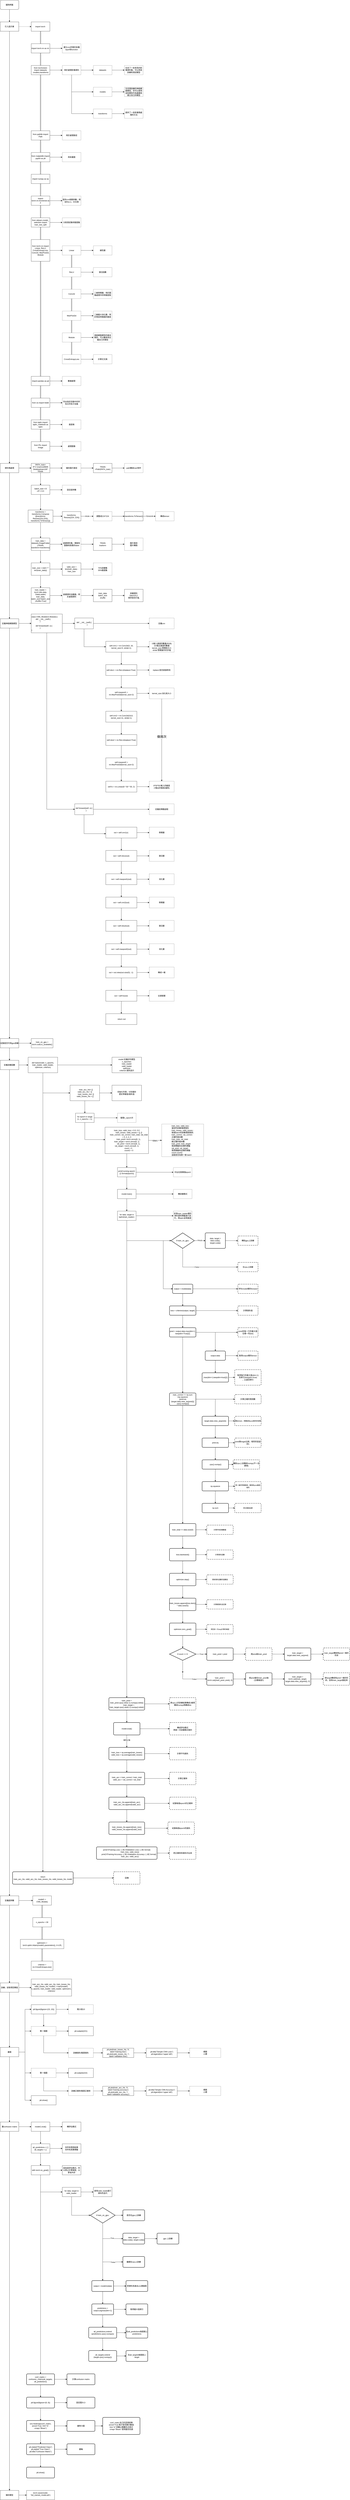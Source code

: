 <mxfile version="21.6.8" type="device">
  <diagram name="第1頁" id="2e9giEQlHt5RmTL00URk">
    <mxGraphModel dx="451" dy="501" grid="1" gridSize="10" guides="1" tooltips="1" connect="1" arrows="1" fold="1" page="1" pageScale="1" pageWidth="827" pageHeight="1169" background="#FFFFFF" math="0" shadow="0">
      <root>
        <mxCell id="0" />
        <mxCell id="1" parent="0" />
        <mxCell id="PJRdx4fs0gmYqv2GX5Gb-14" value="" style="edgeStyle=orthogonalEdgeStyle;rounded=0;orthogonalLoop=1;jettySize=auto;html=1;" parent="1" source="PJRdx4fs0gmYqv2GX5Gb-6" edge="1">
          <mxGeometry relative="1" as="geometry">
            <mxPoint x="300" y="220" as="targetPoint" />
          </mxGeometry>
        </mxCell>
        <mxCell id="PJRdx4fs0gmYqv2GX5Gb-6" value="貓狗辨識" style="rounded=1;whiteSpace=wrap;html=1;" parent="1" vertex="1">
          <mxGeometry x="240" y="80" width="120" height="60" as="geometry" />
        </mxCell>
        <mxCell id="PJRdx4fs0gmYqv2GX5Gb-22" value="" style="edgeStyle=orthogonalEdgeStyle;rounded=0;orthogonalLoop=1;jettySize=auto;html=1;dashed=1;" parent="1" source="PJRdx4fs0gmYqv2GX5Gb-20" target="PJRdx4fs0gmYqv2GX5Gb-21" edge="1">
          <mxGeometry relative="1" as="geometry" />
        </mxCell>
        <mxCell id="PJRdx4fs0gmYqv2GX5Gb-135" style="edgeStyle=orthogonalEdgeStyle;rounded=0;orthogonalLoop=1;jettySize=auto;html=1;exitX=0.5;exitY=1;exitDx=0;exitDy=0;entryX=0.5;entryY=0;entryDx=0;entryDy=0;" parent="1" source="PJRdx4fs0gmYqv2GX5Gb-20" target="PJRdx4fs0gmYqv2GX5Gb-133" edge="1">
          <mxGeometry relative="1" as="geometry" />
        </mxCell>
        <mxCell id="PJRdx4fs0gmYqv2GX5Gb-20" value="引入函示庫" style="rounded=0;whiteSpace=wrap;html=1;" parent="1" vertex="1">
          <mxGeometry x="240" y="220" width="120" height="60" as="geometry" />
        </mxCell>
        <mxCell id="PJRdx4fs0gmYqv2GX5Gb-25" value="" style="edgeStyle=orthogonalEdgeStyle;rounded=0;orthogonalLoop=1;jettySize=auto;html=1;shape=link;" parent="1" source="PJRdx4fs0gmYqv2GX5Gb-21" target="PJRdx4fs0gmYqv2GX5Gb-24" edge="1">
          <mxGeometry relative="1" as="geometry" />
        </mxCell>
        <mxCell id="PJRdx4fs0gmYqv2GX5Gb-21" value="import torch&amp;nbsp;" style="whiteSpace=wrap;html=1;rounded=0;" parent="1" vertex="1">
          <mxGeometry x="440" y="220" width="120" height="60" as="geometry" />
        </mxCell>
        <mxCell id="PJRdx4fs0gmYqv2GX5Gb-29" value="" style="edgeStyle=orthogonalEdgeStyle;rounded=0;orthogonalLoop=1;jettySize=auto;html=1;" parent="1" source="PJRdx4fs0gmYqv2GX5Gb-24" target="PJRdx4fs0gmYqv2GX5Gb-28" edge="1">
          <mxGeometry relative="1" as="geometry" />
        </mxCell>
        <mxCell id="PJRdx4fs0gmYqv2GX5Gb-32" value="" style="edgeStyle=orthogonalEdgeStyle;rounded=0;orthogonalLoop=1;jettySize=auto;html=1;shape=link;" parent="1" source="PJRdx4fs0gmYqv2GX5Gb-24" target="PJRdx4fs0gmYqv2GX5Gb-31" edge="1">
          <mxGeometry relative="1" as="geometry" />
        </mxCell>
        <mxCell id="PJRdx4fs0gmYqv2GX5Gb-24" value="import torch.nn as nn&amp;nbsp;" style="whiteSpace=wrap;html=1;rounded=0;" parent="1" vertex="1">
          <mxGeometry x="440" y="360" width="120" height="60" as="geometry" />
        </mxCell>
        <mxCell id="PJRdx4fs0gmYqv2GX5Gb-28" value="建立cnn所需的各種layer和function" style="whiteSpace=wrap;html=1;rounded=0;dashed=1;" parent="1" vertex="1">
          <mxGeometry x="640" y="360" width="120" height="60" as="geometry" />
        </mxCell>
        <mxCell id="PJRdx4fs0gmYqv2GX5Gb-34" value="" style="edgeStyle=orthogonalEdgeStyle;rounded=0;orthogonalLoop=1;jettySize=auto;html=1;" parent="1" source="PJRdx4fs0gmYqv2GX5Gb-31" target="PJRdx4fs0gmYqv2GX5Gb-33" edge="1">
          <mxGeometry relative="1" as="geometry" />
        </mxCell>
        <mxCell id="PJRdx4fs0gmYqv2GX5Gb-54" value="" style="edgeStyle=orthogonalEdgeStyle;rounded=0;orthogonalLoop=1;jettySize=auto;html=1;shape=link;" parent="1" source="PJRdx4fs0gmYqv2GX5Gb-31" target="PJRdx4fs0gmYqv2GX5Gb-57" edge="1">
          <mxGeometry relative="1" as="geometry">
            <mxPoint x="500" y="640" as="targetPoint" />
          </mxGeometry>
        </mxCell>
        <mxCell id="PJRdx4fs0gmYqv2GX5Gb-31" value="&lt;span style=&quot;background-color: initial;&quot;&gt;from torchvision import datasets ,models,transforms&lt;/span&gt;" style="whiteSpace=wrap;html=1;rounded=0;" parent="1" vertex="1">
          <mxGeometry x="440" y="500" width="120" height="60" as="geometry" />
        </mxCell>
        <mxCell id="PJRdx4fs0gmYqv2GX5Gb-37" value="" style="edgeStyle=orthogonalEdgeStyle;rounded=0;orthogonalLoop=1;jettySize=auto;html=1;" parent="1" source="PJRdx4fs0gmYqv2GX5Gb-33" target="PJRdx4fs0gmYqv2GX5Gb-36" edge="1">
          <mxGeometry relative="1" as="geometry" />
        </mxCell>
        <mxCell id="PJRdx4fs0gmYqv2GX5Gb-42" style="edgeStyle=orthogonalEdgeStyle;rounded=0;orthogonalLoop=1;jettySize=auto;html=1;exitX=0.5;exitY=1;exitDx=0;exitDy=0;entryX=0;entryY=0.5;entryDx=0;entryDy=0;" parent="1" source="PJRdx4fs0gmYqv2GX5Gb-33" target="PJRdx4fs0gmYqv2GX5Gb-38" edge="1">
          <mxGeometry relative="1" as="geometry" />
        </mxCell>
        <mxCell id="PJRdx4fs0gmYqv2GX5Gb-43" style="edgeStyle=orthogonalEdgeStyle;rounded=0;orthogonalLoop=1;jettySize=auto;html=1;exitX=0.5;exitY=1;exitDx=0;exitDy=0;entryX=0;entryY=0.5;entryDx=0;entryDy=0;" parent="1" source="PJRdx4fs0gmYqv2GX5Gb-33" target="PJRdx4fs0gmYqv2GX5Gb-40" edge="1">
          <mxGeometry relative="1" as="geometry" />
        </mxCell>
        <mxCell id="PJRdx4fs0gmYqv2GX5Gb-33" value="用於處理影像資料" style="whiteSpace=wrap;html=1;rounded=0;dashed=1;" parent="1" vertex="1">
          <mxGeometry x="640" y="500" width="120" height="60" as="geometry" />
        </mxCell>
        <mxCell id="PJRdx4fs0gmYqv2GX5Gb-48" value="" style="edgeStyle=orthogonalEdgeStyle;rounded=0;orthogonalLoop=1;jettySize=auto;html=1;" parent="1" source="PJRdx4fs0gmYqv2GX5Gb-36" target="PJRdx4fs0gmYqv2GX5Gb-47" edge="1">
          <mxGeometry relative="1" as="geometry" />
        </mxCell>
        <mxCell id="PJRdx4fs0gmYqv2GX5Gb-36" value="datasets" style="whiteSpace=wrap;html=1;rounded=0;dashed=1;" parent="1" vertex="1">
          <mxGeometry x="840" y="500" width="120" height="60" as="geometry" />
        </mxCell>
        <mxCell id="PJRdx4fs0gmYqv2GX5Gb-50" value="" style="edgeStyle=orthogonalEdgeStyle;rounded=0;orthogonalLoop=1;jettySize=auto;html=1;" parent="1" source="PJRdx4fs0gmYqv2GX5Gb-38" target="PJRdx4fs0gmYqv2GX5Gb-49" edge="1">
          <mxGeometry relative="1" as="geometry" />
        </mxCell>
        <mxCell id="PJRdx4fs0gmYqv2GX5Gb-38" value="models" style="whiteSpace=wrap;html=1;rounded=0;dashed=1;" parent="1" vertex="1">
          <mxGeometry x="840" y="640" width="120" height="60" as="geometry" />
        </mxCell>
        <mxCell id="PJRdx4fs0gmYqv2GX5Gb-52" value="" style="edgeStyle=orthogonalEdgeStyle;rounded=0;orthogonalLoop=1;jettySize=auto;html=1;" parent="1" source="PJRdx4fs0gmYqv2GX5Gb-40" target="PJRdx4fs0gmYqv2GX5Gb-51" edge="1">
          <mxGeometry relative="1" as="geometry" />
        </mxCell>
        <mxCell id="PJRdx4fs0gmYqv2GX5Gb-40" value="transforms" style="whiteSpace=wrap;html=1;rounded=0;dashed=1;" parent="1" vertex="1">
          <mxGeometry x="840" y="780" width="120" height="60" as="geometry" />
        </mxCell>
        <mxCell id="PJRdx4fs0gmYqv2GX5Gb-47" value="包含了一些常見的影像資料集&lt;font style=&quot;font-size: 12px;&quot;&gt;，&lt;/font&gt;可以用來訓練和測試模型" style="whiteSpace=wrap;html=1;rounded=0;dashed=1;" parent="1" vertex="1">
          <mxGeometry x="1040" y="500" width="120" height="60" as="geometry" />
        </mxCell>
        <mxCell id="PJRdx4fs0gmYqv2GX5Gb-49" value="包含預訓練的神經網路模型，你可以使用這些模型作為基礎來建立自己的模型" style="whiteSpace=wrap;html=1;rounded=0;dashed=1;" parent="1" vertex="1">
          <mxGeometry x="1040" y="640" width="120" height="60" as="geometry" />
        </mxCell>
        <mxCell id="PJRdx4fs0gmYqv2GX5Gb-51" value="提供了一些影像預處理的方法" style="whiteSpace=wrap;html=1;rounded=0;dashed=1;" parent="1" vertex="1">
          <mxGeometry x="1040" y="780" width="120" height="60" as="geometry" />
        </mxCell>
        <mxCell id="PJRdx4fs0gmYqv2GX5Gb-60" value="" style="edgeStyle=orthogonalEdgeStyle;rounded=0;orthogonalLoop=1;jettySize=auto;html=1;" parent="1" source="PJRdx4fs0gmYqv2GX5Gb-57" target="PJRdx4fs0gmYqv2GX5Gb-59" edge="1">
          <mxGeometry relative="1" as="geometry" />
        </mxCell>
        <mxCell id="PJRdx4fs0gmYqv2GX5Gb-64" value="" style="edgeStyle=orthogonalEdgeStyle;rounded=0;orthogonalLoop=1;jettySize=auto;html=1;shape=link;" parent="1" source="PJRdx4fs0gmYqv2GX5Gb-57" target="PJRdx4fs0gmYqv2GX5Gb-63" edge="1">
          <mxGeometry relative="1" as="geometry" />
        </mxCell>
        <mxCell id="PJRdx4fs0gmYqv2GX5Gb-57" value="from pathlib import Path" style="whiteSpace=wrap;html=1;rounded=0;" parent="1" vertex="1">
          <mxGeometry x="440" y="920" width="120" height="60" as="geometry" />
        </mxCell>
        <mxCell id="PJRdx4fs0gmYqv2GX5Gb-59" value="用於處理路徑" style="whiteSpace=wrap;html=1;rounded=0;dashed=1;" parent="1" vertex="1">
          <mxGeometry x="640" y="920" width="120" height="60" as="geometry" />
        </mxCell>
        <mxCell id="PJRdx4fs0gmYqv2GX5Gb-66" value="" style="edgeStyle=orthogonalEdgeStyle;rounded=0;orthogonalLoop=1;jettySize=auto;html=1;" parent="1" source="PJRdx4fs0gmYqv2GX5Gb-63" target="PJRdx4fs0gmYqv2GX5Gb-65" edge="1">
          <mxGeometry relative="1" as="geometry" />
        </mxCell>
        <mxCell id="PJRdx4fs0gmYqv2GX5Gb-68" value="" style="edgeStyle=orthogonalEdgeStyle;rounded=0;orthogonalLoop=1;jettySize=auto;html=1;shape=link;" parent="1" source="PJRdx4fs0gmYqv2GX5Gb-63" target="PJRdx4fs0gmYqv2GX5Gb-67" edge="1">
          <mxGeometry relative="1" as="geometry" />
        </mxCell>
        <mxCell id="PJRdx4fs0gmYqv2GX5Gb-63" value="from matplotlib import pyplot as plt" style="whiteSpace=wrap;html=1;rounded=0;" parent="1" vertex="1">
          <mxGeometry x="440" y="1060" width="120" height="60" as="geometry" />
        </mxCell>
        <mxCell id="PJRdx4fs0gmYqv2GX5Gb-65" value="用來畫圖" style="whiteSpace=wrap;html=1;rounded=0;dashed=1;" parent="1" vertex="1">
          <mxGeometry x="640" y="1060" width="120" height="60" as="geometry" />
        </mxCell>
        <mxCell id="PJRdx4fs0gmYqv2GX5Gb-71" value="" style="edgeStyle=orthogonalEdgeStyle;rounded=0;orthogonalLoop=1;jettySize=auto;html=1;shape=link;" parent="1" source="PJRdx4fs0gmYqv2GX5Gb-67" target="PJRdx4fs0gmYqv2GX5Gb-70" edge="1">
          <mxGeometry relative="1" as="geometry" />
        </mxCell>
        <mxCell id="PJRdx4fs0gmYqv2GX5Gb-67" value="import numpy as np" style="whiteSpace=wrap;html=1;rounded=0;" parent="1" vertex="1">
          <mxGeometry x="440" y="1200" width="120" height="60" as="geometry" />
        </mxCell>
        <mxCell id="PJRdx4fs0gmYqv2GX5Gb-73" value="" style="edgeStyle=orthogonalEdgeStyle;rounded=0;orthogonalLoop=1;jettySize=auto;html=1;" parent="1" source="PJRdx4fs0gmYqv2GX5Gb-70" target="PJRdx4fs0gmYqv2GX5Gb-72" edge="1">
          <mxGeometry relative="1" as="geometry" />
        </mxCell>
        <mxCell id="PJRdx4fs0gmYqv2GX5Gb-76" value="" style="edgeStyle=orthogonalEdgeStyle;rounded=0;orthogonalLoop=1;jettySize=auto;html=1;shape=link;" parent="1" source="PJRdx4fs0gmYqv2GX5Gb-70" target="PJRdx4fs0gmYqv2GX5Gb-75" edge="1">
          <mxGeometry relative="1" as="geometry" />
        </mxCell>
        <mxCell id="PJRdx4fs0gmYqv2GX5Gb-70" value="import torch.nn.functional as F" style="whiteSpace=wrap;html=1;rounded=0;" parent="1" vertex="1">
          <mxGeometry x="440" y="1340" width="120" height="60" as="geometry" />
        </mxCell>
        <mxCell id="PJRdx4fs0gmYqv2GX5Gb-72" value="提供cnn相關參數，例如ReLU，交叉熵" style="whiteSpace=wrap;html=1;rounded=0;dashed=1;" parent="1" vertex="1">
          <mxGeometry x="640" y="1340" width="120" height="60" as="geometry" />
        </mxCell>
        <mxCell id="PJRdx4fs0gmYqv2GX5Gb-80" value="" style="edgeStyle=orthogonalEdgeStyle;rounded=0;orthogonalLoop=1;jettySize=auto;html=1;" parent="1" source="PJRdx4fs0gmYqv2GX5Gb-75" target="PJRdx4fs0gmYqv2GX5Gb-79" edge="1">
          <mxGeometry relative="1" as="geometry" />
        </mxCell>
        <mxCell id="PJRdx4fs0gmYqv2GX5Gb-82" value="" style="edgeStyle=orthogonalEdgeStyle;rounded=0;orthogonalLoop=1;jettySize=auto;html=1;shape=link;" parent="1" source="PJRdx4fs0gmYqv2GX5Gb-75" target="PJRdx4fs0gmYqv2GX5Gb-81" edge="1">
          <mxGeometry relative="1" as="geometry" />
        </mxCell>
        <mxCell id="PJRdx4fs0gmYqv2GX5Gb-75" value="from sklearn.model_&lt;br&gt;selection import train_test_split" style="whiteSpace=wrap;html=1;rounded=0;" parent="1" vertex="1">
          <mxGeometry x="440" y="1480" width="120" height="60" as="geometry" />
        </mxCell>
        <mxCell id="PJRdx4fs0gmYqv2GX5Gb-79" value="分割測試集和驗證集" style="whiteSpace=wrap;html=1;rounded=0;dashed=1;" parent="1" vertex="1">
          <mxGeometry x="640" y="1480" width="120" height="60" as="geometry" />
        </mxCell>
        <mxCell id="PJRdx4fs0gmYqv2GX5Gb-84" value="" style="edgeStyle=orthogonalEdgeStyle;rounded=0;orthogonalLoop=1;jettySize=auto;html=1;" parent="1" source="PJRdx4fs0gmYqv2GX5Gb-81" target="PJRdx4fs0gmYqv2GX5Gb-83" edge="1">
          <mxGeometry relative="1" as="geometry" />
        </mxCell>
        <mxCell id="PJRdx4fs0gmYqv2GX5Gb-81" value="from torch.nn import Linear, ReLU, CrossEntropyLoss, Conv2d, MaxPool2d, Module" style="whiteSpace=wrap;html=1;rounded=0;" parent="1" vertex="1">
          <mxGeometry x="440" y="1620" width="120" height="140" as="geometry" />
        </mxCell>
        <mxCell id="PJRdx4fs0gmYqv2GX5Gb-90" value="" style="edgeStyle=orthogonalEdgeStyle;rounded=0;orthogonalLoop=1;jettySize=auto;html=1;shape=link;" parent="1" source="PJRdx4fs0gmYqv2GX5Gb-83" target="PJRdx4fs0gmYqv2GX5Gb-89" edge="1">
          <mxGeometry relative="1" as="geometry" />
        </mxCell>
        <mxCell id="PJRdx4fs0gmYqv2GX5Gb-100" value="" style="edgeStyle=orthogonalEdgeStyle;rounded=0;orthogonalLoop=1;jettySize=auto;html=1;" parent="1" source="PJRdx4fs0gmYqv2GX5Gb-83" target="PJRdx4fs0gmYqv2GX5Gb-99" edge="1">
          <mxGeometry relative="1" as="geometry" />
        </mxCell>
        <mxCell id="PJRdx4fs0gmYqv2GX5Gb-83" value="Linear" style="whiteSpace=wrap;html=1;rounded=0;dashed=1;" parent="1" vertex="1">
          <mxGeometry x="640" y="1660" width="120" height="60" as="geometry" />
        </mxCell>
        <mxCell id="PJRdx4fs0gmYqv2GX5Gb-92" value="" style="edgeStyle=orthogonalEdgeStyle;rounded=0;orthogonalLoop=1;jettySize=auto;html=1;shape=link;" parent="1" source="PJRdx4fs0gmYqv2GX5Gb-89" target="PJRdx4fs0gmYqv2GX5Gb-91" edge="1">
          <mxGeometry relative="1" as="geometry" />
        </mxCell>
        <mxCell id="PJRdx4fs0gmYqv2GX5Gb-102" value="" style="edgeStyle=orthogonalEdgeStyle;rounded=0;orthogonalLoop=1;jettySize=auto;html=1;" parent="1" source="PJRdx4fs0gmYqv2GX5Gb-89" target="PJRdx4fs0gmYqv2GX5Gb-101" edge="1">
          <mxGeometry relative="1" as="geometry" />
        </mxCell>
        <mxCell id="PJRdx4fs0gmYqv2GX5Gb-89" value="ReLU" style="whiteSpace=wrap;html=1;rounded=0;dashed=1;" parent="1" vertex="1">
          <mxGeometry x="640" y="1800" width="120" height="60" as="geometry" />
        </mxCell>
        <mxCell id="PJRdx4fs0gmYqv2GX5Gb-94" value="" style="edgeStyle=orthogonalEdgeStyle;rounded=0;orthogonalLoop=1;jettySize=auto;html=1;shape=link;" parent="1" source="PJRdx4fs0gmYqv2GX5Gb-91" target="PJRdx4fs0gmYqv2GX5Gb-93" edge="1">
          <mxGeometry relative="1" as="geometry" />
        </mxCell>
        <mxCell id="PJRdx4fs0gmYqv2GX5Gb-104" value="" style="edgeStyle=orthogonalEdgeStyle;rounded=0;orthogonalLoop=1;jettySize=auto;html=1;" parent="1" source="PJRdx4fs0gmYqv2GX5Gb-91" target="PJRdx4fs0gmYqv2GX5Gb-103" edge="1">
          <mxGeometry relative="1" as="geometry" />
        </mxCell>
        <mxCell id="PJRdx4fs0gmYqv2GX5Gb-91" value="Conv2d" style="whiteSpace=wrap;html=1;rounded=0;dashed=1;" parent="1" vertex="1">
          <mxGeometry x="640" y="1940" width="120" height="60" as="geometry" />
        </mxCell>
        <mxCell id="PJRdx4fs0gmYqv2GX5Gb-96" value="" style="edgeStyle=orthogonalEdgeStyle;rounded=0;orthogonalLoop=1;jettySize=auto;html=1;shape=link;" parent="1" source="PJRdx4fs0gmYqv2GX5Gb-93" target="PJRdx4fs0gmYqv2GX5Gb-95" edge="1">
          <mxGeometry relative="1" as="geometry" />
        </mxCell>
        <mxCell id="PJRdx4fs0gmYqv2GX5Gb-106" value="" style="edgeStyle=orthogonalEdgeStyle;rounded=0;orthogonalLoop=1;jettySize=auto;html=1;" parent="1" source="PJRdx4fs0gmYqv2GX5Gb-93" target="PJRdx4fs0gmYqv2GX5Gb-105" edge="1">
          <mxGeometry relative="1" as="geometry" />
        </mxCell>
        <mxCell id="PJRdx4fs0gmYqv2GX5Gb-93" value="MaxPool2d" style="whiteSpace=wrap;html=1;rounded=0;dashed=1;" parent="1" vertex="1">
          <mxGeometry x="640" y="2080" width="120" height="60" as="geometry" />
        </mxCell>
        <mxCell id="PJRdx4fs0gmYqv2GX5Gb-108" value="" style="edgeStyle=orthogonalEdgeStyle;rounded=0;orthogonalLoop=1;jettySize=auto;html=1;" parent="1" source="PJRdx4fs0gmYqv2GX5Gb-95" target="PJRdx4fs0gmYqv2GX5Gb-107" edge="1">
          <mxGeometry relative="1" as="geometry" />
        </mxCell>
        <mxCell id="PJRdx4fs0gmYqv2GX5Gb-110" value="" style="edgeStyle=orthogonalEdgeStyle;rounded=0;orthogonalLoop=1;jettySize=auto;html=1;shape=link;" parent="1" source="PJRdx4fs0gmYqv2GX5Gb-95" target="PJRdx4fs0gmYqv2GX5Gb-109" edge="1">
          <mxGeometry relative="1" as="geometry" />
        </mxCell>
        <mxCell id="PJRdx4fs0gmYqv2GX5Gb-95" value="Module" style="whiteSpace=wrap;html=1;rounded=0;dashed=1;" parent="1" vertex="1">
          <mxGeometry x="640" y="2220" width="120" height="60" as="geometry" />
        </mxCell>
        <mxCell id="PJRdx4fs0gmYqv2GX5Gb-99" value="線性層" style="whiteSpace=wrap;html=1;rounded=0;dashed=1;" parent="1" vertex="1">
          <mxGeometry x="840" y="1660" width="120" height="60" as="geometry" />
        </mxCell>
        <mxCell id="PJRdx4fs0gmYqv2GX5Gb-101" value="激活函數" style="whiteSpace=wrap;html=1;rounded=0;dashed=1;" parent="1" vertex="1">
          <mxGeometry x="840" y="1800" width="120" height="60" as="geometry" />
        </mxCell>
        <mxCell id="PJRdx4fs0gmYqv2GX5Gb-103" value="二維卷積層，用於圖像處理中的特徵提取" style="whiteSpace=wrap;html=1;rounded=0;dashed=1;" parent="1" vertex="1">
          <mxGeometry x="840" y="1940" width="120" height="60" as="geometry" />
        </mxCell>
        <mxCell id="PJRdx4fs0gmYqv2GX5Gb-105" value="二維最大池化層，用於降低特徵圖的維度" style="whiteSpace=wrap;html=1;rounded=0;dashed=1;" parent="1" vertex="1">
          <mxGeometry x="840" y="2080" width="120" height="60" as="geometry" />
        </mxCell>
        <mxCell id="PJRdx4fs0gmYqv2GX5Gb-107" value="神經網路模型的基本類別，可以繼承來定義自己的模型" style="whiteSpace=wrap;html=1;rounded=0;dashed=1;" parent="1" vertex="1">
          <mxGeometry x="840" y="2220" width="120" height="60" as="geometry" />
        </mxCell>
        <mxCell id="PJRdx4fs0gmYqv2GX5Gb-112" value="" style="edgeStyle=orthogonalEdgeStyle;rounded=0;orthogonalLoop=1;jettySize=auto;html=1;" parent="1" source="PJRdx4fs0gmYqv2GX5Gb-109" target="PJRdx4fs0gmYqv2GX5Gb-111" edge="1">
          <mxGeometry relative="1" as="geometry" />
        </mxCell>
        <mxCell id="PJRdx4fs0gmYqv2GX5Gb-109" value="CrossEntropyLoss" style="whiteSpace=wrap;html=1;rounded=0;dashed=1;" parent="1" vertex="1">
          <mxGeometry x="640" y="2360" width="120" height="60" as="geometry" />
        </mxCell>
        <mxCell id="PJRdx4fs0gmYqv2GX5Gb-111" value="計算交叉熵" style="whiteSpace=wrap;html=1;rounded=0;dashed=1;" parent="1" vertex="1">
          <mxGeometry x="840" y="2360" width="120" height="60" as="geometry" />
        </mxCell>
        <mxCell id="PJRdx4fs0gmYqv2GX5Gb-113" value="" style="edgeStyle=orthogonalEdgeStyle;rounded=0;orthogonalLoop=1;jettySize=auto;html=1;shape=link;" parent="1" target="PJRdx4fs0gmYqv2GX5Gb-114" edge="1">
          <mxGeometry relative="1" as="geometry">
            <mxPoint x="500" y="1760" as="sourcePoint" />
          </mxGeometry>
        </mxCell>
        <mxCell id="PJRdx4fs0gmYqv2GX5Gb-118" value="" style="edgeStyle=orthogonalEdgeStyle;rounded=0;orthogonalLoop=1;jettySize=auto;html=1;" parent="1" source="PJRdx4fs0gmYqv2GX5Gb-114" target="PJRdx4fs0gmYqv2GX5Gb-117" edge="1">
          <mxGeometry relative="1" as="geometry" />
        </mxCell>
        <mxCell id="PJRdx4fs0gmYqv2GX5Gb-120" value="" style="edgeStyle=orthogonalEdgeStyle;rounded=0;orthogonalLoop=1;jettySize=auto;html=1;shape=link;" parent="1" source="PJRdx4fs0gmYqv2GX5Gb-114" target="PJRdx4fs0gmYqv2GX5Gb-119" edge="1">
          <mxGeometry relative="1" as="geometry" />
        </mxCell>
        <mxCell id="PJRdx4fs0gmYqv2GX5Gb-114" value="import pandas as pd" style="whiteSpace=wrap;html=1;rounded=0;" parent="1" vertex="1">
          <mxGeometry x="440" y="2500" width="120" height="60" as="geometry" />
        </mxCell>
        <mxCell id="PJRdx4fs0gmYqv2GX5Gb-117" value="數據處理" style="whiteSpace=wrap;html=1;rounded=0;dashed=1;" parent="1" vertex="1">
          <mxGeometry x="640" y="2500" width="120" height="60" as="geometry" />
        </mxCell>
        <mxCell id="PJRdx4fs0gmYqv2GX5Gb-122" value="" style="edgeStyle=orthogonalEdgeStyle;rounded=0;orthogonalLoop=1;jettySize=auto;html=1;" parent="1" source="PJRdx4fs0gmYqv2GX5Gb-119" target="PJRdx4fs0gmYqv2GX5Gb-121" edge="1">
          <mxGeometry relative="1" as="geometry" />
        </mxCell>
        <mxCell id="PJRdx4fs0gmYqv2GX5Gb-124" value="" style="edgeStyle=orthogonalEdgeStyle;rounded=0;orthogonalLoop=1;jettySize=auto;html=1;shape=link;" parent="1" source="PJRdx4fs0gmYqv2GX5Gb-119" target="PJRdx4fs0gmYqv2GX5Gb-123" edge="1">
          <mxGeometry relative="1" as="geometry" />
        </mxCell>
        <mxCell id="PJRdx4fs0gmYqv2GX5Gb-119" value="from os import listdir" style="whiteSpace=wrap;html=1;rounded=0;" parent="1" vertex="1">
          <mxGeometry x="440" y="2640" width="120" height="60" as="geometry" />
        </mxCell>
        <mxCell id="PJRdx4fs0gmYqv2GX5Gb-121" value="列出指定目錄中的所有文件和子目錄" style="whiteSpace=wrap;html=1;rounded=0;dashed=1;" parent="1" vertex="1">
          <mxGeometry x="640" y="2640" width="120" height="60" as="geometry" />
        </mxCell>
        <mxCell id="PJRdx4fs0gmYqv2GX5Gb-126" value="" style="edgeStyle=orthogonalEdgeStyle;rounded=0;orthogonalLoop=1;jettySize=auto;html=1;" parent="1" source="PJRdx4fs0gmYqv2GX5Gb-123" target="PJRdx4fs0gmYqv2GX5Gb-125" edge="1">
          <mxGeometry relative="1" as="geometry" />
        </mxCell>
        <mxCell id="PJRdx4fs0gmYqv2GX5Gb-128" value="" style="edgeStyle=orthogonalEdgeStyle;rounded=0;orthogonalLoop=1;jettySize=auto;html=1;shape=link;" parent="1" source="PJRdx4fs0gmYqv2GX5Gb-123" target="PJRdx4fs0gmYqv2GX5Gb-127" edge="1">
          <mxGeometry relative="1" as="geometry" />
        </mxCell>
        <mxCell id="PJRdx4fs0gmYqv2GX5Gb-123" value="from tqdm import tqdm_notebook as tqdm" style="whiteSpace=wrap;html=1;rounded=0;" parent="1" vertex="1">
          <mxGeometry x="440" y="2780" width="120" height="60" as="geometry" />
        </mxCell>
        <mxCell id="PJRdx4fs0gmYqv2GX5Gb-125" value="進度條" style="whiteSpace=wrap;html=1;rounded=0;dashed=1;" parent="1" vertex="1">
          <mxGeometry x="640" y="2780" width="120" height="60" as="geometry" />
        </mxCell>
        <mxCell id="PJRdx4fs0gmYqv2GX5Gb-130" value="" style="edgeStyle=orthogonalEdgeStyle;rounded=0;orthogonalLoop=1;jettySize=auto;html=1;" parent="1" source="PJRdx4fs0gmYqv2GX5Gb-127" target="PJRdx4fs0gmYqv2GX5Gb-129" edge="1">
          <mxGeometry relative="1" as="geometry" />
        </mxCell>
        <mxCell id="PJRdx4fs0gmYqv2GX5Gb-127" value="from PIL import Image" style="whiteSpace=wrap;html=1;rounded=0;" parent="1" vertex="1">
          <mxGeometry x="440" y="2920" width="120" height="60" as="geometry" />
        </mxCell>
        <mxCell id="PJRdx4fs0gmYqv2GX5Gb-129" value="處理圖像" style="whiteSpace=wrap;html=1;rounded=0;dashed=1;" parent="1" vertex="1">
          <mxGeometry x="640" y="2920" width="120" height="60" as="geometry" />
        </mxCell>
        <mxCell id="PJRdx4fs0gmYqv2GX5Gb-137" value="" style="edgeStyle=orthogonalEdgeStyle;rounded=0;orthogonalLoop=1;jettySize=auto;html=1;" parent="1" source="PJRdx4fs0gmYqv2GX5Gb-133" target="PJRdx4fs0gmYqv2GX5Gb-136" edge="1">
          <mxGeometry relative="1" as="geometry" />
        </mxCell>
        <mxCell id="PJRdx4fs0gmYqv2GX5Gb-188" style="edgeStyle=orthogonalEdgeStyle;rounded=0;orthogonalLoop=1;jettySize=auto;html=1;exitX=0.5;exitY=1;exitDx=0;exitDy=0;" parent="1" source="PJRdx4fs0gmYqv2GX5Gb-133" target="PJRdx4fs0gmYqv2GX5Gb-187" edge="1">
          <mxGeometry relative="1" as="geometry" />
        </mxCell>
        <mxCell id="PJRdx4fs0gmYqv2GX5Gb-133" value="資料預處理" style="whiteSpace=wrap;html=1;rounded=0;" parent="1" vertex="1">
          <mxGeometry x="240" y="3060" width="120" height="60" as="geometry" />
        </mxCell>
        <mxCell id="PJRdx4fs0gmYqv2GX5Gb-139" value="" style="edgeStyle=orthogonalEdgeStyle;rounded=0;orthogonalLoop=1;jettySize=auto;html=1;" parent="1" source="PJRdx4fs0gmYqv2GX5Gb-136" target="PJRdx4fs0gmYqv2GX5Gb-138" edge="1">
          <mxGeometry relative="1" as="geometry" />
        </mxCell>
        <mxCell id="PJRdx4fs0gmYqv2GX5Gb-148" value="" style="edgeStyle=orthogonalEdgeStyle;rounded=0;orthogonalLoop=1;jettySize=auto;html=1;" parent="1" source="PJRdx4fs0gmYqv2GX5Gb-136" target="PJRdx4fs0gmYqv2GX5Gb-147" edge="1">
          <mxGeometry relative="1" as="geometry" />
        </mxCell>
        <mxCell id="PJRdx4fs0gmYqv2GX5Gb-136" value="&lt;div&gt;PATH_train=&lt;/div&gt;&lt;div&gt;R&quot;C:\Users\s9909\&lt;/div&gt;&lt;div&gt;Desktop\train100&quot;&lt;/div&gt;&lt;div&gt;TRAIN&amp;nbsp;&lt;/div&gt;" style="whiteSpace=wrap;html=1;rounded=0;" parent="1" vertex="1">
          <mxGeometry x="440" y="3060" width="120" height="60" as="geometry" />
        </mxCell>
        <mxCell id="PJRdx4fs0gmYqv2GX5Gb-144" value="" style="edgeStyle=orthogonalEdgeStyle;rounded=0;orthogonalLoop=1;jettySize=auto;html=1;" parent="1" source="PJRdx4fs0gmYqv2GX5Gb-138" target="PJRdx4fs0gmYqv2GX5Gb-143" edge="1">
          <mxGeometry relative="1" as="geometry" />
        </mxCell>
        <mxCell id="PJRdx4fs0gmYqv2GX5Gb-138" value="&lt;div&gt;儲存圖片路徑&lt;/div&gt;" style="whiteSpace=wrap;html=1;rounded=0;dashed=1;" parent="1" vertex="1">
          <mxGeometry x="640" y="3060" width="120" height="60" as="geometry" />
        </mxCell>
        <mxCell id="PJRdx4fs0gmYqv2GX5Gb-146" value="" style="edgeStyle=orthogonalEdgeStyle;rounded=0;orthogonalLoop=1;jettySize=auto;html=1;" parent="1" source="PJRdx4fs0gmYqv2GX5Gb-143" target="PJRdx4fs0gmYqv2GX5Gb-145" edge="1">
          <mxGeometry relative="1" as="geometry" />
        </mxCell>
        <mxCell id="PJRdx4fs0gmYqv2GX5Gb-143" value="&lt;div&gt;&lt;span style=&quot;background-color: initial;&quot;&gt;TRAIN =Path(PATH_train)&lt;/span&gt;&lt;/div&gt;" style="whiteSpace=wrap;html=1;rounded=0;" parent="1" vertex="1">
          <mxGeometry x="840" y="3060" width="120" height="60" as="geometry" />
        </mxCell>
        <mxCell id="PJRdx4fs0gmYqv2GX5Gb-145" value="&lt;div&gt;&lt;span style=&quot;background-color: initial;&quot;&gt;path轉成train物件&lt;/span&gt;&lt;/div&gt;" style="whiteSpace=wrap;html=1;rounded=0;dashed=1;" parent="1" vertex="1">
          <mxGeometry x="1040" y="3060" width="120" height="60" as="geometry" />
        </mxCell>
        <mxCell id="PJRdx4fs0gmYqv2GX5Gb-150" value="" style="edgeStyle=orthogonalEdgeStyle;rounded=0;orthogonalLoop=1;jettySize=auto;html=1;" parent="1" source="PJRdx4fs0gmYqv2GX5Gb-147" target="PJRdx4fs0gmYqv2GX5Gb-149" edge="1">
          <mxGeometry relative="1" as="geometry" />
        </mxCell>
        <mxCell id="PJRdx4fs0gmYqv2GX5Gb-152" value="" style="edgeStyle=orthogonalEdgeStyle;rounded=0;orthogonalLoop=1;jettySize=auto;html=1;" parent="1" source="PJRdx4fs0gmYqv2GX5Gb-147" target="PJRdx4fs0gmYqv2GX5Gb-151" edge="1">
          <mxGeometry relative="1" as="geometry" />
        </mxCell>
        <mxCell id="PJRdx4fs0gmYqv2GX5Gb-147" value="&lt;span style=&quot;color: rgb(0, 0, 0); font-family: Helvetica; font-size: 12px; font-style: normal; font-variant-ligatures: normal; font-variant-caps: normal; font-weight: 400; letter-spacing: normal; orphans: 2; text-align: center; text-indent: 0px; text-transform: none; widows: 2; word-spacing: 0px; -webkit-text-stroke-width: 0px; background-color: rgb(251, 251, 251); text-decoration-thickness: initial; text-decoration-style: initial; text-decoration-color: initial; float: none; display: inline !important;&quot;&gt;batch_size = 8&lt;/span&gt;&lt;br&gt;LR = 0.0" style="whiteSpace=wrap;html=1;rounded=0;" parent="1" vertex="1">
          <mxGeometry x="440" y="3200" width="120" height="60" as="geometry" />
        </mxCell>
        <mxCell id="PJRdx4fs0gmYqv2GX5Gb-149" value="設定超參數" style="whiteSpace=wrap;html=1;rounded=0;dashed=1;" parent="1" vertex="1">
          <mxGeometry x="640" y="3200" width="120" height="60" as="geometry" />
        </mxCell>
        <mxCell id="PJRdx4fs0gmYqv2GX5Gb-154" value="" style="edgeStyle=orthogonalEdgeStyle;rounded=0;orthogonalLoop=1;jettySize=auto;html=1;" parent="1" source="PJRdx4fs0gmYqv2GX5Gb-151" target="PJRdx4fs0gmYqv2GX5Gb-153" edge="1">
          <mxGeometry relative="1" as="geometry" />
        </mxCell>
        <mxCell id="PJRdx4fs0gmYqv2GX5Gb-165" value="" style="edgeStyle=orthogonalEdgeStyle;rounded=0;orthogonalLoop=1;jettySize=auto;html=1;" parent="1" source="PJRdx4fs0gmYqv2GX5Gb-151" target="PJRdx4fs0gmYqv2GX5Gb-164" edge="1">
          <mxGeometry relative="1" as="geometry" />
        </mxCell>
        <mxCell id="PJRdx4fs0gmYqv2GX5Gb-151" value="transforms = transforms.Compose&lt;br&gt;([transforms.&lt;br&gt;Resize((224,224)), transforms.ToTensor()])" style="whiteSpace=wrap;html=1;rounded=0;" parent="1" vertex="1">
          <mxGeometry x="420" y="3360" width="160" height="80" as="geometry" />
        </mxCell>
        <mxCell id="PJRdx4fs0gmYqv2GX5Gb-156" value="" style="edgeStyle=orthogonalEdgeStyle;rounded=0;orthogonalLoop=1;jettySize=auto;html=1;" parent="1" source="PJRdx4fs0gmYqv2GX5Gb-153" target="PJRdx4fs0gmYqv2GX5Gb-155" edge="1">
          <mxGeometry relative="1" as="geometry" />
        </mxCell>
        <mxCell id="PJRdx4fs0gmYqv2GX5Gb-162" value="RGB" style="edgeLabel;html=1;align=center;verticalAlign=middle;resizable=0;points=[];" parent="PJRdx4fs0gmYqv2GX5Gb-156" vertex="1" connectable="0">
          <mxGeometry x="-0.008" relative="1" as="geometry">
            <mxPoint as="offset" />
          </mxGeometry>
        </mxCell>
        <mxCell id="PJRdx4fs0gmYqv2GX5Gb-153" value="transforms.&lt;br&gt;Resize((224, 224))" style="whiteSpace=wrap;html=1;rounded=0;" parent="1" vertex="1">
          <mxGeometry x="640" y="3370" width="120" height="60" as="geometry" />
        </mxCell>
        <mxCell id="PJRdx4fs0gmYqv2GX5Gb-158" value="" style="edgeStyle=orthogonalEdgeStyle;rounded=0;orthogonalLoop=1;jettySize=auto;html=1;" parent="1" source="PJRdx4fs0gmYqv2GX5Gb-155" target="PJRdx4fs0gmYqv2GX5Gb-157" edge="1">
          <mxGeometry relative="1" as="geometry" />
        </mxCell>
        <mxCell id="PJRdx4fs0gmYqv2GX5Gb-155" value="調整成224*224" style="whiteSpace=wrap;html=1;rounded=0;dashed=1;" parent="1" vertex="1">
          <mxGeometry x="840" y="3370" width="120" height="60" as="geometry" />
        </mxCell>
        <mxCell id="PJRdx4fs0gmYqv2GX5Gb-160" value="" style="edgeStyle=orthogonalEdgeStyle;rounded=0;orthogonalLoop=1;jettySize=auto;html=1;" parent="1" source="PJRdx4fs0gmYqv2GX5Gb-157" target="PJRdx4fs0gmYqv2GX5Gb-159" edge="1">
          <mxGeometry relative="1" as="geometry" />
        </mxCell>
        <mxCell id="PJRdx4fs0gmYqv2GX5Gb-163" value="TENSOR" style="edgeLabel;html=1;align=center;verticalAlign=middle;resizable=0;points=[];" parent="PJRdx4fs0gmYqv2GX5Gb-160" vertex="1" connectable="0">
          <mxGeometry x="0.017" relative="1" as="geometry">
            <mxPoint as="offset" />
          </mxGeometry>
        </mxCell>
        <mxCell id="PJRdx4fs0gmYqv2GX5Gb-157" value="transforms.ToTensor()" style="whiteSpace=wrap;html=1;rounded=0;" parent="1" vertex="1">
          <mxGeometry x="1040" y="3370" width="120" height="60" as="geometry" />
        </mxCell>
        <mxCell id="PJRdx4fs0gmYqv2GX5Gb-159" value="轉成tensor" style="whiteSpace=wrap;html=1;rounded=0;dashed=1;" parent="1" vertex="1">
          <mxGeometry x="1240" y="3370" width="120" height="60" as="geometry" />
        </mxCell>
        <mxCell id="PJRdx4fs0gmYqv2GX5Gb-167" value="" style="edgeStyle=orthogonalEdgeStyle;rounded=0;orthogonalLoop=1;jettySize=auto;html=1;" parent="1" source="PJRdx4fs0gmYqv2GX5Gb-164" target="PJRdx4fs0gmYqv2GX5Gb-166" edge="1">
          <mxGeometry relative="1" as="geometry" />
        </mxCell>
        <mxCell id="PJRdx4fs0gmYqv2GX5Gb-173" value="" style="edgeStyle=orthogonalEdgeStyle;rounded=0;orthogonalLoop=1;jettySize=auto;html=1;" parent="1" source="PJRdx4fs0gmYqv2GX5Gb-164" target="PJRdx4fs0gmYqv2GX5Gb-172" edge="1">
          <mxGeometry relative="1" as="geometry" />
        </mxCell>
        <mxCell id="PJRdx4fs0gmYqv2GX5Gb-164" value="train_data = datasets.ImageFolder&lt;br&gt;(TRAIN, transform=transforms)" style="whiteSpace=wrap;html=1;rounded=0;" parent="1" vertex="1">
          <mxGeometry x="440" y="3540" width="120" height="80" as="geometry" />
        </mxCell>
        <mxCell id="PJRdx4fs0gmYqv2GX5Gb-169" value="" style="edgeStyle=orthogonalEdgeStyle;rounded=0;orthogonalLoop=1;jettySize=auto;html=1;" parent="1" source="PJRdx4fs0gmYqv2GX5Gb-166" target="PJRdx4fs0gmYqv2GX5Gb-168" edge="1">
          <mxGeometry relative="1" as="geometry" />
        </mxCell>
        <mxCell id="PJRdx4fs0gmYqv2GX5Gb-166" value="創建資料集，裡面有圖像和對應的label" style="whiteSpace=wrap;html=1;rounded=0;dashed=1;" parent="1" vertex="1">
          <mxGeometry x="640" y="3540" width="120" height="80" as="geometry" />
        </mxCell>
        <mxCell id="PJRdx4fs0gmYqv2GX5Gb-171" value="" style="edgeStyle=orthogonalEdgeStyle;rounded=0;orthogonalLoop=1;jettySize=auto;html=1;" parent="1" source="PJRdx4fs0gmYqv2GX5Gb-168" target="PJRdx4fs0gmYqv2GX5Gb-170" edge="1">
          <mxGeometry relative="1" as="geometry" />
        </mxCell>
        <mxCell id="PJRdx4fs0gmYqv2GX5Gb-168" value="TRAIN&lt;br&gt;trasform" style="whiteSpace=wrap;html=1;rounded=0;" parent="1" vertex="1">
          <mxGeometry x="840" y="3540" width="120" height="80" as="geometry" />
        </mxCell>
        <mxCell id="PJRdx4fs0gmYqv2GX5Gb-170" value="圖片路徑&lt;br&gt;圖片轉換" style="whiteSpace=wrap;html=1;rounded=0;dashed=1;" parent="1" vertex="1">
          <mxGeometry x="1040" y="3540" width="120" height="80" as="geometry" />
        </mxCell>
        <mxCell id="PJRdx4fs0gmYqv2GX5Gb-175" value="" style="edgeStyle=orthogonalEdgeStyle;rounded=0;orthogonalLoop=1;jettySize=auto;html=1;" parent="1" source="PJRdx4fs0gmYqv2GX5Gb-172" target="PJRdx4fs0gmYqv2GX5Gb-174" edge="1">
          <mxGeometry relative="1" as="geometry" />
        </mxCell>
        <mxCell id="PJRdx4fs0gmYqv2GX5Gb-179" value="" style="edgeStyle=orthogonalEdgeStyle;rounded=0;orthogonalLoop=1;jettySize=auto;html=1;" parent="1" source="PJRdx4fs0gmYqv2GX5Gb-172" target="PJRdx4fs0gmYqv2GX5Gb-178" edge="1">
          <mxGeometry relative="1" as="geometry" />
        </mxCell>
        <mxCell id="PJRdx4fs0gmYqv2GX5Gb-172" value="&lt;div&gt;train_size = int(0.7 * len(train_data))&lt;/div&gt;" style="whiteSpace=wrap;html=1;rounded=0;" parent="1" vertex="1">
          <mxGeometry x="440" y="3700" width="120" height="80" as="geometry" />
        </mxCell>
        <mxCell id="PJRdx4fs0gmYqv2GX5Gb-177" value="" style="edgeStyle=orthogonalEdgeStyle;rounded=0;orthogonalLoop=1;jettySize=auto;html=1;" parent="1" source="PJRdx4fs0gmYqv2GX5Gb-174" target="PJRdx4fs0gmYqv2GX5Gb-176" edge="1">
          <mxGeometry relative="1" as="geometry" />
        </mxCell>
        <mxCell id="PJRdx4fs0gmYqv2GX5Gb-174" value="valid_size = len(train_data) - train_size" style="whiteSpace=wrap;html=1;rounded=0;" parent="1" vertex="1">
          <mxGeometry x="640" y="3700" width="120" height="80" as="geometry" />
        </mxCell>
        <mxCell id="PJRdx4fs0gmYqv2GX5Gb-176" value="70%訓練集&lt;br&gt;30%驗證集" style="whiteSpace=wrap;html=1;rounded=0;dashed=1;" parent="1" vertex="1">
          <mxGeometry x="840" y="3700" width="120" height="80" as="geometry" />
        </mxCell>
        <mxCell id="PJRdx4fs0gmYqv2GX5Gb-181" value="" style="edgeStyle=orthogonalEdgeStyle;rounded=0;orthogonalLoop=1;jettySize=auto;html=1;" parent="1" source="PJRdx4fs0gmYqv2GX5Gb-178" target="PJRdx4fs0gmYqv2GX5Gb-180" edge="1">
          <mxGeometry relative="1" as="geometry" />
        </mxCell>
        <mxCell id="PJRdx4fs0gmYqv2GX5Gb-178" value="train_loader = torch.utils.data.&lt;br&gt;DataLoader(&lt;br&gt;train_data, batch_size=batch_size&lt;br&gt;,shuffle=True)" style="whiteSpace=wrap;html=1;rounded=0;" parent="1" vertex="1">
          <mxGeometry x="440" y="3860" width="120" height="100" as="geometry" />
        </mxCell>
        <mxCell id="PJRdx4fs0gmYqv2GX5Gb-184" value="" style="edgeStyle=orthogonalEdgeStyle;rounded=0;orthogonalLoop=1;jettySize=auto;html=1;" parent="1" source="PJRdx4fs0gmYqv2GX5Gb-180" target="PJRdx4fs0gmYqv2GX5Gb-183" edge="1">
          <mxGeometry relative="1" as="geometry" />
        </mxCell>
        <mxCell id="PJRdx4fs0gmYqv2GX5Gb-180" value="創建資料加載器，用於處理資料" style="whiteSpace=wrap;html=1;rounded=0;dashed=1;" parent="1" vertex="1">
          <mxGeometry x="640" y="3870" width="120" height="80" as="geometry" />
        </mxCell>
        <mxCell id="PJRdx4fs0gmYqv2GX5Gb-186" value="" style="edgeStyle=orthogonalEdgeStyle;rounded=0;orthogonalLoop=1;jettySize=auto;html=1;" parent="1" source="PJRdx4fs0gmYqv2GX5Gb-183" target="PJRdx4fs0gmYqv2GX5Gb-185" edge="1">
          <mxGeometry relative="1" as="geometry" />
        </mxCell>
        <mxCell id="PJRdx4fs0gmYqv2GX5Gb-183" value="train_data&lt;br&gt;batch_size&lt;br&gt;shuffle" style="whiteSpace=wrap;html=1;rounded=0;" parent="1" vertex="1">
          <mxGeometry x="840" y="3870" width="120" height="80" as="geometry" />
        </mxCell>
        <mxCell id="PJRdx4fs0gmYqv2GX5Gb-185" value="訓練資料&lt;br&gt;batch大小&lt;br&gt;順序是否打亂" style="whiteSpace=wrap;html=1;rounded=0;" parent="1" vertex="1">
          <mxGeometry x="1040" y="3870" width="120" height="80" as="geometry" />
        </mxCell>
        <mxCell id="PJRdx4fs0gmYqv2GX5Gb-190" value="" style="edgeStyle=orthogonalEdgeStyle;rounded=0;orthogonalLoop=1;jettySize=auto;html=1;" parent="1" source="PJRdx4fs0gmYqv2GX5Gb-187" target="PJRdx4fs0gmYqv2GX5Gb-189" edge="1">
          <mxGeometry relative="1" as="geometry" />
        </mxCell>
        <mxCell id="PJRdx4fs0gmYqv2GX5Gb-289" style="edgeStyle=orthogonalEdgeStyle;rounded=0;orthogonalLoop=1;jettySize=auto;html=1;exitX=0.5;exitY=1;exitDx=0;exitDy=0;" parent="1" source="PJRdx4fs0gmYqv2GX5Gb-187" target="PJRdx4fs0gmYqv2GX5Gb-288" edge="1">
          <mxGeometry relative="1" as="geometry" />
        </mxCell>
        <mxCell id="PJRdx4fs0gmYqv2GX5Gb-187" value="定義神經網路模型" style="whiteSpace=wrap;html=1;rounded=0;" parent="1" vertex="1">
          <mxGeometry x="240" y="4059.5" width="120" height="60" as="geometry" />
        </mxCell>
        <mxCell id="PJRdx4fs0gmYqv2GX5Gb-194" value="" style="edgeStyle=orthogonalEdgeStyle;rounded=0;orthogonalLoop=1;jettySize=auto;html=1;" parent="1" source="PJRdx4fs0gmYqv2GX5Gb-189" target="PJRdx4fs0gmYqv2GX5Gb-193" edge="1">
          <mxGeometry relative="1" as="geometry" />
        </mxCell>
        <mxCell id="PJRdx4fs0gmYqv2GX5Gb-199" style="edgeStyle=orthogonalEdgeStyle;rounded=0;orthogonalLoop=1;jettySize=auto;html=1;exitX=0.5;exitY=1;exitDx=0;exitDy=0;entryX=0;entryY=0.5;entryDx=0;entryDy=0;" parent="1" source="PJRdx4fs0gmYqv2GX5Gb-189" target="PJRdx4fs0gmYqv2GX5Gb-197" edge="1">
          <mxGeometry relative="1" as="geometry" />
        </mxCell>
        <mxCell id="PJRdx4fs0gmYqv2GX5Gb-189" value="class CNN_Model(nn.Module):{&lt;br&gt;&lt;div style=&quot;&quot;&gt;&lt;span style=&quot;background-color: initial;&quot;&gt;&lt;span style=&quot;&quot;&gt;&lt;span style=&quot;white-space: pre;&quot;&gt;&amp;nbsp;&amp;nbsp;&amp;nbsp;&amp;nbsp;&lt;span style=&quot;white-space: pre;&quot;&gt;&#x9;&lt;/span&gt;&lt;/span&gt;&lt;/span&gt;def __init__(self):{&lt;/span&gt;&lt;/div&gt;&lt;div style=&quot;&quot;&gt;&lt;span style=&quot;background-color: initial;&quot;&gt;&lt;span style=&quot;&quot;&gt;&lt;span style=&quot;white-space: pre;&quot;&gt;&amp;nbsp;&amp;nbsp;&amp;nbsp;&amp;nbsp;&lt;/span&gt;&lt;span style=&quot;&quot;&gt;&lt;span style=&quot;white-space: pre;&quot;&gt;&amp;nbsp;&amp;nbsp;&amp;nbsp;&amp;nbsp;&lt;span style=&quot;white-space: pre;&quot;&gt;&#x9;&lt;/span&gt;&lt;/span&gt;&lt;/span&gt;&lt;/span&gt;}&lt;/span&gt;&lt;/div&gt;&lt;div style=&quot;&quot;&gt;&lt;span style=&quot;background-color: initial;&quot;&gt;&lt;span style=&quot;&quot;&gt;&lt;span style=&quot;white-space: pre;&quot;&gt;&amp;nbsp;&amp;nbsp;&amp;nbsp;&amp;nbsp;&lt;/span&gt;&lt;/span&gt;&lt;br&gt;&lt;/span&gt;&lt;/div&gt;&lt;span style=&quot;white-space: pre;&quot;&gt;&#x9;&lt;/span&gt;def forward(self, x):{&lt;br&gt;&lt;span style=&quot;white-space: pre;&quot;&gt;&#x9;&lt;/span&gt;&lt;span style=&quot;white-space: pre;&quot;&gt;&#x9;&lt;/span&gt;}&lt;br&gt;}" style="whiteSpace=wrap;html=1;rounded=0;align=left;" parent="1" vertex="1">
          <mxGeometry x="440" y="4029" width="200" height="121" as="geometry" />
        </mxCell>
        <mxCell id="PJRdx4fs0gmYqv2GX5Gb-196" value="" style="edgeStyle=orthogonalEdgeStyle;rounded=0;orthogonalLoop=1;jettySize=auto;html=1;" parent="1" source="PJRdx4fs0gmYqv2GX5Gb-193" target="PJRdx4fs0gmYqv2GX5Gb-195" edge="1">
          <mxGeometry relative="1" as="geometry" />
        </mxCell>
        <mxCell id="PJRdx4fs0gmYqv2GX5Gb-236" style="edgeStyle=orthogonalEdgeStyle;rounded=0;orthogonalLoop=1;jettySize=auto;html=1;exitX=0.5;exitY=1;exitDx=0;exitDy=0;entryX=0;entryY=0.5;entryDx=0;entryDy=0;" parent="1" source="PJRdx4fs0gmYqv2GX5Gb-193" target="PJRdx4fs0gmYqv2GX5Gb-200" edge="1">
          <mxGeometry relative="1" as="geometry" />
        </mxCell>
        <mxCell id="PJRdx4fs0gmYqv2GX5Gb-193" value="&lt;div style=&quot;border-color: var(--border-color);&quot;&gt;def __init__(self):{&lt;/div&gt;&lt;div style=&quot;border-color: var(--border-color);&quot;&gt;&lt;span style=&quot;border-color: var(--border-color); background-color: initial;&quot;&gt;&lt;span style=&quot;border-color: var(--border-color);&quot;&gt;&lt;span style=&quot;border-color: var(--border-color);&quot;&gt;&amp;nbsp;&amp;nbsp;&amp;nbsp;&amp;nbsp;&lt;/span&gt;&lt;span style=&quot;border-color: var(--border-color);&quot;&gt;&lt;span style=&quot;border-color: var(--border-color);&quot;&gt;&amp;nbsp;&amp;nbsp;&amp;nbsp;&amp;nbsp;&lt;span style=&quot;border-color: var(--border-color);&quot;&gt;&lt;span style=&quot;white-space: pre;&quot;&gt;&amp;nbsp;&amp;nbsp;&amp;nbsp;&amp;nbsp;&lt;/span&gt;&lt;/span&gt;&lt;/span&gt;&lt;/span&gt;&lt;/span&gt;}&lt;/span&gt;&lt;/div&gt;" style="whiteSpace=wrap;html=1;rounded=0;align=center;" parent="1" vertex="1">
          <mxGeometry x="720" y="4054.5" width="120" height="70" as="geometry" />
        </mxCell>
        <mxCell id="PJRdx4fs0gmYqv2GX5Gb-195" value="&lt;div style=&quot;border-color: var(--border-color);&quot;&gt;定義cnn&lt;/div&gt;" style="whiteSpace=wrap;html=1;rounded=0;align=center;dashed=1;" parent="1" vertex="1">
          <mxGeometry x="1200" y="4054.5" width="160" height="70" as="geometry" />
        </mxCell>
        <mxCell id="PJRdx4fs0gmYqv2GX5Gb-235" style="edgeStyle=orthogonalEdgeStyle;rounded=0;orthogonalLoop=1;jettySize=auto;html=1;exitX=1;exitY=0.5;exitDx=0;exitDy=0;entryX=0;entryY=0.5;entryDx=0;entryDy=0;" parent="1" source="PJRdx4fs0gmYqv2GX5Gb-197" target="PJRdx4fs0gmYqv2GX5Gb-234" edge="1">
          <mxGeometry relative="1" as="geometry" />
        </mxCell>
        <mxCell id="PJRdx4fs0gmYqv2GX5Gb-238" style="edgeStyle=orthogonalEdgeStyle;rounded=0;orthogonalLoop=1;jettySize=auto;html=1;exitX=0.5;exitY=1;exitDx=0;exitDy=0;entryX=0;entryY=0.6;entryDx=0;entryDy=0;entryPerimeter=0;" parent="1" source="PJRdx4fs0gmYqv2GX5Gb-197" target="PJRdx4fs0gmYqv2GX5Gb-237" edge="1">
          <mxGeometry relative="1" as="geometry" />
        </mxCell>
        <mxCell id="PJRdx4fs0gmYqv2GX5Gb-197" value="&lt;div style=&quot;border-color: var(--border-color);&quot;&gt;def forward(self, x):{&lt;br style=&quot;border-color: var(--border-color); text-align: left;&quot;&gt;&lt;span style=&quot;border-color: var(--border-color); text-align: left;&quot;&gt;&lt;span style=&quot;white-space: pre;&quot;&gt;&amp;nbsp;&amp;nbsp;&amp;nbsp;&amp;nbsp;&lt;/span&gt;&lt;/span&gt;&lt;span style=&quot;border-color: var(--border-color); text-align: left;&quot;&gt;&lt;span style=&quot;white-space: pre;&quot;&gt;&amp;nbsp;&amp;nbsp;&amp;nbsp;&amp;nbsp;&lt;/span&gt;&lt;/span&gt;&lt;span style=&quot;text-align: left;&quot;&gt;}&lt;/span&gt;&lt;br&gt;&lt;/div&gt;" style="whiteSpace=wrap;html=1;rounded=0;align=center;" parent="1" vertex="1">
          <mxGeometry x="720" y="5250" width="120" height="70" as="geometry" />
        </mxCell>
        <mxCell id="PJRdx4fs0gmYqv2GX5Gb-203" value="" style="edgeStyle=orthogonalEdgeStyle;rounded=0;orthogonalLoop=1;jettySize=auto;html=1;" parent="1" source="PJRdx4fs0gmYqv2GX5Gb-200" target="PJRdx4fs0gmYqv2GX5Gb-202" edge="1">
          <mxGeometry relative="1" as="geometry" />
        </mxCell>
        <mxCell id="PJRdx4fs0gmYqv2GX5Gb-210" value="" style="edgeStyle=orthogonalEdgeStyle;rounded=0;orthogonalLoop=1;jettySize=auto;html=1;" parent="1" source="PJRdx4fs0gmYqv2GX5Gb-200" target="PJRdx4fs0gmYqv2GX5Gb-209" edge="1">
          <mxGeometry relative="1" as="geometry" />
        </mxCell>
        <mxCell id="PJRdx4fs0gmYqv2GX5Gb-200" value="&lt;div style=&quot;border-color: var(--border-color);&quot;&gt; self.cnn1 = nn.Conv2d(3, 16, kernel_size=5, stride=1) &lt;br&gt;&lt;/div&gt;" style="whiteSpace=wrap;html=1;rounded=0;align=center;" parent="1" vertex="1">
          <mxGeometry x="920" y="4204.5" width="200" height="70" as="geometry" />
        </mxCell>
        <mxCell id="PJRdx4fs0gmYqv2GX5Gb-205" value="" style="edgeStyle=orthogonalEdgeStyle;rounded=0;orthogonalLoop=1;jettySize=auto;html=1;" parent="1" source="PJRdx4fs0gmYqv2GX5Gb-202" target="PJRdx4fs0gmYqv2GX5Gb-204" edge="1">
          <mxGeometry relative="1" as="geometry" />
        </mxCell>
        <mxCell id="PJRdx4fs0gmYqv2GX5Gb-226" value="" style="edgeStyle=orthogonalEdgeStyle;rounded=0;orthogonalLoop=1;jettySize=auto;html=1;" parent="1" source="PJRdx4fs0gmYqv2GX5Gb-202" target="PJRdx4fs0gmYqv2GX5Gb-225" edge="1">
          <mxGeometry relative="1" as="geometry" />
        </mxCell>
        <mxCell id="PJRdx4fs0gmYqv2GX5Gb-202" value="&lt;div style=&quot;border-color: var(--border-color);&quot;&gt;  self.relu1 = nn.ReLU(inplace=True)&amp;nbsp; &lt;br&gt;&lt;/div&gt;" style="whiteSpace=wrap;html=1;rounded=0;align=center;" parent="1" vertex="1">
          <mxGeometry x="920" y="4354.5" width="200" height="70" as="geometry" />
        </mxCell>
        <mxCell id="PJRdx4fs0gmYqv2GX5Gb-207" value="" style="edgeStyle=orthogonalEdgeStyle;rounded=0;orthogonalLoop=1;jettySize=auto;html=1;" parent="1" source="PJRdx4fs0gmYqv2GX5Gb-204" target="PJRdx4fs0gmYqv2GX5Gb-206" edge="1">
          <mxGeometry relative="1" as="geometry" />
        </mxCell>
        <mxCell id="PJRdx4fs0gmYqv2GX5Gb-228" value="" style="edgeStyle=orthogonalEdgeStyle;rounded=0;orthogonalLoop=1;jettySize=auto;html=1;" parent="1" source="PJRdx4fs0gmYqv2GX5Gb-204" target="PJRdx4fs0gmYqv2GX5Gb-227" edge="1">
          <mxGeometry relative="1" as="geometry" />
        </mxCell>
        <mxCell id="PJRdx4fs0gmYqv2GX5Gb-204" value="&lt;div style=&quot;border-color: var(--border-color);&quot;&gt;self.maxpool1 = nn.MaxPool2d(kernel_size=2)&lt;br&gt;&lt;/div&gt;" style="whiteSpace=wrap;html=1;rounded=0;align=center;" parent="1" vertex="1">
          <mxGeometry x="920" y="4504.5" width="200" height="70" as="geometry" />
        </mxCell>
        <mxCell id="PJRdx4fs0gmYqv2GX5Gb-217" value="" style="edgeStyle=orthogonalEdgeStyle;rounded=0;orthogonalLoop=1;jettySize=auto;html=1;" parent="1" source="PJRdx4fs0gmYqv2GX5Gb-206" target="PJRdx4fs0gmYqv2GX5Gb-216" edge="1">
          <mxGeometry relative="1" as="geometry" />
        </mxCell>
        <mxCell id="PJRdx4fs0gmYqv2GX5Gb-206" value="&lt;div style=&quot;border-color: var(--border-color);&quot;&gt;self.cnn2 = nn.Conv2d(16,8, kernel_size=11, stride=1) &lt;br&gt;&lt;/div&gt;" style="whiteSpace=wrap;html=1;rounded=0;align=center;" parent="1" vertex="1">
          <mxGeometry x="920" y="4654.5" width="200" height="70" as="geometry" />
        </mxCell>
        <mxCell id="PJRdx4fs0gmYqv2GX5Gb-209" value="&lt;div style=&quot;border-color: var(--border-color);&quot;&gt; 3:輸入通道的數量(RGB)&lt;br&gt;&lt;/div&gt;&lt;div style=&quot;border-color: var(--border-color);&quot;&gt;16:輸出通道的數量&lt;br&gt;&lt;/div&gt;&lt;div style=&quot;border-color: var(--border-color);&quot;&gt;kernel_size:卷積核大小&lt;br&gt;&lt;/div&gt;&lt;div style=&quot;border-color: var(--border-color);&quot;&gt;stride:卷積操作的步幅&lt;br&gt;&lt;/div&gt;" style="whiteSpace=wrap;html=1;rounded=0;align=center;dashed=1;" parent="1" vertex="1">
          <mxGeometry x="1200" y="4204.5" width="160" height="70" as="geometry" />
        </mxCell>
        <mxCell id="PJRdx4fs0gmYqv2GX5Gb-219" value="" style="edgeStyle=orthogonalEdgeStyle;rounded=0;orthogonalLoop=1;jettySize=auto;html=1;" parent="1" source="PJRdx4fs0gmYqv2GX5Gb-216" target="PJRdx4fs0gmYqv2GX5Gb-218" edge="1">
          <mxGeometry relative="1" as="geometry" />
        </mxCell>
        <mxCell id="PJRdx4fs0gmYqv2GX5Gb-216" value="&lt;div style=&quot;border-color: var(--border-color);&quot;&gt;self.relu2 = nn.ReLU(inplace=True) &lt;br&gt;&lt;/div&gt;" style="whiteSpace=wrap;html=1;rounded=0;align=center;" parent="1" vertex="1">
          <mxGeometry x="920" y="4804.5" width="200" height="70" as="geometry" />
        </mxCell>
        <mxCell id="PJRdx4fs0gmYqv2GX5Gb-223" value="" style="edgeStyle=orthogonalEdgeStyle;rounded=0;orthogonalLoop=1;jettySize=auto;html=1;" parent="1" source="PJRdx4fs0gmYqv2GX5Gb-218" target="PJRdx4fs0gmYqv2GX5Gb-222" edge="1">
          <mxGeometry relative="1" as="geometry" />
        </mxCell>
        <mxCell id="PJRdx4fs0gmYqv2GX5Gb-218" value="&lt;div style=&quot;border-color: var(--border-color);&quot;&gt;self.maxpool2 = nn.MaxPool2d(kernel_size=2)&lt;br&gt;&lt;/div&gt;" style="whiteSpace=wrap;html=1;rounded=0;align=center;" parent="1" vertex="1">
          <mxGeometry x="920" y="4954.5" width="200" height="70" as="geometry" />
        </mxCell>
        <mxCell id="PJRdx4fs0gmYqv2GX5Gb-233" style="edgeStyle=orthogonalEdgeStyle;rounded=0;orthogonalLoop=1;jettySize=auto;html=1;exitX=1;exitY=0.5;exitDx=0;exitDy=0;entryX=0;entryY=0.5;entryDx=0;entryDy=0;" parent="1" source="PJRdx4fs0gmYqv2GX5Gb-222" target="PJRdx4fs0gmYqv2GX5Gb-229" edge="1">
          <mxGeometry relative="1" as="geometry" />
        </mxCell>
        <mxCell id="PJRdx4fs0gmYqv2GX5Gb-222" value="&lt;div style=&quot;border-color: var(--border-color);&quot;&gt;self.fc = nn.Linear(8 * 50 * 50, 2)&lt;br&gt;&lt;/div&gt;" style="whiteSpace=wrap;html=1;rounded=0;align=center;" parent="1" vertex="1">
          <mxGeometry x="920" y="5104.5" width="200" height="70" as="geometry" />
        </mxCell>
        <mxCell id="PJRdx4fs0gmYqv2GX5Gb-225" value="&lt;div style=&quot;border-color: var(--border-color);&quot;&gt;inplace:是否直接修改&lt;/div&gt;" style="whiteSpace=wrap;html=1;rounded=0;align=center;dashed=1;" parent="1" vertex="1">
          <mxGeometry x="1200" y="4354.5" width="160" height="70" as="geometry" />
        </mxCell>
        <mxCell id="PJRdx4fs0gmYqv2GX5Gb-230" style="edgeStyle=orthogonalEdgeStyle;rounded=0;orthogonalLoop=1;jettySize=auto;html=1;exitX=0.5;exitY=1;exitDx=0;exitDy=0;entryX=0.5;entryY=0;entryDx=0;entryDy=0;" parent="1" source="PJRdx4fs0gmYqv2GX5Gb-227" target="PJRdx4fs0gmYqv2GX5Gb-229" edge="1">
          <mxGeometry relative="1" as="geometry" />
        </mxCell>
        <mxCell id="PJRdx4fs0gmYqv2GX5Gb-232" value="&lt;font style=&quot;font-size: 20px;&quot;&gt;做兩次&lt;/font&gt;" style="edgeLabel;html=1;align=center;verticalAlign=middle;resizable=0;points=[];" parent="PJRdx4fs0gmYqv2GX5Gb-230" vertex="1" connectable="0">
          <mxGeometry x="-0.086" relative="1" as="geometry">
            <mxPoint as="offset" />
          </mxGeometry>
        </mxCell>
        <mxCell id="PJRdx4fs0gmYqv2GX5Gb-227" value="&lt;div style=&quot;border-color: var(--border-color);&quot;&gt;kernel_size:池化核大小&lt;br&gt;&lt;/div&gt;" style="whiteSpace=wrap;html=1;rounded=0;align=center;dashed=1;" parent="1" vertex="1">
          <mxGeometry x="1200" y="4504.5" width="160" height="70" as="geometry" />
        </mxCell>
        <mxCell id="PJRdx4fs0gmYqv2GX5Gb-229" value="&lt;div style=&quot;border-color: var(--border-color);&quot;&gt;8*50*50:輸入的維度&lt;br&gt;&lt;/div&gt;&lt;div style=&quot;border-color: var(--border-color);&quot;&gt;2:輸出的維度(貓狗)&lt;/div&gt;" style="whiteSpace=wrap;html=1;rounded=0;align=center;dashed=1;" parent="1" vertex="1">
          <mxGeometry x="1200" y="5104.5" width="160" height="70" as="geometry" />
        </mxCell>
        <mxCell id="PJRdx4fs0gmYqv2GX5Gb-234" value="&lt;div style=&quot;border-color: var(--border-color);&quot;&gt;定義前傳播過程&lt;/div&gt;" style="whiteSpace=wrap;html=1;rounded=0;align=center;dashed=1;" parent="1" vertex="1">
          <mxGeometry x="1200" y="5250" width="160" height="70" as="geometry" />
        </mxCell>
        <mxCell id="PJRdx4fs0gmYqv2GX5Gb-240" value="" style="edgeStyle=orthogonalEdgeStyle;rounded=0;orthogonalLoop=1;jettySize=auto;html=1;" parent="1" source="PJRdx4fs0gmYqv2GX5Gb-237" target="PJRdx4fs0gmYqv2GX5Gb-239" edge="1">
          <mxGeometry relative="1" as="geometry">
            <Array as="points">
              <mxPoint x="1020" y="5510" />
              <mxPoint x="1020" y="5510" />
            </Array>
          </mxGeometry>
        </mxCell>
        <mxCell id="PJRdx4fs0gmYqv2GX5Gb-266" style="edgeStyle=orthogonalEdgeStyle;rounded=0;orthogonalLoop=1;jettySize=auto;html=1;exitX=1;exitY=0.5;exitDx=0;exitDy=0;entryX=0;entryY=0.5;entryDx=0;entryDy=0;" parent="1" source="PJRdx4fs0gmYqv2GX5Gb-237" target="PJRdx4fs0gmYqv2GX5Gb-264" edge="1">
          <mxGeometry relative="1" as="geometry" />
        </mxCell>
        <mxCell id="PJRdx4fs0gmYqv2GX5Gb-237" value="&lt;div style=&quot;border-color: var(--border-color);&quot;&gt;out = self.cnn1(x)&amp;nbsp;&lt;br&gt;&lt;/div&gt;" style="whiteSpace=wrap;html=1;rounded=0;align=center;" parent="1" vertex="1">
          <mxGeometry x="920" y="5400" width="200" height="70" as="geometry" />
        </mxCell>
        <mxCell id="PJRdx4fs0gmYqv2GX5Gb-242" value="" style="edgeStyle=orthogonalEdgeStyle;rounded=0;orthogonalLoop=1;jettySize=auto;html=1;" parent="1" source="PJRdx4fs0gmYqv2GX5Gb-239" target="PJRdx4fs0gmYqv2GX5Gb-241" edge="1">
          <mxGeometry relative="1" as="geometry" />
        </mxCell>
        <mxCell id="PJRdx4fs0gmYqv2GX5Gb-281" style="edgeStyle=orthogonalEdgeStyle;rounded=0;orthogonalLoop=1;jettySize=auto;html=1;entryX=0;entryY=0.5;entryDx=0;entryDy=0;" parent="1" source="PJRdx4fs0gmYqv2GX5Gb-239" target="PJRdx4fs0gmYqv2GX5Gb-267" edge="1">
          <mxGeometry relative="1" as="geometry" />
        </mxCell>
        <mxCell id="PJRdx4fs0gmYqv2GX5Gb-239" value="&lt;div style=&quot;border-color: var(--border-color);&quot;&gt;out = self.relu1(out)&lt;br&gt;&lt;/div&gt;" style="whiteSpace=wrap;html=1;rounded=0;align=center;" parent="1" vertex="1">
          <mxGeometry x="920" y="5550" width="200" height="70" as="geometry" />
        </mxCell>
        <mxCell id="PJRdx4fs0gmYqv2GX5Gb-244" value="" style="edgeStyle=orthogonalEdgeStyle;rounded=0;orthogonalLoop=1;jettySize=auto;html=1;" parent="1" source="PJRdx4fs0gmYqv2GX5Gb-241" target="PJRdx4fs0gmYqv2GX5Gb-243" edge="1">
          <mxGeometry relative="1" as="geometry" />
        </mxCell>
        <mxCell id="PJRdx4fs0gmYqv2GX5Gb-282" style="edgeStyle=orthogonalEdgeStyle;rounded=0;orthogonalLoop=1;jettySize=auto;html=1;exitX=1;exitY=0.5;exitDx=0;exitDy=0;entryX=0;entryY=0.5;entryDx=0;entryDy=0;" parent="1" source="PJRdx4fs0gmYqv2GX5Gb-241" target="PJRdx4fs0gmYqv2GX5Gb-269" edge="1">
          <mxGeometry relative="1" as="geometry" />
        </mxCell>
        <mxCell id="PJRdx4fs0gmYqv2GX5Gb-241" value="&lt;div style=&quot;border-color: var(--border-color);&quot;&gt;out = self.maxpool1(out)&lt;br&gt;&lt;/div&gt;" style="whiteSpace=wrap;html=1;rounded=0;align=center;" parent="1" vertex="1">
          <mxGeometry x="920" y="5700" width="200" height="70" as="geometry" />
        </mxCell>
        <mxCell id="PJRdx4fs0gmYqv2GX5Gb-246" value="" style="edgeStyle=orthogonalEdgeStyle;rounded=0;orthogonalLoop=1;jettySize=auto;html=1;" parent="1" source="PJRdx4fs0gmYqv2GX5Gb-243" target="PJRdx4fs0gmYqv2GX5Gb-245" edge="1">
          <mxGeometry relative="1" as="geometry" />
        </mxCell>
        <mxCell id="PJRdx4fs0gmYqv2GX5Gb-283" style="edgeStyle=orthogonalEdgeStyle;rounded=0;orthogonalLoop=1;jettySize=auto;html=1;exitX=1;exitY=0.5;exitDx=0;exitDy=0;entryX=0;entryY=0.5;entryDx=0;entryDy=0;" parent="1" source="PJRdx4fs0gmYqv2GX5Gb-243" target="PJRdx4fs0gmYqv2GX5Gb-271" edge="1">
          <mxGeometry relative="1" as="geometry" />
        </mxCell>
        <mxCell id="PJRdx4fs0gmYqv2GX5Gb-243" value="&lt;div style=&quot;border-color: var(--border-color);&quot;&gt;out = self.cnn2(out)&lt;br&gt;&lt;/div&gt;" style="whiteSpace=wrap;html=1;rounded=0;align=center;" parent="1" vertex="1">
          <mxGeometry x="920" y="5850" width="200" height="70" as="geometry" />
        </mxCell>
        <mxCell id="PJRdx4fs0gmYqv2GX5Gb-248" value="" style="edgeStyle=orthogonalEdgeStyle;rounded=0;orthogonalLoop=1;jettySize=auto;html=1;" parent="1" source="PJRdx4fs0gmYqv2GX5Gb-245" target="PJRdx4fs0gmYqv2GX5Gb-247" edge="1">
          <mxGeometry relative="1" as="geometry" />
        </mxCell>
        <mxCell id="PJRdx4fs0gmYqv2GX5Gb-284" style="edgeStyle=orthogonalEdgeStyle;rounded=0;orthogonalLoop=1;jettySize=auto;html=1;exitX=1;exitY=0.5;exitDx=0;exitDy=0;entryX=0;entryY=0.5;entryDx=0;entryDy=0;" parent="1" source="PJRdx4fs0gmYqv2GX5Gb-245" target="PJRdx4fs0gmYqv2GX5Gb-273" edge="1">
          <mxGeometry relative="1" as="geometry" />
        </mxCell>
        <mxCell id="PJRdx4fs0gmYqv2GX5Gb-245" value="&lt;div style=&quot;border-color: var(--border-color);&quot;&gt;out = self.relu2(out)&lt;br&gt;&lt;/div&gt;" style="whiteSpace=wrap;html=1;rounded=0;align=center;" parent="1" vertex="1">
          <mxGeometry x="920" y="6000" width="200" height="70" as="geometry" />
        </mxCell>
        <mxCell id="PJRdx4fs0gmYqv2GX5Gb-250" value="" style="edgeStyle=orthogonalEdgeStyle;rounded=0;orthogonalLoop=1;jettySize=auto;html=1;" parent="1" source="PJRdx4fs0gmYqv2GX5Gb-247" target="PJRdx4fs0gmYqv2GX5Gb-249" edge="1">
          <mxGeometry relative="1" as="geometry" />
        </mxCell>
        <mxCell id="PJRdx4fs0gmYqv2GX5Gb-285" style="edgeStyle=orthogonalEdgeStyle;rounded=0;orthogonalLoop=1;jettySize=auto;html=1;exitX=1;exitY=0.5;exitDx=0;exitDy=0;entryX=0;entryY=0.5;entryDx=0;entryDy=0;" parent="1" source="PJRdx4fs0gmYqv2GX5Gb-247" target="PJRdx4fs0gmYqv2GX5Gb-275" edge="1">
          <mxGeometry relative="1" as="geometry" />
        </mxCell>
        <mxCell id="PJRdx4fs0gmYqv2GX5Gb-247" value="&lt;div style=&quot;border-color: var(--border-color);&quot;&gt;out = self.maxpool2(out)&lt;br&gt;&lt;/div&gt;" style="whiteSpace=wrap;html=1;rounded=0;align=center;" parent="1" vertex="1">
          <mxGeometry x="920" y="6150" width="200" height="70" as="geometry" />
        </mxCell>
        <mxCell id="PJRdx4fs0gmYqv2GX5Gb-252" value="" style="edgeStyle=orthogonalEdgeStyle;rounded=0;orthogonalLoop=1;jettySize=auto;html=1;" parent="1" source="PJRdx4fs0gmYqv2GX5Gb-249" target="PJRdx4fs0gmYqv2GX5Gb-251" edge="1">
          <mxGeometry relative="1" as="geometry" />
        </mxCell>
        <mxCell id="PJRdx4fs0gmYqv2GX5Gb-286" style="edgeStyle=orthogonalEdgeStyle;rounded=0;orthogonalLoop=1;jettySize=auto;html=1;exitX=1;exitY=0.5;exitDx=0;exitDy=0;entryX=0;entryY=0.5;entryDx=0;entryDy=0;" parent="1" source="PJRdx4fs0gmYqv2GX5Gb-249" target="PJRdx4fs0gmYqv2GX5Gb-277" edge="1">
          <mxGeometry relative="1" as="geometry" />
        </mxCell>
        <mxCell id="PJRdx4fs0gmYqv2GX5Gb-249" value="&lt;div style=&quot;border-color: var(--border-color);&quot;&gt;out = out.view(out.size(0), -1)&amp;nbsp;&lt;br&gt;&lt;/div&gt;" style="whiteSpace=wrap;html=1;rounded=0;align=center;" parent="1" vertex="1">
          <mxGeometry x="920" y="6300" width="200" height="70" as="geometry" />
        </mxCell>
        <mxCell id="PJRdx4fs0gmYqv2GX5Gb-254" value="" style="edgeStyle=orthogonalEdgeStyle;rounded=0;orthogonalLoop=1;jettySize=auto;html=1;" parent="1" source="PJRdx4fs0gmYqv2GX5Gb-251" target="PJRdx4fs0gmYqv2GX5Gb-253" edge="1">
          <mxGeometry relative="1" as="geometry" />
        </mxCell>
        <mxCell id="PJRdx4fs0gmYqv2GX5Gb-287" style="edgeStyle=orthogonalEdgeStyle;rounded=0;orthogonalLoop=1;jettySize=auto;html=1;exitX=1;exitY=0.5;exitDx=0;exitDy=0;entryX=0;entryY=0.5;entryDx=0;entryDy=0;" parent="1" source="PJRdx4fs0gmYqv2GX5Gb-251" target="PJRdx4fs0gmYqv2GX5Gb-279" edge="1">
          <mxGeometry relative="1" as="geometry" />
        </mxCell>
        <mxCell id="PJRdx4fs0gmYqv2GX5Gb-251" value="&lt;div style=&quot;border-color: var(--border-color);&quot;&gt;out = self.fc(out)&amp;nbsp;&lt;br&gt;&lt;/div&gt;" style="whiteSpace=wrap;html=1;rounded=0;align=center;" parent="1" vertex="1">
          <mxGeometry x="920" y="6450" width="200" height="70" as="geometry" />
        </mxCell>
        <mxCell id="PJRdx4fs0gmYqv2GX5Gb-253" value="&lt;div style=&quot;border-color: var(--border-color);&quot;&gt;&amp;nbsp;return out&lt;br&gt;&lt;/div&gt;" style="whiteSpace=wrap;html=1;rounded=0;align=center;" parent="1" vertex="1">
          <mxGeometry x="920" y="6600" width="200" height="70" as="geometry" />
        </mxCell>
        <mxCell id="PJRdx4fs0gmYqv2GX5Gb-264" value="&lt;div style=&quot;border-color: var(--border-color);&quot;&gt;卷積層&lt;/div&gt;" style="whiteSpace=wrap;html=1;rounded=0;align=center;dashed=1;" parent="1" vertex="1">
          <mxGeometry x="1200" y="5400" width="160" height="70" as="geometry" />
        </mxCell>
        <mxCell id="PJRdx4fs0gmYqv2GX5Gb-267" value="&lt;div style=&quot;border-color: var(--border-color);&quot;&gt;激活層&lt;/div&gt;" style="whiteSpace=wrap;html=1;rounded=0;align=center;dashed=1;" parent="1" vertex="1">
          <mxGeometry x="1200" y="5550" width="160" height="70" as="geometry" />
        </mxCell>
        <mxCell id="PJRdx4fs0gmYqv2GX5Gb-269" value="&lt;div style=&quot;border-color: var(--border-color);&quot;&gt;池化層&lt;/div&gt;" style="whiteSpace=wrap;html=1;rounded=0;align=center;dashed=1;" parent="1" vertex="1">
          <mxGeometry x="1200" y="5700" width="160" height="70" as="geometry" />
        </mxCell>
        <mxCell id="PJRdx4fs0gmYqv2GX5Gb-271" value="&lt;div style=&quot;border-color: var(--border-color);&quot;&gt;卷積層&lt;/div&gt;" style="whiteSpace=wrap;html=1;rounded=0;align=center;dashed=1;" parent="1" vertex="1">
          <mxGeometry x="1200" y="5850" width="160" height="70" as="geometry" />
        </mxCell>
        <mxCell id="PJRdx4fs0gmYqv2GX5Gb-273" value="&lt;div style=&quot;border-color: var(--border-color);&quot;&gt;激活層&lt;/div&gt;" style="whiteSpace=wrap;html=1;rounded=0;align=center;dashed=1;" parent="1" vertex="1">
          <mxGeometry x="1200" y="6000" width="160" height="70" as="geometry" />
        </mxCell>
        <mxCell id="PJRdx4fs0gmYqv2GX5Gb-275" value="&lt;div style=&quot;border-color: var(--border-color);&quot;&gt;池化層&lt;/div&gt;" style="whiteSpace=wrap;html=1;rounded=0;align=center;dashed=1;" parent="1" vertex="1">
          <mxGeometry x="1200" y="6150" width="160" height="70" as="geometry" />
        </mxCell>
        <mxCell id="PJRdx4fs0gmYqv2GX5Gb-277" value="&lt;div style=&quot;border-color: var(--border-color);&quot;&gt;轉成一維&lt;/div&gt;" style="whiteSpace=wrap;html=1;rounded=0;align=center;dashed=1;" parent="1" vertex="1">
          <mxGeometry x="1200" y="6300" width="160" height="70" as="geometry" />
        </mxCell>
        <mxCell id="PJRdx4fs0gmYqv2GX5Gb-279" value="&lt;div style=&quot;border-color: var(--border-color);&quot;&gt;全連接層&lt;/div&gt;" style="whiteSpace=wrap;html=1;rounded=0;align=center;dashed=1;" parent="1" vertex="1">
          <mxGeometry x="1200" y="6450" width="160" height="70" as="geometry" />
        </mxCell>
        <mxCell id="PJRdx4fs0gmYqv2GX5Gb-292" value="" style="edgeStyle=orthogonalEdgeStyle;rounded=0;orthogonalLoop=1;jettySize=auto;html=1;" parent="1" source="PJRdx4fs0gmYqv2GX5Gb-288" target="PJRdx4fs0gmYqv2GX5Gb-291" edge="1">
          <mxGeometry relative="1" as="geometry" />
        </mxCell>
        <mxCell id="PJRdx4fs0gmYqv2GX5Gb-294" value="" style="edgeStyle=orthogonalEdgeStyle;rounded=0;orthogonalLoop=1;jettySize=auto;html=1;" parent="1" source="PJRdx4fs0gmYqv2GX5Gb-288" target="PJRdx4fs0gmYqv2GX5Gb-293" edge="1">
          <mxGeometry relative="1" as="geometry" />
        </mxCell>
        <mxCell id="PJRdx4fs0gmYqv2GX5Gb-288" value="紀錄是否可用gpu訓練" style="whiteSpace=wrap;html=1;rounded=0;" parent="1" vertex="1">
          <mxGeometry x="240" y="6760" width="120" height="60" as="geometry" />
        </mxCell>
        <mxCell id="PJRdx4fs0gmYqv2GX5Gb-291" value="train_on_gpu = torch.cuda.is_available()" style="whiteSpace=wrap;html=1;rounded=0;" parent="1" vertex="1">
          <mxGeometry x="440" y="6760" width="140" height="60" as="geometry" />
        </mxCell>
        <mxCell id="PJRdx4fs0gmYqv2GX5Gb-296" value="" style="edgeStyle=orthogonalEdgeStyle;rounded=0;orthogonalLoop=1;jettySize=auto;html=1;" parent="1" source="PJRdx4fs0gmYqv2GX5Gb-293" target="PJRdx4fs0gmYqv2GX5Gb-295" edge="1">
          <mxGeometry relative="1" as="geometry" />
        </mxCell>
        <mxCell id="PJRdx4fs0gmYqv2GX5Gb-527" style="edgeStyle=orthogonalEdgeStyle;rounded=0;orthogonalLoop=1;jettySize=auto;html=1;exitX=0.5;exitY=1;exitDx=0;exitDy=0;entryX=0.5;entryY=0;entryDx=0;entryDy=0;" parent="1" source="PJRdx4fs0gmYqv2GX5Gb-293" target="PJRdx4fs0gmYqv2GX5Gb-526" edge="1">
          <mxGeometry relative="1" as="geometry" />
        </mxCell>
        <mxCell id="PJRdx4fs0gmYqv2GX5Gb-293" value="定義訓練函數" style="whiteSpace=wrap;html=1;rounded=0;" parent="1" vertex="1">
          <mxGeometry x="240" y="6900" width="120" height="60" as="geometry" />
        </mxCell>
        <mxCell id="PJRdx4fs0gmYqv2GX5Gb-298" value="" style="edgeStyle=orthogonalEdgeStyle;rounded=0;orthogonalLoop=1;jettySize=auto;html=1;" parent="1" source="PJRdx4fs0gmYqv2GX5Gb-295" target="PJRdx4fs0gmYqv2GX5Gb-297" edge="1">
          <mxGeometry relative="1" as="geometry" />
        </mxCell>
        <mxCell id="PJRdx4fs0gmYqv2GX5Gb-522" style="edgeStyle=orthogonalEdgeStyle;rounded=0;orthogonalLoop=1;jettySize=auto;html=1;exitX=0.5;exitY=1;exitDx=0;exitDy=0;entryX=0;entryY=0.5;entryDx=0;entryDy=0;" parent="1" source="PJRdx4fs0gmYqv2GX5Gb-295" target="PJRdx4fs0gmYqv2GX5Gb-299" edge="1">
          <mxGeometry relative="1" as="geometry" />
        </mxCell>
        <mxCell id="PJRdx4fs0gmYqv2GX5Gb-523" style="edgeStyle=orthogonalEdgeStyle;rounded=0;orthogonalLoop=1;jettySize=auto;html=1;exitX=0.5;exitY=1;exitDx=0;exitDy=0;entryX=0.5;entryY=0;entryDx=0;entryDy=0;" parent="1" source="PJRdx4fs0gmYqv2GX5Gb-295" target="PJRdx4fs0gmYqv2GX5Gb-508" edge="1">
          <mxGeometry relative="1" as="geometry" />
        </mxCell>
        <mxCell id="PJRdx4fs0gmYqv2GX5Gb-295" value="def train(model, n_epochs, train_loader, valid_loader, optimizer, criterion)" style="whiteSpace=wrap;html=1;rounded=0;" parent="1" vertex="1">
          <mxGeometry x="420" y="6880" width="190" height="100" as="geometry" />
        </mxCell>
        <mxCell id="PJRdx4fs0gmYqv2GX5Gb-297" value="model:定義好的模型&lt;br&gt;n_epoches:&lt;br&gt;train_loader&lt;br&gt;vaild_loader&lt;br&gt;optimizer&lt;br&gt;criterion:損失函示" style="whiteSpace=wrap;html=1;rounded=0;" parent="1" vertex="1">
          <mxGeometry x="960" y="6880" width="190" height="100" as="geometry" />
        </mxCell>
        <mxCell id="PJRdx4fs0gmYqv2GX5Gb-302" value="" style="edgeStyle=orthogonalEdgeStyle;rounded=0;orthogonalLoop=1;jettySize=auto;html=1;" parent="1" source="PJRdx4fs0gmYqv2GX5Gb-299" target="PJRdx4fs0gmYqv2GX5Gb-301" edge="1">
          <mxGeometry relative="1" as="geometry" />
        </mxCell>
        <mxCell id="PJRdx4fs0gmYqv2GX5Gb-304" value="" style="edgeStyle=orthogonalEdgeStyle;rounded=0;orthogonalLoop=1;jettySize=auto;html=1;" parent="1" source="PJRdx4fs0gmYqv2GX5Gb-299" target="PJRdx4fs0gmYqv2GX5Gb-303" edge="1">
          <mxGeometry relative="1" as="geometry" />
        </mxCell>
        <mxCell id="PJRdx4fs0gmYqv2GX5Gb-299" value="&lt;div&gt;&amp;nbsp; &amp;nbsp; train_acc_his= []&lt;/div&gt;&lt;div&gt;valid_acc_his = []&lt;/div&gt;&lt;div&gt;&amp;nbsp; &amp;nbsp; train_losses_his= []&lt;/div&gt;&lt;div&gt;&amp;nbsp;valid_losses_his = []&lt;/div&gt;" style="whiteSpace=wrap;html=1;rounded=0;" parent="1" vertex="1">
          <mxGeometry x="690" y="7060" width="190" height="100" as="geometry" />
        </mxCell>
        <mxCell id="PJRdx4fs0gmYqv2GX5Gb-301" value="&lt;div&gt;初始化列表，分別儲存&lt;/div&gt;&lt;div&gt;歷史準確值/損失值&lt;/div&gt;" style="whiteSpace=wrap;html=1;rounded=0;" parent="1" vertex="1">
          <mxGeometry x="960" y="7060" width="190" height="100" as="geometry" />
        </mxCell>
        <mxCell id="PJRdx4fs0gmYqv2GX5Gb-306" value="" style="edgeStyle=orthogonalEdgeStyle;rounded=0;orthogonalLoop=1;jettySize=auto;html=1;" parent="1" source="PJRdx4fs0gmYqv2GX5Gb-303" target="PJRdx4fs0gmYqv2GX5Gb-305" edge="1">
          <mxGeometry relative="1" as="geometry" />
        </mxCell>
        <mxCell id="PJRdx4fs0gmYqv2GX5Gb-308" value="" style="edgeStyle=orthogonalEdgeStyle;rounded=0;orthogonalLoop=1;jettySize=auto;html=1;" parent="1" source="PJRdx4fs0gmYqv2GX5Gb-303" target="PJRdx4fs0gmYqv2GX5Gb-307" edge="1">
          <mxGeometry relative="1" as="geometry">
            <Array as="points">
              <mxPoint x="785" y="7410" />
            </Array>
          </mxGeometry>
        </mxCell>
        <mxCell id="PJRdx4fs0gmYqv2GX5Gb-303" value="for epoch in range&lt;br&gt;(1, n_epochs + 1):" style="whiteSpace=wrap;html=1;rounded=0;" parent="1" vertex="1">
          <mxGeometry x="725" y="7240" width="120" height="60" as="geometry" />
        </mxCell>
        <mxCell id="PJRdx4fs0gmYqv2GX5Gb-305" value="循環n_epoch次" style="whiteSpace=wrap;html=1;rounded=0;dashed=1;" parent="1" vertex="1">
          <mxGeometry x="995" y="7240" width="120" height="60" as="geometry" />
        </mxCell>
        <mxCell id="PJRdx4fs0gmYqv2GX5Gb-310" value="" style="edgeStyle=orthogonalEdgeStyle;rounded=0;orthogonalLoop=1;jettySize=auto;html=1;" parent="1" source="PJRdx4fs0gmYqv2GX5Gb-307" target="PJRdx4fs0gmYqv2GX5Gb-309" edge="1">
          <mxGeometry relative="1" as="geometry" />
        </mxCell>
        <mxCell id="PJRdx4fs0gmYqv2GX5Gb-311" value="初始化" style="edgeLabel;html=1;align=center;verticalAlign=middle;resizable=0;points=[];" parent="PJRdx4fs0gmYqv2GX5Gb-310" vertex="1" connectable="0">
          <mxGeometry x="-0.029" y="-2" relative="1" as="geometry">
            <mxPoint as="offset" />
          </mxGeometry>
        </mxCell>
        <mxCell id="PJRdx4fs0gmYqv2GX5Gb-315" style="edgeStyle=orthogonalEdgeStyle;rounded=0;orthogonalLoop=1;jettySize=auto;html=1;exitX=0.5;exitY=1;exitDx=0;exitDy=0;entryX=0.5;entryY=0;entryDx=0;entryDy=0;" parent="1" source="PJRdx4fs0gmYqv2GX5Gb-307" target="PJRdx4fs0gmYqv2GX5Gb-314" edge="1">
          <mxGeometry relative="1" as="geometry" />
        </mxCell>
        <mxCell id="PJRdx4fs0gmYqv2GX5Gb-307" value="&lt;div&gt;train_loss, valid_loss = 0.0, 0.0&lt;/div&gt;&lt;div&gt;&amp;nbsp; &amp;nbsp; &amp;nbsp; &amp;nbsp; train_losses, valid_losses = [], []&lt;/div&gt;&lt;div&gt;&amp;nbsp; &amp;nbsp; &amp;nbsp; &amp;nbsp; train_correct, val_correct, train_total, val_total = 0, 0, 0, 0&lt;/div&gt;&lt;div&gt;&amp;nbsp; &amp;nbsp; &amp;nbsp; &amp;nbsp; train_pred= torch.zeros(8, 1),&amp;nbsp;&lt;/div&gt;train_target =&amp;nbsp;&lt;span style=&quot;background-color: initial;&quot;&gt;torch.zeros(8, 1)&lt;/span&gt;&lt;br&gt;&lt;div&gt;&amp;nbsp; &amp;nbsp; &amp;nbsp; &amp;nbsp; val_pred = torch.zeros(8, 1),&amp;nbsp;&lt;/div&gt;val_target =&amp;nbsp;&lt;span style=&quot;background-color: initial;&quot;&gt;torch.zeros(8, 1)&lt;/span&gt;&lt;br&gt;&lt;div&gt;&amp;nbsp; &amp;nbsp; &amp;nbsp; count = 0&lt;/div&gt;&lt;div&gt;&amp;nbsp; &amp;nbsp; &amp;nbsp; &amp;nbsp; count2 = 0&lt;/div&gt;" style="whiteSpace=wrap;html=1;rounded=0;" parent="1" vertex="1">
          <mxGeometry x="915" y="7330" width="280" height="170" as="geometry" />
        </mxCell>
        <mxCell id="PJRdx4fs0gmYqv2GX5Gb-309" value="&lt;div style=&quot;text-align: justify;&quot;&gt;train_loss, valid_loss :&lt;/div&gt;&lt;div style=&quot;text-align: justify;&quot;&gt;當前的訓練/驗證損失&lt;/div&gt;&lt;div style=&quot;text-align: justify;&quot;&gt;train_losses, valid_losses :&lt;/div&gt;&lt;div style=&quot;text-align: justify;&quot;&gt;每個batch的訓練/驗證損失&lt;br&gt;&lt;/div&gt;&lt;div style=&quot;text-align: justify;&quot;&gt;train_correct, val_correct:&lt;/div&gt;&lt;div style=&quot;text-align: justify;&quot;&gt;正確的樣本數&lt;/div&gt;&lt;div style=&quot;text-align: justify;&quot;&gt;train_total, val_total:&lt;br&gt;&lt;/div&gt;&lt;div style=&quot;text-align: justify;&quot;&gt;總正確的樣本數&lt;/div&gt;&lt;div style=&quot;text-align: justify;&quot;&gt;train_pred, train_target:&lt;br&gt;&lt;/div&gt;&lt;div style=&quot;text-align: justify;&quot;&gt;預測標籤和目標的標籤&lt;/div&gt;&lt;div style=&quot;text-align: justify;&quot;&gt;val_pred, val_target:&lt;br&gt;&lt;/div&gt;&lt;div style=&quot;text-align: justify;&quot;&gt;預測標籤和目標的標籤&lt;br&gt;&lt;/div&gt;&lt;div style=&quot;text-align: justify;&quot;&gt;&lt;div&gt;count&amp;nbsp;&lt;span style=&quot;background-color: initial;&quot;&gt;count2:&lt;/span&gt;&lt;/div&gt;&lt;div&gt;追蹤是否為第一個 batch&lt;/div&gt;&lt;/div&gt;" style="whiteSpace=wrap;html=1;rounded=0;dashed=1;" parent="1" vertex="1">
          <mxGeometry x="1280" y="7310" width="270" height="210" as="geometry" />
        </mxCell>
        <mxCell id="PJRdx4fs0gmYqv2GX5Gb-317" value="" style="edgeStyle=orthogonalEdgeStyle;rounded=0;orthogonalLoop=1;jettySize=auto;html=1;" parent="1" source="PJRdx4fs0gmYqv2GX5Gb-314" target="PJRdx4fs0gmYqv2GX5Gb-316" edge="1">
          <mxGeometry relative="1" as="geometry" />
        </mxCell>
        <mxCell id="PJRdx4fs0gmYqv2GX5Gb-319" value="" style="edgeStyle=orthogonalEdgeStyle;rounded=0;orthogonalLoop=1;jettySize=auto;html=1;" parent="1" source="PJRdx4fs0gmYqv2GX5Gb-314" target="PJRdx4fs0gmYqv2GX5Gb-318" edge="1">
          <mxGeometry relative="1" as="geometry" />
        </mxCell>
        <mxCell id="PJRdx4fs0gmYqv2GX5Gb-314" value="print(&#39;running epoch: {}&#39;.format(epoch))" style="whiteSpace=wrap;html=1;rounded=0;" parent="1" vertex="1">
          <mxGeometry x="995" y="7590" width="120" height="60" as="geometry" />
        </mxCell>
        <mxCell id="PJRdx4fs0gmYqv2GX5Gb-316" value="印出在跑哪個epoch" style="whiteSpace=wrap;html=1;rounded=0;dashed=1;" parent="1" vertex="1">
          <mxGeometry x="1355" y="7590" width="120" height="60" as="geometry" />
        </mxCell>
        <mxCell id="PJRdx4fs0gmYqv2GX5Gb-322" style="edgeStyle=orthogonalEdgeStyle;rounded=0;orthogonalLoop=1;jettySize=auto;html=1;entryX=0;entryY=0.5;entryDx=0;entryDy=0;" parent="1" source="PJRdx4fs0gmYqv2GX5Gb-318" target="PJRdx4fs0gmYqv2GX5Gb-320" edge="1">
          <mxGeometry relative="1" as="geometry" />
        </mxCell>
        <mxCell id="PJRdx4fs0gmYqv2GX5Gb-324" value="" style="edgeStyle=orthogonalEdgeStyle;rounded=0;orthogonalLoop=1;jettySize=auto;html=1;" parent="1" source="PJRdx4fs0gmYqv2GX5Gb-318" target="PJRdx4fs0gmYqv2GX5Gb-323" edge="1">
          <mxGeometry relative="1" as="geometry" />
        </mxCell>
        <mxCell id="PJRdx4fs0gmYqv2GX5Gb-318" value="model.train()" style="whiteSpace=wrap;html=1;rounded=0;" parent="1" vertex="1">
          <mxGeometry x="995" y="7730" width="120" height="60" as="geometry" />
        </mxCell>
        <mxCell id="PJRdx4fs0gmYqv2GX5Gb-320" value="轉訓練模式" style="whiteSpace=wrap;html=1;rounded=0;dashed=1;" parent="1" vertex="1">
          <mxGeometry x="1355" y="7730" width="120" height="60" as="geometry" />
        </mxCell>
        <mxCell id="PJRdx4fs0gmYqv2GX5Gb-326" value="" style="edgeStyle=orthogonalEdgeStyle;rounded=0;orthogonalLoop=1;jettySize=auto;html=1;" parent="1" source="PJRdx4fs0gmYqv2GX5Gb-323" target="PJRdx4fs0gmYqv2GX5Gb-325" edge="1">
          <mxGeometry relative="1" as="geometry" />
        </mxCell>
        <mxCell id="PJRdx4fs0gmYqv2GX5Gb-330" style="edgeStyle=orthogonalEdgeStyle;rounded=0;orthogonalLoop=1;jettySize=auto;html=1;exitX=0.5;exitY=1;exitDx=0;exitDy=0;entryX=0;entryY=0.5;entryDx=0;entryDy=0;entryPerimeter=0;" parent="1" source="PJRdx4fs0gmYqv2GX5Gb-323" target="PJRdx4fs0gmYqv2GX5Gb-331" edge="1">
          <mxGeometry relative="1" as="geometry">
            <mxPoint x="1355" y="8040" as="targetPoint" />
          </mxGeometry>
        </mxCell>
        <mxCell id="PJRdx4fs0gmYqv2GX5Gb-516" style="edgeStyle=orthogonalEdgeStyle;rounded=0;orthogonalLoop=1;jettySize=auto;html=1;exitX=0.5;exitY=1;exitDx=0;exitDy=0;" parent="1" source="PJRdx4fs0gmYqv2GX5Gb-323" target="PJRdx4fs0gmYqv2GX5Gb-470" edge="1">
          <mxGeometry relative="1" as="geometry" />
        </mxCell>
        <mxCell id="PJRdx4fs0gmYqv2GX5Gb-323" value="for data, target in tqdm(train_loader):" style="whiteSpace=wrap;html=1;rounded=0;" parent="1" vertex="1">
          <mxGeometry x="995" y="7870" width="120" height="60" as="geometry" />
        </mxCell>
        <mxCell id="PJRdx4fs0gmYqv2GX5Gb-325" value="針對train_loader裡的資料還有標籤進行迭代，用tqdm呈現進度" style="whiteSpace=wrap;html=1;rounded=0;dashed=1;" parent="1" vertex="1">
          <mxGeometry x="1355" y="7870" width="120" height="60" as="geometry" />
        </mxCell>
        <mxCell id="PJRdx4fs0gmYqv2GX5Gb-333" value="" style="edgeStyle=orthogonalEdgeStyle;rounded=0;orthogonalLoop=1;jettySize=auto;html=1;" parent="1" source="PJRdx4fs0gmYqv2GX5Gb-331" target="PJRdx4fs0gmYqv2GX5Gb-332" edge="1">
          <mxGeometry relative="1" as="geometry" />
        </mxCell>
        <mxCell id="PJRdx4fs0gmYqv2GX5Gb-335" value="TRUE" style="edgeLabel;html=1;align=center;verticalAlign=middle;resizable=0;points=[];" parent="PJRdx4fs0gmYqv2GX5Gb-333" vertex="1" connectable="0">
          <mxGeometry x="-0.027" y="1" relative="1" as="geometry">
            <mxPoint as="offset" />
          </mxGeometry>
        </mxCell>
        <mxCell id="PJRdx4fs0gmYqv2GX5Gb-344" value="" style="edgeStyle=orthogonalEdgeStyle;rounded=0;orthogonalLoop=1;jettySize=auto;html=1;" parent="1" source="PJRdx4fs0gmYqv2GX5Gb-331" target="PJRdx4fs0gmYqv2GX5Gb-343" edge="1">
          <mxGeometry relative="1" as="geometry">
            <Array as="points">
              <mxPoint x="1415" y="8230" />
            </Array>
          </mxGeometry>
        </mxCell>
        <mxCell id="PJRdx4fs0gmYqv2GX5Gb-347" value="False" style="edgeLabel;html=1;align=center;verticalAlign=middle;resizable=0;points=[];" parent="PJRdx4fs0gmYqv2GX5Gb-344" vertex="1" connectable="0">
          <mxGeometry x="-0.112" relative="1" as="geometry">
            <mxPoint as="offset" />
          </mxGeometry>
        </mxCell>
        <mxCell id="PJRdx4fs0gmYqv2GX5Gb-507" style="edgeStyle=orthogonalEdgeStyle;rounded=0;orthogonalLoop=1;jettySize=auto;html=1;exitX=0;exitY=0.5;exitDx=0;exitDy=0;exitPerimeter=0;entryX=0;entryY=0.5;entryDx=0;entryDy=0;" parent="1" source="PJRdx4fs0gmYqv2GX5Gb-331" target="PJRdx4fs0gmYqv2GX5Gb-348" edge="1">
          <mxGeometry relative="1" as="geometry">
            <Array as="points">
              <mxPoint x="1290" y="8060" />
              <mxPoint x="1290" y="8370" />
            </Array>
          </mxGeometry>
        </mxCell>
        <mxCell id="PJRdx4fs0gmYqv2GX5Gb-331" value="if train_on_gpu:" style="strokeWidth=2;html=1;shape=mxgraph.flowchart.decision;whiteSpace=wrap;" parent="1" vertex="1">
          <mxGeometry x="1340" y="8010" width="150" height="100" as="geometry" />
        </mxCell>
        <mxCell id="PJRdx4fs0gmYqv2GX5Gb-342" value="" style="edgeStyle=orthogonalEdgeStyle;rounded=0;orthogonalLoop=1;jettySize=auto;html=1;" parent="1" source="PJRdx4fs0gmYqv2GX5Gb-332" target="PJRdx4fs0gmYqv2GX5Gb-341" edge="1">
          <mxGeometry relative="1" as="geometry" />
        </mxCell>
        <mxCell id="PJRdx4fs0gmYqv2GX5Gb-332" value="data, target = data.cuda(), target.cuda()" style="strokeWidth=2;html=1;shape=label;whiteSpace=wrap;rounded=1;absoluteArcSize=1;arcSize=14;" parent="1" vertex="1">
          <mxGeometry x="1560" y="8010" width="130" height="100" as="geometry" />
        </mxCell>
        <mxCell id="PJRdx4fs0gmYqv2GX5Gb-341" value="轉到gpu上訓練" style="strokeWidth=2;html=1;shape=label;whiteSpace=wrap;rounded=1;absoluteArcSize=1;arcSize=14;dashed=1;" parent="1" vertex="1">
          <mxGeometry x="1770" y="8030" width="130" height="60" as="geometry" />
        </mxCell>
        <mxCell id="PJRdx4fs0gmYqv2GX5Gb-343" value="在cpu上訓練" style="strokeWidth=2;html=1;shape=label;whiteSpace=wrap;rounded=1;absoluteArcSize=1;arcSize=14;dashed=1;" parent="1" vertex="1">
          <mxGeometry x="1770" y="8200" width="130" height="60" as="geometry" />
        </mxCell>
        <mxCell id="PJRdx4fs0gmYqv2GX5Gb-351" value="" style="edgeStyle=orthogonalEdgeStyle;rounded=0;orthogonalLoop=1;jettySize=auto;html=1;" parent="1" source="PJRdx4fs0gmYqv2GX5Gb-348" target="PJRdx4fs0gmYqv2GX5Gb-350" edge="1">
          <mxGeometry relative="1" as="geometry" />
        </mxCell>
        <mxCell id="PJRdx4fs0gmYqv2GX5Gb-354" value="" style="edgeStyle=orthogonalEdgeStyle;rounded=0;orthogonalLoop=1;jettySize=auto;html=1;" parent="1" source="PJRdx4fs0gmYqv2GX5Gb-348" target="PJRdx4fs0gmYqv2GX5Gb-353" edge="1">
          <mxGeometry relative="1" as="geometry" />
        </mxCell>
        <mxCell id="PJRdx4fs0gmYqv2GX5Gb-348" value="output = model(data)" style="strokeWidth=2;html=1;shape=label;whiteSpace=wrap;rounded=1;absoluteArcSize=1;arcSize=14;" parent="1" vertex="1">
          <mxGeometry x="1350" y="8340" width="130" height="60" as="geometry" />
        </mxCell>
        <mxCell id="PJRdx4fs0gmYqv2GX5Gb-350" value="呼叫model裡的forward" style="strokeWidth=2;html=1;shape=label;whiteSpace=wrap;rounded=1;absoluteArcSize=1;arcSize=14;dashed=1;" parent="1" vertex="1">
          <mxGeometry x="1770" y="8340" width="130" height="60" as="geometry" />
        </mxCell>
        <mxCell id="PJRdx4fs0gmYqv2GX5Gb-357" style="edgeStyle=orthogonalEdgeStyle;rounded=0;orthogonalLoop=1;jettySize=auto;html=1;exitX=1;exitY=0.5;exitDx=0;exitDy=0;" parent="1" source="PJRdx4fs0gmYqv2GX5Gb-353" target="PJRdx4fs0gmYqv2GX5Gb-355" edge="1">
          <mxGeometry relative="1" as="geometry" />
        </mxCell>
        <mxCell id="PJRdx4fs0gmYqv2GX5Gb-359" value="" style="edgeStyle=orthogonalEdgeStyle;rounded=0;orthogonalLoop=1;jettySize=auto;html=1;" parent="1" source="PJRdx4fs0gmYqv2GX5Gb-353" target="PJRdx4fs0gmYqv2GX5Gb-358" edge="1">
          <mxGeometry relative="1" as="geometry" />
        </mxCell>
        <mxCell id="PJRdx4fs0gmYqv2GX5Gb-353" value="loss = criterion(output, target)" style="strokeWidth=2;html=1;shape=label;whiteSpace=wrap;rounded=1;absoluteArcSize=1;arcSize=14;" parent="1" vertex="1">
          <mxGeometry x="1330" y="8480" width="170" height="60" as="geometry" />
        </mxCell>
        <mxCell id="PJRdx4fs0gmYqv2GX5Gb-355" value="計算損失值" style="strokeWidth=2;html=1;shape=label;whiteSpace=wrap;rounded=1;absoluteArcSize=1;arcSize=14;dashed=1;" parent="1" vertex="1">
          <mxGeometry x="1770" y="8480" width="130" height="60" as="geometry" />
        </mxCell>
        <mxCell id="PJRdx4fs0gmYqv2GX5Gb-361" value="" style="edgeStyle=orthogonalEdgeStyle;rounded=0;orthogonalLoop=1;jettySize=auto;html=1;entryX=0;entryY=0.5;entryDx=0;entryDy=0;" parent="1" source="PJRdx4fs0gmYqv2GX5Gb-358" target="PJRdx4fs0gmYqv2GX5Gb-362" edge="1">
          <mxGeometry relative="1" as="geometry">
            <mxPoint x="1750" y="8650" as="targetPoint" />
          </mxGeometry>
        </mxCell>
        <mxCell id="PJRdx4fs0gmYqv2GX5Gb-379" value="" style="edgeStyle=orthogonalEdgeStyle;rounded=0;orthogonalLoop=1;jettySize=auto;html=1;" parent="1" source="PJRdx4fs0gmYqv2GX5Gb-358" target="PJRdx4fs0gmYqv2GX5Gb-378" edge="1">
          <mxGeometry relative="1" as="geometry" />
        </mxCell>
        <mxCell id="PJRdx4fs0gmYqv2GX5Gb-358" value="pred = output.data.max(dim=1, keepdim=True)[1]" style="strokeWidth=2;html=1;shape=label;whiteSpace=wrap;rounded=1;absoluteArcSize=1;arcSize=14;" parent="1" vertex="1">
          <mxGeometry x="1330" y="8620" width="170" height="60" as="geometry" />
        </mxCell>
        <mxCell id="PJRdx4fs0gmYqv2GX5Gb-365" value="" style="edgeStyle=orthogonalEdgeStyle;rounded=0;orthogonalLoop=1;jettySize=auto;html=1;" parent="1" source="PJRdx4fs0gmYqv2GX5Gb-362" target="PJRdx4fs0gmYqv2GX5Gb-364" edge="1">
          <mxGeometry relative="1" as="geometry" />
        </mxCell>
        <mxCell id="PJRdx4fs0gmYqv2GX5Gb-362" value="pred存每一行的最大值在哪一列(list)" style="strokeWidth=2;html=1;shape=label;whiteSpace=wrap;rounded=1;absoluteArcSize=1;arcSize=14;dashed=1;" parent="1" vertex="1">
          <mxGeometry x="1770" y="8620" width="130" height="60" as="geometry" />
        </mxCell>
        <mxCell id="PJRdx4fs0gmYqv2GX5Gb-373" value="" style="edgeStyle=orthogonalEdgeStyle;rounded=0;orthogonalLoop=1;jettySize=auto;html=1;" parent="1" source="PJRdx4fs0gmYqv2GX5Gb-364" target="PJRdx4fs0gmYqv2GX5Gb-372" edge="1">
          <mxGeometry relative="1" as="geometry" />
        </mxCell>
        <mxCell id="PJRdx4fs0gmYqv2GX5Gb-387" style="edgeStyle=orthogonalEdgeStyle;rounded=0;orthogonalLoop=1;jettySize=auto;html=1;exitX=1;exitY=0.5;exitDx=0;exitDy=0;entryX=0;entryY=0.5;entryDx=0;entryDy=0;" parent="1" source="PJRdx4fs0gmYqv2GX5Gb-364" target="PJRdx4fs0gmYqv2GX5Gb-368" edge="1">
          <mxGeometry relative="1" as="geometry" />
        </mxCell>
        <mxCell id="PJRdx4fs0gmYqv2GX5Gb-364" value="output.data" style="strokeWidth=2;html=1;shape=label;whiteSpace=wrap;rounded=1;absoluteArcSize=1;arcSize=14;" parent="1" vertex="1">
          <mxGeometry x="1560" y="8770" width="130" height="60" as="geometry" />
        </mxCell>
        <mxCell id="PJRdx4fs0gmYqv2GX5Gb-368" value="取得output裡的tensor" style="strokeWidth=2;html=1;shape=label;whiteSpace=wrap;rounded=1;absoluteArcSize=1;arcSize=14;dashed=1;" parent="1" vertex="1">
          <mxGeometry x="1770" y="8770" width="130" height="60" as="geometry" />
        </mxCell>
        <mxCell id="PJRdx4fs0gmYqv2GX5Gb-370" value="取得每行的最大值(dim=1)&lt;br&gt;及索引(keepdim=true)&lt;br&gt;，[1]返回索引" style="strokeWidth=2;html=1;shape=label;whiteSpace=wrap;rounded=1;absoluteArcSize=1;arcSize=14;dashed=1;" parent="1" vertex="1">
          <mxGeometry x="1750" y="8890" width="170" height="100" as="geometry" />
        </mxCell>
        <mxCell id="PJRdx4fs0gmYqv2GX5Gb-376" style="edgeStyle=orthogonalEdgeStyle;rounded=0;orthogonalLoop=1;jettySize=auto;html=1;exitX=1;exitY=0.5;exitDx=0;exitDy=0;entryX=0;entryY=0.5;entryDx=0;entryDy=0;" parent="1" source="PJRdx4fs0gmYqv2GX5Gb-372" target="PJRdx4fs0gmYqv2GX5Gb-370" edge="1">
          <mxGeometry relative="1" as="geometry" />
        </mxCell>
        <mxCell id="PJRdx4fs0gmYqv2GX5Gb-372" value=".max(dim=1,keepdim=true)[1]" style="strokeWidth=2;html=1;shape=label;whiteSpace=wrap;rounded=1;absoluteArcSize=1;arcSize=14;" parent="1" vertex="1">
          <mxGeometry x="1540" y="8910" width="170" height="60" as="geometry" />
        </mxCell>
        <mxCell id="PJRdx4fs0gmYqv2GX5Gb-392" style="edgeStyle=orthogonalEdgeStyle;rounded=0;orthogonalLoop=1;jettySize=auto;html=1;exitX=1;exitY=0.5;exitDx=0;exitDy=0;entryX=0;entryY=0.5;entryDx=0;entryDy=0;" parent="1" source="PJRdx4fs0gmYqv2GX5Gb-378" target="PJRdx4fs0gmYqv2GX5Gb-385" edge="1">
          <mxGeometry relative="1" as="geometry" />
        </mxCell>
        <mxCell id="PJRdx4fs0gmYqv2GX5Gb-393" style="edgeStyle=orthogonalEdgeStyle;rounded=0;orthogonalLoop=1;jettySize=auto;html=1;entryX=0.5;entryY=0;entryDx=0;entryDy=0;" parent="1" source="PJRdx4fs0gmYqv2GX5Gb-378" target="PJRdx4fs0gmYqv2GX5Gb-390" edge="1">
          <mxGeometry relative="1" as="geometry" />
        </mxCell>
        <mxCell id="PJRdx4fs0gmYqv2GX5Gb-426" style="edgeStyle=orthogonalEdgeStyle;rounded=0;orthogonalLoop=1;jettySize=auto;html=1;" parent="1" source="PJRdx4fs0gmYqv2GX5Gb-378" target="PJRdx4fs0gmYqv2GX5Gb-422" edge="1">
          <mxGeometry relative="1" as="geometry" />
        </mxCell>
        <mxCell id="PJRdx4fs0gmYqv2GX5Gb-378" value="train_correct += np.sum&lt;br&gt;(np.squeeze&lt;br&gt;(pred.eq&lt;br&gt;(target.data.view_as(pred)))&lt;br&gt;.cpu().numpy())" style="strokeWidth=2;html=1;shape=label;whiteSpace=wrap;rounded=1;absoluteArcSize=1;arcSize=14;" parent="1" vertex="1">
          <mxGeometry x="1330" y="9040" width="170" height="80" as="geometry" />
        </mxCell>
        <mxCell id="PJRdx4fs0gmYqv2GX5Gb-385" value="計算正確的預測數" style="strokeWidth=2;html=1;shape=label;whiteSpace=wrap;rounded=1;absoluteArcSize=1;arcSize=14;dashed=1;" parent="1" vertex="1">
          <mxGeometry x="1750" y="9050" width="170" height="60" as="geometry" />
        </mxCell>
        <mxCell id="PJRdx4fs0gmYqv2GX5Gb-398" value="" style="edgeStyle=orthogonalEdgeStyle;rounded=0;orthogonalLoop=1;jettySize=auto;html=1;" parent="1" source="PJRdx4fs0gmYqv2GX5Gb-390" target="PJRdx4fs0gmYqv2GX5Gb-397" edge="1">
          <mxGeometry relative="1" as="geometry" />
        </mxCell>
        <mxCell id="PJRdx4fs0gmYqv2GX5Gb-417" style="edgeStyle=orthogonalEdgeStyle;rounded=0;orthogonalLoop=1;jettySize=auto;html=1;exitX=1;exitY=0.5;exitDx=0;exitDy=0;entryX=0;entryY=0.5;entryDx=0;entryDy=0;" parent="1" source="PJRdx4fs0gmYqv2GX5Gb-390" target="PJRdx4fs0gmYqv2GX5Gb-395" edge="1">
          <mxGeometry relative="1" as="geometry" />
        </mxCell>
        <mxCell id="PJRdx4fs0gmYqv2GX5Gb-390" value="target.data.view_as(pred))" style="strokeWidth=2;html=1;shape=label;whiteSpace=wrap;rounded=1;absoluteArcSize=1;arcSize=14;" parent="1" vertex="1">
          <mxGeometry x="1540" y="9190" width="170" height="60" as="geometry" />
        </mxCell>
        <mxCell id="PJRdx4fs0gmYqv2GX5Gb-395" value="取tensor&lt;span style=&quot;font-size: 10px;&quot;&gt;，再轉成和pred相同的矩陣&lt;br&gt;&lt;/span&gt;" style="strokeWidth=2;html=1;shape=label;whiteSpace=wrap;rounded=1;absoluteArcSize=1;arcSize=14;dashed=1;" parent="1" vertex="1">
          <mxGeometry x="1750" y="9190" width="170" height="60" as="geometry" />
        </mxCell>
        <mxCell id="PJRdx4fs0gmYqv2GX5Gb-404" value="" style="edgeStyle=orthogonalEdgeStyle;rounded=0;orthogonalLoop=1;jettySize=auto;html=1;" parent="1" source="PJRdx4fs0gmYqv2GX5Gb-397" target="PJRdx4fs0gmYqv2GX5Gb-403" edge="1">
          <mxGeometry relative="1" as="geometry" />
        </mxCell>
        <mxCell id="PJRdx4fs0gmYqv2GX5Gb-418" style="edgeStyle=orthogonalEdgeStyle;rounded=0;orthogonalLoop=1;jettySize=auto;html=1;exitX=1;exitY=0.5;exitDx=0;exitDy=0;entryX=0;entryY=0.5;entryDx=0;entryDy=0;" parent="1" source="PJRdx4fs0gmYqv2GX5Gb-397" target="PJRdx4fs0gmYqv2GX5Gb-401" edge="1">
          <mxGeometry relative="1" as="geometry" />
        </mxCell>
        <mxCell id="PJRdx4fs0gmYqv2GX5Gb-397" value="pred.eq" style="strokeWidth=2;html=1;shape=label;whiteSpace=wrap;rounded=1;absoluteArcSize=1;arcSize=14;" parent="1" vertex="1">
          <mxGeometry x="1540" y="9330" width="170" height="60" as="geometry" />
        </mxCell>
        <mxCell id="PJRdx4fs0gmYqv2GX5Gb-401" value="&lt;font style=&quot;font-size: 12px;&quot;&gt;pred與traget比較，相同的話返回1&lt;/font&gt;" style="strokeWidth=2;html=1;shape=label;whiteSpace=wrap;rounded=1;absoluteArcSize=1;arcSize=14;dashed=1;" parent="1" vertex="1">
          <mxGeometry x="1750" y="9330" width="170" height="60" as="geometry" />
        </mxCell>
        <mxCell id="PJRdx4fs0gmYqv2GX5Gb-410" value="" style="edgeStyle=orthogonalEdgeStyle;rounded=0;orthogonalLoop=1;jettySize=auto;html=1;" parent="1" source="PJRdx4fs0gmYqv2GX5Gb-403" target="PJRdx4fs0gmYqv2GX5Gb-409" edge="1">
          <mxGeometry relative="1" as="geometry" />
        </mxCell>
        <mxCell id="PJRdx4fs0gmYqv2GX5Gb-419" style="edgeStyle=orthogonalEdgeStyle;rounded=0;orthogonalLoop=1;jettySize=auto;html=1;exitX=1;exitY=0.5;exitDx=0;exitDy=0;entryX=0;entryY=0.5;entryDx=0;entryDy=0;" parent="1" source="PJRdx4fs0gmYqv2GX5Gb-403" target="PJRdx4fs0gmYqv2GX5Gb-405" edge="1">
          <mxGeometry relative="1" as="geometry" />
        </mxCell>
        <mxCell id="PJRdx4fs0gmYqv2GX5Gb-403" value=".cpu().numpy()" style="strokeWidth=2;html=1;shape=label;whiteSpace=wrap;rounded=1;absoluteArcSize=1;arcSize=14;" parent="1" vertex="1">
          <mxGeometry x="1540" y="9470" width="170" height="60" as="geometry" />
        </mxCell>
        <mxCell id="PJRdx4fs0gmYqv2GX5Gb-405" value="&lt;font style=&quot;font-size: 12px;&quot;&gt;轉到cpu上並轉成numpy(不一定要做)&lt;/font&gt;" style="strokeWidth=2;html=1;shape=label;whiteSpace=wrap;rounded=1;absoluteArcSize=1;arcSize=14;dashed=1;" parent="1" vertex="1">
          <mxGeometry x="1740" y="9470" width="170" height="60" as="geometry" />
        </mxCell>
        <mxCell id="PJRdx4fs0gmYqv2GX5Gb-414" value="" style="edgeStyle=orthogonalEdgeStyle;rounded=0;orthogonalLoop=1;jettySize=auto;html=1;" parent="1" source="PJRdx4fs0gmYqv2GX5Gb-409" target="PJRdx4fs0gmYqv2GX5Gb-413" edge="1">
          <mxGeometry relative="1" as="geometry" />
        </mxCell>
        <mxCell id="PJRdx4fs0gmYqv2GX5Gb-420" style="edgeStyle=orthogonalEdgeStyle;rounded=0;orthogonalLoop=1;jettySize=auto;html=1;exitX=1;exitY=0.5;exitDx=0;exitDy=0;entryX=0;entryY=0.5;entryDx=0;entryDy=0;" parent="1" source="PJRdx4fs0gmYqv2GX5Gb-409" target="PJRdx4fs0gmYqv2GX5Gb-411" edge="1">
          <mxGeometry relative="1" as="geometry" />
        </mxCell>
        <mxCell id="PJRdx4fs0gmYqv2GX5Gb-409" value="np.squeeze" style="strokeWidth=2;html=1;shape=label;whiteSpace=wrap;rounded=1;absoluteArcSize=1;arcSize=14;" parent="1" vertex="1">
          <mxGeometry x="1540" y="9610" width="170" height="60" as="geometry" />
        </mxCell>
        <mxCell id="PJRdx4fs0gmYqv2GX5Gb-411" value="&lt;span style=&quot;font-size: 10px;&quot;&gt;把一維的特徵刪掉，確保和pred維度相同&lt;br&gt;&lt;/span&gt;" style="strokeWidth=2;html=1;shape=label;whiteSpace=wrap;rounded=1;absoluteArcSize=1;arcSize=14;dashed=1;" parent="1" vertex="1">
          <mxGeometry x="1750" y="9610" width="170" height="60" as="geometry" />
        </mxCell>
        <mxCell id="PJRdx4fs0gmYqv2GX5Gb-421" style="edgeStyle=orthogonalEdgeStyle;rounded=0;orthogonalLoop=1;jettySize=auto;html=1;exitX=1;exitY=0.5;exitDx=0;exitDy=0;entryX=0;entryY=0.5;entryDx=0;entryDy=0;" parent="1" source="PJRdx4fs0gmYqv2GX5Gb-413" target="PJRdx4fs0gmYqv2GX5Gb-415" edge="1">
          <mxGeometry relative="1" as="geometry" />
        </mxCell>
        <mxCell id="PJRdx4fs0gmYqv2GX5Gb-413" value="np.sum" style="strokeWidth=2;html=1;shape=label;whiteSpace=wrap;rounded=1;absoluteArcSize=1;arcSize=14;" parent="1" vertex="1">
          <mxGeometry x="1540" y="9750" width="170" height="60" as="geometry" />
        </mxCell>
        <mxCell id="PJRdx4fs0gmYqv2GX5Gb-415" value="&lt;span style=&quot;font-size: 10px;&quot;&gt;把正確值加總&lt;br&gt;&lt;/span&gt;" style="strokeWidth=2;html=1;shape=label;whiteSpace=wrap;rounded=1;absoluteArcSize=1;arcSize=14;dashed=1;" parent="1" vertex="1">
          <mxGeometry x="1750" y="9750" width="170" height="60" as="geometry" />
        </mxCell>
        <mxCell id="PJRdx4fs0gmYqv2GX5Gb-428" value="" style="edgeStyle=orthogonalEdgeStyle;rounded=0;orthogonalLoop=1;jettySize=auto;html=1;" parent="1" source="PJRdx4fs0gmYqv2GX5Gb-422" target="PJRdx4fs0gmYqv2GX5Gb-427" edge="1">
          <mxGeometry relative="1" as="geometry" />
        </mxCell>
        <mxCell id="PJRdx4fs0gmYqv2GX5Gb-447" style="edgeStyle=orthogonalEdgeStyle;rounded=0;orthogonalLoop=1;jettySize=auto;html=1;exitX=1;exitY=0.5;exitDx=0;exitDy=0;entryX=0;entryY=0.5;entryDx=0;entryDy=0;" parent="1" source="PJRdx4fs0gmYqv2GX5Gb-422" target="PJRdx4fs0gmYqv2GX5Gb-423" edge="1">
          <mxGeometry relative="1" as="geometry" />
        </mxCell>
        <mxCell id="PJRdx4fs0gmYqv2GX5Gb-422" value="train_total += data.size(0)" style="strokeWidth=2;html=1;shape=label;whiteSpace=wrap;rounded=1;absoluteArcSize=1;arcSize=14;" parent="1" vertex="1">
          <mxGeometry x="1330" y="9880" width="170" height="80" as="geometry" />
        </mxCell>
        <mxCell id="PJRdx4fs0gmYqv2GX5Gb-423" value="&lt;span style=&quot;font-size: 10px;&quot;&gt;計算所有訓練數量&lt;br&gt;&lt;/span&gt;" style="strokeWidth=2;html=1;shape=label;whiteSpace=wrap;rounded=1;absoluteArcSize=1;arcSize=14;dashed=1;" parent="1" vertex="1">
          <mxGeometry x="1570" y="9890" width="170" height="60" as="geometry" />
        </mxCell>
        <mxCell id="PJRdx4fs0gmYqv2GX5Gb-431" style="edgeStyle=orthogonalEdgeStyle;rounded=0;orthogonalLoop=1;jettySize=auto;html=1;exitX=1;exitY=0.5;exitDx=0;exitDy=0;entryX=0;entryY=0.5;entryDx=0;entryDy=0;" parent="1" source="PJRdx4fs0gmYqv2GX5Gb-427" target="PJRdx4fs0gmYqv2GX5Gb-429" edge="1">
          <mxGeometry relative="1" as="geometry" />
        </mxCell>
        <mxCell id="PJRdx4fs0gmYqv2GX5Gb-433" value="" style="edgeStyle=orthogonalEdgeStyle;rounded=0;orthogonalLoop=1;jettySize=auto;html=1;" parent="1" source="PJRdx4fs0gmYqv2GX5Gb-427" target="PJRdx4fs0gmYqv2GX5Gb-432" edge="1">
          <mxGeometry relative="1" as="geometry" />
        </mxCell>
        <mxCell id="PJRdx4fs0gmYqv2GX5Gb-427" value="loss.backward()" style="strokeWidth=2;html=1;shape=label;whiteSpace=wrap;rounded=1;absoluteArcSize=1;arcSize=14;" parent="1" vertex="1">
          <mxGeometry x="1330" y="10040" width="170" height="80" as="geometry" />
        </mxCell>
        <mxCell id="PJRdx4fs0gmYqv2GX5Gb-429" value="&lt;span style=&quot;font-size: 10px;&quot;&gt;計算損失函數&lt;br&gt;&lt;/span&gt;" style="strokeWidth=2;html=1;shape=label;whiteSpace=wrap;rounded=1;absoluteArcSize=1;arcSize=14;dashed=1;" parent="1" vertex="1">
          <mxGeometry x="1570" y="10050" width="170" height="60" as="geometry" />
        </mxCell>
        <mxCell id="PJRdx4fs0gmYqv2GX5Gb-436" style="edgeStyle=orthogonalEdgeStyle;rounded=0;orthogonalLoop=1;jettySize=auto;html=1;exitX=1;exitY=0.5;exitDx=0;exitDy=0;entryX=0;entryY=0.5;entryDx=0;entryDy=0;" parent="1" source="PJRdx4fs0gmYqv2GX5Gb-432" target="PJRdx4fs0gmYqv2GX5Gb-434" edge="1">
          <mxGeometry relative="1" as="geometry" />
        </mxCell>
        <mxCell id="PJRdx4fs0gmYqv2GX5Gb-438" value="" style="edgeStyle=orthogonalEdgeStyle;rounded=0;orthogonalLoop=1;jettySize=auto;html=1;" parent="1" source="PJRdx4fs0gmYqv2GX5Gb-432" target="PJRdx4fs0gmYqv2GX5Gb-437" edge="1">
          <mxGeometry relative="1" as="geometry" />
        </mxCell>
        <mxCell id="PJRdx4fs0gmYqv2GX5Gb-432" value="optimizer.step()" style="strokeWidth=2;html=1;shape=label;whiteSpace=wrap;rounded=1;absoluteArcSize=1;arcSize=14;" parent="1" vertex="1">
          <mxGeometry x="1330" y="10200" width="170" height="80" as="geometry" />
        </mxCell>
        <mxCell id="PJRdx4fs0gmYqv2GX5Gb-434" value="&lt;span style=&quot;font-size: 10px;&quot;&gt;更新損失函數的函數值&lt;br&gt;&lt;/span&gt;" style="strokeWidth=2;html=1;shape=label;whiteSpace=wrap;rounded=1;absoluteArcSize=1;arcSize=14;dashed=1;" parent="1" vertex="1">
          <mxGeometry x="1570" y="10210" width="170" height="60" as="geometry" />
        </mxCell>
        <mxCell id="PJRdx4fs0gmYqv2GX5Gb-442" value="" style="edgeStyle=orthogonalEdgeStyle;rounded=0;orthogonalLoop=1;jettySize=auto;html=1;" parent="1" source="PJRdx4fs0gmYqv2GX5Gb-437" target="PJRdx4fs0gmYqv2GX5Gb-441" edge="1">
          <mxGeometry relative="1" as="geometry" />
        </mxCell>
        <mxCell id="PJRdx4fs0gmYqv2GX5Gb-445" style="edgeStyle=orthogonalEdgeStyle;rounded=0;orthogonalLoop=1;jettySize=auto;html=1;exitX=1;exitY=0.5;exitDx=0;exitDy=0;entryX=0;entryY=0.5;entryDx=0;entryDy=0;" parent="1" source="PJRdx4fs0gmYqv2GX5Gb-437" target="PJRdx4fs0gmYqv2GX5Gb-439" edge="1">
          <mxGeometry relative="1" as="geometry" />
        </mxCell>
        <mxCell id="PJRdx4fs0gmYqv2GX5Gb-437" value="train_losses.append(loss.item() * data.size(0))" style="strokeWidth=2;html=1;shape=label;whiteSpace=wrap;rounded=1;absoluteArcSize=1;arcSize=14;" parent="1" vertex="1">
          <mxGeometry x="1330" y="10360" width="170" height="80" as="geometry" />
        </mxCell>
        <mxCell id="PJRdx4fs0gmYqv2GX5Gb-439" value="&lt;span style=&quot;font-size: 10px;&quot;&gt;計算總損失並記錄&lt;br&gt;&lt;/span&gt;" style="strokeWidth=2;html=1;shape=label;whiteSpace=wrap;rounded=1;absoluteArcSize=1;arcSize=14;dashed=1;" parent="1" vertex="1">
          <mxGeometry x="1570" y="10370" width="170" height="60" as="geometry" />
        </mxCell>
        <mxCell id="PJRdx4fs0gmYqv2GX5Gb-446" style="edgeStyle=orthogonalEdgeStyle;rounded=0;orthogonalLoop=1;jettySize=auto;html=1;exitX=1;exitY=0.5;exitDx=0;exitDy=0;entryX=0;entryY=0.5;entryDx=0;entryDy=0;" parent="1" source="PJRdx4fs0gmYqv2GX5Gb-441" target="PJRdx4fs0gmYqv2GX5Gb-443" edge="1">
          <mxGeometry relative="1" as="geometry" />
        </mxCell>
        <mxCell id="PJRdx4fs0gmYqv2GX5Gb-449" value="" style="edgeStyle=orthogonalEdgeStyle;rounded=0;orthogonalLoop=1;jettySize=auto;html=1;" parent="1" source="PJRdx4fs0gmYqv2GX5Gb-441" target="PJRdx4fs0gmYqv2GX5Gb-448" edge="1">
          <mxGeometry relative="1" as="geometry" />
        </mxCell>
        <mxCell id="PJRdx4fs0gmYqv2GX5Gb-441" value="optimizer.zero_grad()" style="strokeWidth=2;html=1;shape=label;whiteSpace=wrap;rounded=1;absoluteArcSize=1;arcSize=14;" parent="1" vertex="1">
          <mxGeometry x="1330" y="10520" width="170" height="80" as="geometry" />
        </mxCell>
        <mxCell id="PJRdx4fs0gmYqv2GX5Gb-443" value="&lt;span style=&quot;font-size: 10px;&quot;&gt;清空前一次step計算的梯度&lt;br&gt;&lt;/span&gt;" style="strokeWidth=2;html=1;shape=label;whiteSpace=wrap;rounded=1;absoluteArcSize=1;arcSize=14;dashed=1;" parent="1" vertex="1">
          <mxGeometry x="1570" y="10530" width="170" height="60" as="geometry" />
        </mxCell>
        <mxCell id="PJRdx4fs0gmYqv2GX5Gb-451" value="" style="edgeStyle=orthogonalEdgeStyle;rounded=0;orthogonalLoop=1;jettySize=auto;html=1;" parent="1" source="PJRdx4fs0gmYqv2GX5Gb-448" target="PJRdx4fs0gmYqv2GX5Gb-450" edge="1">
          <mxGeometry relative="1" as="geometry" />
        </mxCell>
        <mxCell id="PJRdx4fs0gmYqv2GX5Gb-452" value="True" style="edgeLabel;html=1;align=center;verticalAlign=middle;resizable=0;points=[];" parent="PJRdx4fs0gmYqv2GX5Gb-451" vertex="1" connectable="0">
          <mxGeometry x="-0.003" y="-1" relative="1" as="geometry">
            <mxPoint y="-1" as="offset" />
          </mxGeometry>
        </mxCell>
        <mxCell id="PJRdx4fs0gmYqv2GX5Gb-460" value="" style="edgeStyle=orthogonalEdgeStyle;rounded=0;orthogonalLoop=1;jettySize=auto;html=1;" parent="1" source="PJRdx4fs0gmYqv2GX5Gb-448" target="PJRdx4fs0gmYqv2GX5Gb-459" edge="1">
          <mxGeometry relative="1" as="geometry">
            <Array as="points">
              <mxPoint x="1415" y="10880" />
            </Array>
          </mxGeometry>
        </mxCell>
        <mxCell id="PJRdx4fs0gmYqv2GX5Gb-461" value="False" style="edgeLabel;html=1;align=center;verticalAlign=middle;resizable=0;points=[];" parent="PJRdx4fs0gmYqv2GX5Gb-460" vertex="1" connectable="0">
          <mxGeometry x="0.418" y="-1" relative="1" as="geometry">
            <mxPoint as="offset" />
          </mxGeometry>
        </mxCell>
        <mxCell id="PJRdx4fs0gmYqv2GX5Gb-469" value="" style="edgeStyle=orthogonalEdgeStyle;rounded=0;orthogonalLoop=1;jettySize=auto;html=1;" parent="1" source="PJRdx4fs0gmYqv2GX5Gb-448" edge="1">
          <mxGeometry relative="1" as="geometry">
            <mxPoint x="1415" y="10840" as="targetPoint" />
          </mxGeometry>
        </mxCell>
        <mxCell id="PJRdx4fs0gmYqv2GX5Gb-448" value="if count == 0:" style="strokeWidth=2;html=1;shape=mxgraph.flowchart.decision;whiteSpace=wrap;rounded=1;absoluteArcSize=1;arcSize=14;" parent="1" vertex="1">
          <mxGeometry x="1330" y="10680" width="170" height="80" as="geometry" />
        </mxCell>
        <mxCell id="PJRdx4fs0gmYqv2GX5Gb-454" value="" style="edgeStyle=orthogonalEdgeStyle;rounded=0;orthogonalLoop=1;jettySize=auto;html=1;" parent="1" source="PJRdx4fs0gmYqv2GX5Gb-450" target="PJRdx4fs0gmYqv2GX5Gb-453" edge="1">
          <mxGeometry relative="1" as="geometry" />
        </mxCell>
        <mxCell id="PJRdx4fs0gmYqv2GX5Gb-450" value="&lt;div&gt;train_pred = pred&lt;/div&gt;" style="strokeWidth=2;html=1;shape=label;whiteSpace=wrap;rounded=1;absoluteArcSize=1;arcSize=14;" parent="1" vertex="1">
          <mxGeometry x="1570" y="10680" width="170" height="80" as="geometry" />
        </mxCell>
        <mxCell id="PJRdx4fs0gmYqv2GX5Gb-456" value="" style="edgeStyle=orthogonalEdgeStyle;rounded=0;orthogonalLoop=1;jettySize=auto;html=1;" parent="1" source="PJRdx4fs0gmYqv2GX5Gb-453" target="PJRdx4fs0gmYqv2GX5Gb-455" edge="1">
          <mxGeometry relative="1" as="geometry" />
        </mxCell>
        <mxCell id="PJRdx4fs0gmYqv2GX5Gb-453" value="將pred給train_pred" style="strokeWidth=2;html=1;shape=label;whiteSpace=wrap;rounded=1;absoluteArcSize=1;arcSize=14;dashed=1;" parent="1" vertex="1">
          <mxGeometry x="1820" y="10680" width="170" height="80" as="geometry" />
        </mxCell>
        <mxCell id="PJRdx4fs0gmYqv2GX5Gb-458" value="" style="edgeStyle=orthogonalEdgeStyle;rounded=0;orthogonalLoop=1;jettySize=auto;html=1;" parent="1" source="PJRdx4fs0gmYqv2GX5Gb-455" target="PJRdx4fs0gmYqv2GX5Gb-457" edge="1">
          <mxGeometry relative="1" as="geometry" />
        </mxCell>
        <mxCell id="PJRdx4fs0gmYqv2GX5Gb-455" value="train_target = target.data.view_as(pred)" style="strokeWidth=2;html=1;shape=label;whiteSpace=wrap;rounded=1;absoluteArcSize=1;arcSize=14;" parent="1" vertex="1">
          <mxGeometry x="2070" y="10680" width="170" height="80" as="geometry" />
        </mxCell>
        <mxCell id="PJRdx4fs0gmYqv2GX5Gb-457" value="train_target轉成和pred一樣的形狀" style="strokeWidth=2;html=1;shape=label;whiteSpace=wrap;rounded=1;absoluteArcSize=1;arcSize=14;dashed=1;" parent="1" vertex="1">
          <mxGeometry x="2320" y="10680" width="170" height="80" as="geometry" />
        </mxCell>
        <mxCell id="PJRdx4fs0gmYqv2GX5Gb-463" value="" style="edgeStyle=orthogonalEdgeStyle;rounded=0;orthogonalLoop=1;jettySize=auto;html=1;" parent="1" source="PJRdx4fs0gmYqv2GX5Gb-459" target="PJRdx4fs0gmYqv2GX5Gb-462" edge="1">
          <mxGeometry relative="1" as="geometry" />
        </mxCell>
        <mxCell id="PJRdx4fs0gmYqv2GX5Gb-459" value="train_pred = torch.cat((train_pred, pred), 0)" style="strokeWidth=2;html=1;shape=label;whiteSpace=wrap;rounded=1;absoluteArcSize=1;arcSize=14;" parent="1" vertex="1">
          <mxGeometry x="1570" y="10840" width="170" height="80" as="geometry" />
        </mxCell>
        <mxCell id="PJRdx4fs0gmYqv2GX5Gb-465" value="" style="edgeStyle=orthogonalEdgeStyle;rounded=0;orthogonalLoop=1;jettySize=auto;html=1;" parent="1" source="PJRdx4fs0gmYqv2GX5Gb-462" target="PJRdx4fs0gmYqv2GX5Gb-464" edge="1">
          <mxGeometry relative="1" as="geometry" />
        </mxCell>
        <mxCell id="PJRdx4fs0gmYqv2GX5Gb-462" value="把pred接在train_pred後&lt;br&gt;(沿著維度0)" style="strokeWidth=2;html=1;shape=label;whiteSpace=wrap;rounded=1;absoluteArcSize=1;arcSize=14;" parent="1" vertex="1">
          <mxGeometry x="1820" y="10840" width="170" height="80" as="geometry" />
        </mxCell>
        <mxCell id="PJRdx4fs0gmYqv2GX5Gb-467" value="" style="edgeStyle=orthogonalEdgeStyle;rounded=0;orthogonalLoop=1;jettySize=auto;html=1;" parent="1" source="PJRdx4fs0gmYqv2GX5Gb-464" target="PJRdx4fs0gmYqv2GX5Gb-466" edge="1">
          <mxGeometry relative="1" as="geometry" />
        </mxCell>
        <mxCell id="PJRdx4fs0gmYqv2GX5Gb-464" value="train_target = torch.cat((train_target, target.data.view_as(pred)), 0)" style="strokeWidth=2;html=1;shape=label;whiteSpace=wrap;rounded=1;absoluteArcSize=1;arcSize=14;" parent="1" vertex="1">
          <mxGeometry x="2070" y="10840" width="170" height="80" as="geometry" />
        </mxCell>
        <mxCell id="PJRdx4fs0gmYqv2GX5Gb-466" value="將target轉成和pred一樣的形狀，並和train_target接起來" style="strokeWidth=2;html=1;shape=label;whiteSpace=wrap;rounded=1;absoluteArcSize=1;arcSize=14;dashed=1;" parent="1" vertex="1">
          <mxGeometry x="2320" y="10840" width="170" height="80" as="geometry" />
        </mxCell>
        <mxCell id="PJRdx4fs0gmYqv2GX5Gb-476" value="" style="edgeStyle=orthogonalEdgeStyle;rounded=0;orthogonalLoop=1;jettySize=auto;html=1;" parent="1" source="PJRdx4fs0gmYqv2GX5Gb-470" target="PJRdx4fs0gmYqv2GX5Gb-475" edge="1">
          <mxGeometry relative="1" as="geometry" />
        </mxCell>
        <mxCell id="PJRdx4fs0gmYqv2GX5Gb-478" value="" style="edgeStyle=orthogonalEdgeStyle;rounded=0;orthogonalLoop=1;jettySize=auto;html=1;" parent="1" source="PJRdx4fs0gmYqv2GX5Gb-470" target="PJRdx4fs0gmYqv2GX5Gb-477" edge="1">
          <mxGeometry relative="1" as="geometry" />
        </mxCell>
        <mxCell id="PJRdx4fs0gmYqv2GX5Gb-470" value="&lt;div&gt;train_pred = train_pred.cpu().view(-1).numpy().tolist()&lt;/div&gt;&lt;div&gt;&amp;nbsp; &amp;nbsp; &amp;nbsp; &amp;nbsp; train_target = train_target.cpu().view(-1).numpy().tolist()&lt;/div&gt;" style="strokeWidth=2;html=1;shape=label;whiteSpace=wrap;rounded=1;absoluteArcSize=1;arcSize=14;" parent="1" vertex="1">
          <mxGeometry x="940" y="11000" width="230" height="80" as="geometry" />
        </mxCell>
        <mxCell id="PJRdx4fs0gmYqv2GX5Gb-475" value="將cpu上的訓練結果轉成1維再轉成numpy再轉成list" style="strokeWidth=2;html=1;shape=label;whiteSpace=wrap;rounded=1;absoluteArcSize=1;arcSize=14;dashed=1;" parent="1" vertex="1">
          <mxGeometry x="1330" y="11000" width="170" height="80" as="geometry" />
        </mxCell>
        <mxCell id="PJRdx4fs0gmYqv2GX5Gb-480" value="" style="edgeStyle=orthogonalEdgeStyle;rounded=0;orthogonalLoop=1;jettySize=auto;html=1;" parent="1" source="PJRdx4fs0gmYqv2GX5Gb-477" target="PJRdx4fs0gmYqv2GX5Gb-479" edge="1">
          <mxGeometry relative="1" as="geometry" />
        </mxCell>
        <mxCell id="PJRdx4fs0gmYqv2GX5Gb-482" value="" style="edgeStyle=orthogonalEdgeStyle;rounded=0;orthogonalLoop=1;jettySize=auto;html=1;" parent="1" source="PJRdx4fs0gmYqv2GX5Gb-477" target="PJRdx4fs0gmYqv2GX5Gb-481" edge="1">
          <mxGeometry relative="1" as="geometry" />
        </mxCell>
        <mxCell id="PJRdx4fs0gmYqv2GX5Gb-483" value="做完之後" style="edgeLabel;html=1;align=center;verticalAlign=middle;resizable=0;points=[];" parent="PJRdx4fs0gmYqv2GX5Gb-482" vertex="1" connectable="0">
          <mxGeometry x="-0.171" relative="1" as="geometry">
            <mxPoint as="offset" />
          </mxGeometry>
        </mxCell>
        <mxCell id="PJRdx4fs0gmYqv2GX5Gb-477" value="model.eval()" style="strokeWidth=2;html=1;shape=label;whiteSpace=wrap;rounded=1;absoluteArcSize=1;arcSize=14;" parent="1" vertex="1">
          <mxGeometry x="970" y="11160" width="170" height="80" as="geometry" />
        </mxCell>
        <mxCell id="PJRdx4fs0gmYqv2GX5Gb-479" value="轉成評估模式&lt;br&gt;再做一次訓練模式做的" style="strokeWidth=2;html=1;shape=label;whiteSpace=wrap;rounded=1;absoluteArcSize=1;arcSize=14;dashed=1;" parent="1" vertex="1">
          <mxGeometry x="1330" y="11160" width="170" height="80" as="geometry" />
        </mxCell>
        <mxCell id="PJRdx4fs0gmYqv2GX5Gb-486" style="edgeStyle=orthogonalEdgeStyle;rounded=0;orthogonalLoop=1;jettySize=auto;html=1;exitX=1;exitY=0.5;exitDx=0;exitDy=0;entryX=0;entryY=0.5;entryDx=0;entryDy=0;" parent="1" source="PJRdx4fs0gmYqv2GX5Gb-481" target="PJRdx4fs0gmYqv2GX5Gb-484" edge="1">
          <mxGeometry relative="1" as="geometry" />
        </mxCell>
        <mxCell id="PJRdx4fs0gmYqv2GX5Gb-488" value="" style="edgeStyle=orthogonalEdgeStyle;rounded=0;orthogonalLoop=1;jettySize=auto;html=1;" parent="1" source="PJRdx4fs0gmYqv2GX5Gb-481" target="PJRdx4fs0gmYqv2GX5Gb-487" edge="1">
          <mxGeometry relative="1" as="geometry" />
        </mxCell>
        <mxCell id="PJRdx4fs0gmYqv2GX5Gb-481" value="&lt;div&gt;train_loss = np.average(train_losses)&lt;/div&gt;&lt;div&gt;valid_loss = np.average(valid_losses)&lt;/div&gt;" style="strokeWidth=2;html=1;shape=label;whiteSpace=wrap;rounded=1;absoluteArcSize=1;arcSize=14;" parent="1" vertex="1">
          <mxGeometry x="940" y="11320" width="230" height="80" as="geometry" />
        </mxCell>
        <mxCell id="PJRdx4fs0gmYqv2GX5Gb-484" value="計算平均損失" style="strokeWidth=2;html=1;shape=label;whiteSpace=wrap;rounded=1;absoluteArcSize=1;arcSize=14;dashed=1;" parent="1" vertex="1">
          <mxGeometry x="1330" y="11320" width="170" height="80" as="geometry" />
        </mxCell>
        <mxCell id="PJRdx4fs0gmYqv2GX5Gb-491" style="edgeStyle=orthogonalEdgeStyle;rounded=0;orthogonalLoop=1;jettySize=auto;html=1;exitX=1;exitY=0.5;exitDx=0;exitDy=0;entryX=0;entryY=0.5;entryDx=0;entryDy=0;" parent="1" source="PJRdx4fs0gmYqv2GX5Gb-487" target="PJRdx4fs0gmYqv2GX5Gb-489" edge="1">
          <mxGeometry relative="1" as="geometry" />
        </mxCell>
        <mxCell id="PJRdx4fs0gmYqv2GX5Gb-493" value="" style="edgeStyle=orthogonalEdgeStyle;rounded=0;orthogonalLoop=1;jettySize=auto;html=1;" parent="1" source="PJRdx4fs0gmYqv2GX5Gb-487" target="PJRdx4fs0gmYqv2GX5Gb-492" edge="1">
          <mxGeometry relative="1" as="geometry" />
        </mxCell>
        <mxCell id="PJRdx4fs0gmYqv2GX5Gb-487" value="&lt;div&gt;train_acc = train_correct / train_total&lt;/div&gt;&lt;div&gt;valid_acc = val_correct / val_total&lt;/div&gt;" style="strokeWidth=2;html=1;shape=label;whiteSpace=wrap;rounded=1;absoluteArcSize=1;arcSize=14;" parent="1" vertex="1">
          <mxGeometry x="940" y="11480" width="230" height="80" as="geometry" />
        </mxCell>
        <mxCell id="PJRdx4fs0gmYqv2GX5Gb-489" value="計算正確率" style="strokeWidth=2;html=1;shape=label;whiteSpace=wrap;rounded=1;absoluteArcSize=1;arcSize=14;dashed=1;" parent="1" vertex="1">
          <mxGeometry x="1330" y="11480" width="170" height="80" as="geometry" />
        </mxCell>
        <mxCell id="PJRdx4fs0gmYqv2GX5Gb-496" style="edgeStyle=orthogonalEdgeStyle;rounded=0;orthogonalLoop=1;jettySize=auto;html=1;exitX=1;exitY=0.5;exitDx=0;exitDy=0;entryX=0;entryY=0.5;entryDx=0;entryDy=0;" parent="1" source="PJRdx4fs0gmYqv2GX5Gb-492" target="PJRdx4fs0gmYqv2GX5Gb-494" edge="1">
          <mxGeometry relative="1" as="geometry" />
        </mxCell>
        <mxCell id="PJRdx4fs0gmYqv2GX5Gb-500" value="" style="edgeStyle=orthogonalEdgeStyle;rounded=0;orthogonalLoop=1;jettySize=auto;html=1;" parent="1" source="PJRdx4fs0gmYqv2GX5Gb-492" target="PJRdx4fs0gmYqv2GX5Gb-499" edge="1">
          <mxGeometry relative="1" as="geometry" />
        </mxCell>
        <mxCell id="PJRdx4fs0gmYqv2GX5Gb-492" value="&lt;div&gt;train_acc_his.append(train_acc)&lt;/div&gt;&lt;div&gt;&amp;nbsp;valid_acc_his.append(valid_acc)&lt;/div&gt;" style="strokeWidth=2;html=1;shape=label;whiteSpace=wrap;rounded=1;absoluteArcSize=1;arcSize=14;" parent="1" vertex="1">
          <mxGeometry x="940" y="11640" width="230" height="80" as="geometry" />
        </mxCell>
        <mxCell id="PJRdx4fs0gmYqv2GX5Gb-494" value="紀錄每個epoch的正確率" style="strokeWidth=2;html=1;shape=label;whiteSpace=wrap;rounded=1;absoluteArcSize=1;arcSize=14;dashed=1;" parent="1" vertex="1">
          <mxGeometry x="1330" y="11640" width="170" height="80" as="geometry" />
        </mxCell>
        <mxCell id="PJRdx4fs0gmYqv2GX5Gb-497" value="紀錄每個epoch的損失" style="strokeWidth=2;html=1;shape=label;whiteSpace=wrap;rounded=1;absoluteArcSize=1;arcSize=14;dashed=1;" parent="1" vertex="1">
          <mxGeometry x="1320" y="11800" width="170" height="80" as="geometry" />
        </mxCell>
        <mxCell id="PJRdx4fs0gmYqv2GX5Gb-501" style="edgeStyle=orthogonalEdgeStyle;rounded=0;orthogonalLoop=1;jettySize=auto;html=1;exitX=1;exitY=0.5;exitDx=0;exitDy=0;entryX=0;entryY=0.5;entryDx=0;entryDy=0;" parent="1" source="PJRdx4fs0gmYqv2GX5Gb-499" target="PJRdx4fs0gmYqv2GX5Gb-497" edge="1">
          <mxGeometry relative="1" as="geometry" />
        </mxCell>
        <mxCell id="PJRdx4fs0gmYqv2GX5Gb-503" value="" style="edgeStyle=orthogonalEdgeStyle;rounded=0;orthogonalLoop=1;jettySize=auto;html=1;" parent="1" source="PJRdx4fs0gmYqv2GX5Gb-499" target="PJRdx4fs0gmYqv2GX5Gb-502" edge="1">
          <mxGeometry relative="1" as="geometry" />
        </mxCell>
        <mxCell id="PJRdx4fs0gmYqv2GX5Gb-499" value="&lt;div&gt;train_losses_his.append(train_loss)&lt;/div&gt;&lt;div&gt;valid_losses_his.append(valid_loss)&lt;/div&gt;" style="strokeWidth=2;html=1;shape=label;whiteSpace=wrap;rounded=1;absoluteArcSize=1;arcSize=14;" parent="1" vertex="1">
          <mxGeometry x="940" y="11800" width="230" height="80" as="geometry" />
        </mxCell>
        <mxCell id="PJRdx4fs0gmYqv2GX5Gb-506" style="edgeStyle=orthogonalEdgeStyle;rounded=0;orthogonalLoop=1;jettySize=auto;html=1;exitX=1;exitY=0.5;exitDx=0;exitDy=0;entryX=0;entryY=0.5;entryDx=0;entryDy=0;" parent="1" source="PJRdx4fs0gmYqv2GX5Gb-502" target="PJRdx4fs0gmYqv2GX5Gb-504" edge="1">
          <mxGeometry relative="1" as="geometry" />
        </mxCell>
        <mxCell id="PJRdx4fs0gmYqv2GX5Gb-502" value="&lt;div&gt;print(&#39;\tTraining Loss: {:.6f} \tValidation Loss: {:.6f}&#39;.format(&lt;/div&gt;&lt;div&gt;&amp;nbsp; &amp;nbsp; &amp;nbsp; &amp;nbsp; &amp;nbsp; &amp;nbsp; train_loss, valid_loss))&lt;/div&gt;&lt;div&gt;&amp;nbsp; &amp;nbsp; &amp;nbsp; &amp;nbsp; print(&#39;\tTraining Accuracy: {:.6f} \tValidation Accuracy: {:.6f}&#39;.format(&lt;/div&gt;&lt;div&gt;&amp;nbsp; &amp;nbsp; &amp;nbsp; &amp;nbsp; &amp;nbsp; &amp;nbsp; train_acc, valid_acc))&lt;/div&gt;" style="strokeWidth=2;html=1;shape=label;whiteSpace=wrap;rounded=1;absoluteArcSize=1;arcSize=14;" parent="1" vertex="1">
          <mxGeometry x="860" y="11960" width="390" height="80" as="geometry" />
        </mxCell>
        <mxCell id="PJRdx4fs0gmYqv2GX5Gb-504" value="把正確率和損失印出來" style="strokeWidth=2;html=1;shape=label;whiteSpace=wrap;rounded=1;absoluteArcSize=1;arcSize=14;dashed=1;" parent="1" vertex="1">
          <mxGeometry x="1330" y="11960" width="170" height="80" as="geometry" />
        </mxCell>
        <mxCell id="PJRdx4fs0gmYqv2GX5Gb-514" style="edgeStyle=orthogonalEdgeStyle;rounded=0;orthogonalLoop=1;jettySize=auto;html=1;exitX=1;exitY=0.5;exitDx=0;exitDy=0;entryX=0;entryY=0.5;entryDx=0;entryDy=0;" parent="1" source="PJRdx4fs0gmYqv2GX5Gb-508" target="PJRdx4fs0gmYqv2GX5Gb-512" edge="1">
          <mxGeometry relative="1" as="geometry" />
        </mxCell>
        <mxCell id="PJRdx4fs0gmYqv2GX5Gb-508" value="return &lt;br&gt;train_acc_his, valid_acc_his, train_losses_his, valid_losses_his, model" style="strokeWidth=2;html=1;shape=label;whiteSpace=wrap;rounded=1;absoluteArcSize=1;arcSize=14;" parent="1" vertex="1">
          <mxGeometry x="320" y="12120" width="390" height="80" as="geometry" />
        </mxCell>
        <mxCell id="PJRdx4fs0gmYqv2GX5Gb-512" value="回傳" style="strokeWidth=2;html=1;shape=label;whiteSpace=wrap;rounded=1;absoluteArcSize=1;arcSize=14;dashed=1;" parent="1" vertex="1">
          <mxGeometry x="970" y="12120" width="170" height="80" as="geometry" />
        </mxCell>
        <mxCell id="PJRdx4fs0gmYqv2GX5Gb-529" value="" style="edgeStyle=orthogonalEdgeStyle;rounded=0;orthogonalLoop=1;jettySize=auto;html=1;" parent="1" source="PJRdx4fs0gmYqv2GX5Gb-526" target="PJRdx4fs0gmYqv2GX5Gb-528" edge="1">
          <mxGeometry relative="1" as="geometry" />
        </mxCell>
        <mxCell id="PJRdx4fs0gmYqv2GX5Gb-537" value="" style="edgeStyle=orthogonalEdgeStyle;rounded=0;orthogonalLoop=1;jettySize=auto;html=1;" parent="1" source="PJRdx4fs0gmYqv2GX5Gb-526" target="PJRdx4fs0gmYqv2GX5Gb-536" edge="1">
          <mxGeometry relative="1" as="geometry" />
        </mxCell>
        <mxCell id="PJRdx4fs0gmYqv2GX5Gb-526" value="定義超參數" style="whiteSpace=wrap;html=1;rounded=0;" parent="1" vertex="1">
          <mxGeometry x="240" y="12275" width="120" height="60" as="geometry" />
        </mxCell>
        <mxCell id="PJRdx4fs0gmYqv2GX5Gb-531" value="" style="edgeStyle=orthogonalEdgeStyle;rounded=0;orthogonalLoop=1;jettySize=auto;html=1;shape=link;" parent="1" source="PJRdx4fs0gmYqv2GX5Gb-528" target="PJRdx4fs0gmYqv2GX5Gb-530" edge="1">
          <mxGeometry relative="1" as="geometry" />
        </mxCell>
        <mxCell id="PJRdx4fs0gmYqv2GX5Gb-528" value="model1 = CNN_Model()" style="whiteSpace=wrap;html=1;rounded=0;" parent="1" vertex="1">
          <mxGeometry x="450" y="12275" width="120" height="60" as="geometry" />
        </mxCell>
        <mxCell id="PJRdx4fs0gmYqv2GX5Gb-533" value="" style="edgeStyle=orthogonalEdgeStyle;rounded=0;orthogonalLoop=1;jettySize=auto;html=1;shape=link;" parent="1" source="PJRdx4fs0gmYqv2GX5Gb-530" target="PJRdx4fs0gmYqv2GX5Gb-532" edge="1">
          <mxGeometry relative="1" as="geometry" />
        </mxCell>
        <mxCell id="PJRdx4fs0gmYqv2GX5Gb-530" value="n_epochs = 30" style="whiteSpace=wrap;html=1;rounded=0;" parent="1" vertex="1">
          <mxGeometry x="450" y="12415" width="120" height="60" as="geometry" />
        </mxCell>
        <mxCell id="PJRdx4fs0gmYqv2GX5Gb-535" value="" style="edgeStyle=orthogonalEdgeStyle;rounded=0;orthogonalLoop=1;jettySize=auto;html=1;shape=link;" parent="1" source="PJRdx4fs0gmYqv2GX5Gb-532" target="PJRdx4fs0gmYqv2GX5Gb-534" edge="1">
          <mxGeometry relative="1" as="geometry" />
        </mxCell>
        <mxCell id="PJRdx4fs0gmYqv2GX5Gb-532" value="optimizer1 = torch.optim.Adam(model1.parameters(), lr=LR)" style="whiteSpace=wrap;html=1;rounded=0;" parent="1" vertex="1">
          <mxGeometry x="370" y="12555" width="280" height="60" as="geometry" />
        </mxCell>
        <mxCell id="PJRdx4fs0gmYqv2GX5Gb-534" value="criterion = nn.CrossEntropyLoss()" style="whiteSpace=wrap;html=1;rounded=0;" parent="1" vertex="1">
          <mxGeometry x="440" y="12695" width="140" height="60" as="geometry" />
        </mxCell>
        <mxCell id="PJRdx4fs0gmYqv2GX5Gb-540" style="edgeStyle=orthogonalEdgeStyle;rounded=0;orthogonalLoop=1;jettySize=auto;html=1;exitX=1;exitY=0.5;exitDx=0;exitDy=0;entryX=0;entryY=0.5;entryDx=0;entryDy=0;" parent="1" source="PJRdx4fs0gmYqv2GX5Gb-536" target="PJRdx4fs0gmYqv2GX5Gb-538" edge="1">
          <mxGeometry relative="1" as="geometry" />
        </mxCell>
        <mxCell id="oZIMze6Gn5Td8PcaRhY0-2" value="" style="edgeStyle=orthogonalEdgeStyle;rounded=0;orthogonalLoop=1;jettySize=auto;html=1;" edge="1" parent="1" source="PJRdx4fs0gmYqv2GX5Gb-536" target="oZIMze6Gn5Td8PcaRhY0-1">
          <mxGeometry relative="1" as="geometry" />
        </mxCell>
        <mxCell id="PJRdx4fs0gmYqv2GX5Gb-536" value="訓練，並取得回傳值" style="whiteSpace=wrap;html=1;rounded=0;" parent="1" vertex="1">
          <mxGeometry x="240" y="12835" width="120" height="60" as="geometry" />
        </mxCell>
        <mxCell id="PJRdx4fs0gmYqv2GX5Gb-538" value="&lt;div&gt;train_acc_his, valid_acc_his, train_losses_his, valid_losses_his, model1 = train(model1, n_epochs, train_loader, valid_loader, optimizer1, criterion)&lt;/div&gt;" style="whiteSpace=wrap;html=1;rounded=0;" parent="1" vertex="1">
          <mxGeometry x="440" y="12810" width="260" height="110" as="geometry" />
        </mxCell>
        <mxCell id="oZIMze6Gn5Td8PcaRhY0-18" style="edgeStyle=orthogonalEdgeStyle;rounded=0;orthogonalLoop=1;jettySize=auto;html=1;exitX=1;exitY=0.5;exitDx=0;exitDy=0;entryX=0;entryY=0.5;entryDx=0;entryDy=0;" edge="1" parent="1" source="oZIMze6Gn5Td8PcaRhY0-1" target="oZIMze6Gn5Td8PcaRhY0-5">
          <mxGeometry relative="1" as="geometry" />
        </mxCell>
        <mxCell id="oZIMze6Gn5Td8PcaRhY0-19" style="edgeStyle=orthogonalEdgeStyle;rounded=0;orthogonalLoop=1;jettySize=auto;html=1;entryX=0;entryY=0.5;entryDx=0;entryDy=0;" edge="1" parent="1" source="oZIMze6Gn5Td8PcaRhY0-1" target="oZIMze6Gn5Td8PcaRhY0-3">
          <mxGeometry relative="1" as="geometry" />
        </mxCell>
        <mxCell id="oZIMze6Gn5Td8PcaRhY0-23" style="edgeStyle=orthogonalEdgeStyle;rounded=0;orthogonalLoop=1;jettySize=auto;html=1;exitX=1;exitY=0.5;exitDx=0;exitDy=0;entryX=0;entryY=0.5;entryDx=0;entryDy=0;" edge="1" parent="1" source="oZIMze6Gn5Td8PcaRhY0-1" target="oZIMze6Gn5Td8PcaRhY0-21">
          <mxGeometry relative="1" as="geometry" />
        </mxCell>
        <mxCell id="oZIMze6Gn5Td8PcaRhY0-36" style="edgeStyle=orthogonalEdgeStyle;rounded=0;orthogonalLoop=1;jettySize=auto;html=1;exitX=1;exitY=0.5;exitDx=0;exitDy=0;entryX=0;entryY=0.5;entryDx=0;entryDy=0;" edge="1" parent="1" source="oZIMze6Gn5Td8PcaRhY0-1" target="oZIMze6Gn5Td8PcaRhY0-35">
          <mxGeometry relative="1" as="geometry" />
        </mxCell>
        <mxCell id="oZIMze6Gn5Td8PcaRhY0-68" style="edgeStyle=orthogonalEdgeStyle;rounded=0;orthogonalLoop=1;jettySize=auto;html=1;exitX=0.5;exitY=1;exitDx=0;exitDy=0;" edge="1" parent="1" source="oZIMze6Gn5Td8PcaRhY0-1" target="oZIMze6Gn5Td8PcaRhY0-67">
          <mxGeometry relative="1" as="geometry" />
        </mxCell>
        <mxCell id="oZIMze6Gn5Td8PcaRhY0-1" value="畫圖" style="whiteSpace=wrap;html=1;rounded=0;" vertex="1" parent="1">
          <mxGeometry x="240" y="13250" width="120" height="60" as="geometry" />
        </mxCell>
        <mxCell id="oZIMze6Gn5Td8PcaRhY0-6" value="" style="edgeStyle=orthogonalEdgeStyle;rounded=0;orthogonalLoop=1;jettySize=auto;html=1;" edge="1" parent="1" source="oZIMze6Gn5Td8PcaRhY0-3" target="oZIMze6Gn5Td8PcaRhY0-5">
          <mxGeometry relative="1" as="geometry" />
        </mxCell>
        <mxCell id="oZIMze6Gn5Td8PcaRhY0-10" value="" style="edgeStyle=orthogonalEdgeStyle;rounded=0;orthogonalLoop=1;jettySize=auto;html=1;" edge="1" parent="1" source="oZIMze6Gn5Td8PcaRhY0-3" target="oZIMze6Gn5Td8PcaRhY0-9">
          <mxGeometry relative="1" as="geometry" />
        </mxCell>
        <mxCell id="oZIMze6Gn5Td8PcaRhY0-3" value="plt.figure(figsize=(15, 10))" style="whiteSpace=wrap;html=1;rounded=0;" vertex="1" parent="1">
          <mxGeometry x="440" y="12975" width="160" height="60" as="geometry" />
        </mxCell>
        <mxCell id="oZIMze6Gn5Td8PcaRhY0-8" value="" style="edgeStyle=orthogonalEdgeStyle;rounded=0;orthogonalLoop=1;jettySize=auto;html=1;" edge="1" parent="1" source="oZIMze6Gn5Td8PcaRhY0-5" target="oZIMze6Gn5Td8PcaRhY0-7">
          <mxGeometry relative="1" as="geometry" />
        </mxCell>
        <mxCell id="oZIMze6Gn5Td8PcaRhY0-12" value="" style="edgeStyle=orthogonalEdgeStyle;rounded=0;orthogonalLoop=1;jettySize=auto;html=1;" edge="1" parent="1" source="oZIMze6Gn5Td8PcaRhY0-5" target="oZIMze6Gn5Td8PcaRhY0-11">
          <mxGeometry relative="1" as="geometry">
            <Array as="points">
              <mxPoint x="520" y="13285" />
            </Array>
          </mxGeometry>
        </mxCell>
        <mxCell id="oZIMze6Gn5Td8PcaRhY0-5" value="第一個圖" style="whiteSpace=wrap;html=1;rounded=0;dashed=1;" vertex="1" parent="1">
          <mxGeometry x="440" y="13115" width="160" height="60" as="geometry" />
        </mxCell>
        <mxCell id="oZIMze6Gn5Td8PcaRhY0-7" value="plt.subplot(221)" style="whiteSpace=wrap;html=1;rounded=0;" vertex="1" parent="1">
          <mxGeometry x="680" y="13115" width="160" height="60" as="geometry" />
        </mxCell>
        <mxCell id="oZIMze6Gn5Td8PcaRhY0-9" value="寬15長10" style="whiteSpace=wrap;html=1;rounded=0;dashed=1;" vertex="1" parent="1">
          <mxGeometry x="680" y="12975" width="160" height="60" as="geometry" />
        </mxCell>
        <mxCell id="oZIMze6Gn5Td8PcaRhY0-14" value="" style="edgeStyle=orthogonalEdgeStyle;rounded=0;orthogonalLoop=1;jettySize=auto;html=1;" edge="1" parent="1" source="oZIMze6Gn5Td8PcaRhY0-11" target="oZIMze6Gn5Td8PcaRhY0-13">
          <mxGeometry relative="1" as="geometry" />
        </mxCell>
        <mxCell id="oZIMze6Gn5Td8PcaRhY0-11" value="訓練損失/驗證損失" style="whiteSpace=wrap;html=1;rounded=0;dashed=1;" vertex="1" parent="1">
          <mxGeometry x="680" y="13255" width="160" height="60" as="geometry" />
        </mxCell>
        <mxCell id="oZIMze6Gn5Td8PcaRhY0-16" value="" style="edgeStyle=orthogonalEdgeStyle;rounded=0;orthogonalLoop=1;jettySize=auto;html=1;" edge="1" parent="1" source="oZIMze6Gn5Td8PcaRhY0-13" target="oZIMze6Gn5Td8PcaRhY0-15">
          <mxGeometry relative="1" as="geometry" />
        </mxCell>
        <mxCell id="oZIMze6Gn5Td8PcaRhY0-13" value="&lt;div&gt;plt.plot(train_losses_his, &#39;b&#39;, label=&#39;training loss&#39;)&lt;/div&gt;&lt;div&gt;plt.plot(valid_losses_his, &#39;r&#39;, label=&#39;validation loss&#39;)&lt;/div&gt;" style="whiteSpace=wrap;html=1;rounded=0;" vertex="1" parent="1">
          <mxGeometry x="900" y="13255" width="200" height="60" as="geometry" />
        </mxCell>
        <mxCell id="oZIMze6Gn5Td8PcaRhY0-38" value="" style="edgeStyle=orthogonalEdgeStyle;rounded=0;orthogonalLoop=1;jettySize=auto;html=1;" edge="1" parent="1" source="oZIMze6Gn5Td8PcaRhY0-15" target="oZIMze6Gn5Td8PcaRhY0-37">
          <mxGeometry relative="1" as="geometry" />
        </mxCell>
        <mxCell id="oZIMze6Gn5Td8PcaRhY0-15" value="&lt;div&gt;plt.title(&quot;Simple CNN Loss&quot;)&lt;/div&gt;&lt;div&gt;plt.legend(loc=&#39;upper left&#39;)&lt;/div&gt;" style="whiteSpace=wrap;html=1;rounded=0;" vertex="1" parent="1">
          <mxGeometry x="1180" y="13255" width="200" height="60" as="geometry" />
        </mxCell>
        <mxCell id="oZIMze6Gn5Td8PcaRhY0-31" style="edgeStyle=orthogonalEdgeStyle;rounded=0;orthogonalLoop=1;jettySize=auto;html=1;exitX=0.5;exitY=1;exitDx=0;exitDy=0;entryX=0;entryY=0.5;entryDx=0;entryDy=0;" edge="1" parent="1" source="oZIMze6Gn5Td8PcaRhY0-21" target="oZIMze6Gn5Td8PcaRhY0-24">
          <mxGeometry relative="1" as="geometry" />
        </mxCell>
        <mxCell id="oZIMze6Gn5Td8PcaRhY0-33" style="edgeStyle=orthogonalEdgeStyle;rounded=0;orthogonalLoop=1;jettySize=auto;html=1;exitX=1;exitY=0.5;exitDx=0;exitDy=0;entryX=0;entryY=0.5;entryDx=0;entryDy=0;" edge="1" parent="1" source="oZIMze6Gn5Td8PcaRhY0-21" target="oZIMze6Gn5Td8PcaRhY0-32">
          <mxGeometry relative="1" as="geometry" />
        </mxCell>
        <mxCell id="oZIMze6Gn5Td8PcaRhY0-21" value="第一個圖" style="whiteSpace=wrap;html=1;rounded=0;dashed=1;" vertex="1" parent="1">
          <mxGeometry x="440" y="13384" width="160" height="60" as="geometry" />
        </mxCell>
        <mxCell id="oZIMze6Gn5Td8PcaRhY0-28" style="edgeStyle=orthogonalEdgeStyle;rounded=0;orthogonalLoop=1;jettySize=auto;html=1;exitX=1;exitY=0.5;exitDx=0;exitDy=0;entryX=0;entryY=0.5;entryDx=0;entryDy=0;" edge="1" parent="1" source="oZIMze6Gn5Td8PcaRhY0-24" target="oZIMze6Gn5Td8PcaRhY0-27">
          <mxGeometry relative="1" as="geometry" />
        </mxCell>
        <mxCell id="oZIMze6Gn5Td8PcaRhY0-24" value="訓練正確率/驗證正確率" style="whiteSpace=wrap;html=1;rounded=0;dashed=1;" vertex="1" parent="1">
          <mxGeometry x="680" y="13500" width="160" height="60" as="geometry" />
        </mxCell>
        <mxCell id="oZIMze6Gn5Td8PcaRhY0-30" value="" style="edgeStyle=orthogonalEdgeStyle;rounded=0;orthogonalLoop=1;jettySize=auto;html=1;" edge="1" parent="1" source="oZIMze6Gn5Td8PcaRhY0-27" target="oZIMze6Gn5Td8PcaRhY0-29">
          <mxGeometry relative="1" as="geometry" />
        </mxCell>
        <mxCell id="oZIMze6Gn5Td8PcaRhY0-27" value="&lt;div&gt;plt.plot(train_acc_his, &#39;b&#39;, label=&#39;training accuracy&#39;)&lt;/div&gt;&lt;div&gt;plt.plot(valid_acc_his, &#39;r&#39;, label=&#39;validation accuracy&#39;)&lt;/div&gt;" style="whiteSpace=wrap;html=1;rounded=0;" vertex="1" parent="1">
          <mxGeometry x="900" y="13500" width="200" height="60" as="geometry" />
        </mxCell>
        <mxCell id="oZIMze6Gn5Td8PcaRhY0-40" style="edgeStyle=orthogonalEdgeStyle;rounded=0;orthogonalLoop=1;jettySize=auto;html=1;exitX=1;exitY=0.5;exitDx=0;exitDy=0;entryX=0;entryY=0.5;entryDx=0;entryDy=0;" edge="1" parent="1" source="oZIMze6Gn5Td8PcaRhY0-29" target="oZIMze6Gn5Td8PcaRhY0-39">
          <mxGeometry relative="1" as="geometry" />
        </mxCell>
        <mxCell id="oZIMze6Gn5Td8PcaRhY0-29" value="&lt;div&gt;plt.title(&quot;Simple CNN Accuracy&quot;)&lt;/div&gt;&lt;div&gt;plt.legend(loc=&#39;upper left&#39;)&lt;/div&gt;" style="whiteSpace=wrap;html=1;rounded=0;" vertex="1" parent="1">
          <mxGeometry x="1180" y="13500" width="200" height="60" as="geometry" />
        </mxCell>
        <mxCell id="oZIMze6Gn5Td8PcaRhY0-32" value="plt.subplot(222)" style="whiteSpace=wrap;html=1;rounded=0;" vertex="1" parent="1">
          <mxGeometry x="680" y="13384" width="160" height="60" as="geometry" />
        </mxCell>
        <mxCell id="oZIMze6Gn5Td8PcaRhY0-35" value="plt.show()" style="whiteSpace=wrap;html=1;rounded=0;" vertex="1" parent="1">
          <mxGeometry x="440" y="13560" width="160" height="60" as="geometry" />
        </mxCell>
        <mxCell id="oZIMze6Gn5Td8PcaRhY0-37" value="標題&lt;br&gt;小標" style="whiteSpace=wrap;html=1;rounded=0;dashed=1;" vertex="1" parent="1">
          <mxGeometry x="1460" y="13255" width="200" height="60" as="geometry" />
        </mxCell>
        <mxCell id="oZIMze6Gn5Td8PcaRhY0-39" value="標題&lt;br&gt;小標" style="whiteSpace=wrap;html=1;rounded=0;dashed=1;" vertex="1" parent="1">
          <mxGeometry x="1460" y="13500" width="200" height="60" as="geometry" />
        </mxCell>
        <mxCell id="oZIMze6Gn5Td8PcaRhY0-70" value="" style="edgeStyle=orthogonalEdgeStyle;rounded=0;orthogonalLoop=1;jettySize=auto;html=1;" edge="1" parent="1" source="oZIMze6Gn5Td8PcaRhY0-67" target="oZIMze6Gn5Td8PcaRhY0-69">
          <mxGeometry relative="1" as="geometry" />
        </mxCell>
        <mxCell id="oZIMze6Gn5Td8PcaRhY0-153" value="" style="edgeStyle=orthogonalEdgeStyle;rounded=0;orthogonalLoop=1;jettySize=auto;html=1;" edge="1" parent="1" source="oZIMze6Gn5Td8PcaRhY0-67" target="oZIMze6Gn5Td8PcaRhY0-152">
          <mxGeometry relative="1" as="geometry" />
        </mxCell>
        <mxCell id="oZIMze6Gn5Td8PcaRhY0-67" value="畫confusion matrix" style="whiteSpace=wrap;html=1;rounded=0;" vertex="1" parent="1">
          <mxGeometry x="240" y="13730" width="120" height="60" as="geometry" />
        </mxCell>
        <mxCell id="oZIMze6Gn5Td8PcaRhY0-72" value="" style="edgeStyle=orthogonalEdgeStyle;rounded=0;orthogonalLoop=1;jettySize=auto;html=1;" edge="1" parent="1" source="oZIMze6Gn5Td8PcaRhY0-69" target="oZIMze6Gn5Td8PcaRhY0-71">
          <mxGeometry relative="1" as="geometry" />
        </mxCell>
        <mxCell id="oZIMze6Gn5Td8PcaRhY0-74" value="" style="edgeStyle=orthogonalEdgeStyle;rounded=0;orthogonalLoop=1;jettySize=auto;html=1;" edge="1" parent="1" source="oZIMze6Gn5Td8PcaRhY0-69" target="oZIMze6Gn5Td8PcaRhY0-73">
          <mxGeometry relative="1" as="geometry" />
        </mxCell>
        <mxCell id="oZIMze6Gn5Td8PcaRhY0-69" value="model1.eval()" style="whiteSpace=wrap;html=1;rounded=0;" vertex="1" parent="1">
          <mxGeometry x="440" y="13730" width="120" height="60" as="geometry" />
        </mxCell>
        <mxCell id="oZIMze6Gn5Td8PcaRhY0-71" value="轉評估模式" style="whiteSpace=wrap;html=1;rounded=0;" vertex="1" parent="1">
          <mxGeometry x="640" y="13730" width="120" height="60" as="geometry" />
        </mxCell>
        <mxCell id="oZIMze6Gn5Td8PcaRhY0-77" value="" style="edgeStyle=orthogonalEdgeStyle;rounded=0;orthogonalLoop=1;jettySize=auto;html=1;" edge="1" parent="1" source="oZIMze6Gn5Td8PcaRhY0-73" target="oZIMze6Gn5Td8PcaRhY0-76">
          <mxGeometry relative="1" as="geometry" />
        </mxCell>
        <mxCell id="oZIMze6Gn5Td8PcaRhY0-79" value="" style="edgeStyle=orthogonalEdgeStyle;rounded=0;orthogonalLoop=1;jettySize=auto;html=1;" edge="1" parent="1" source="oZIMze6Gn5Td8PcaRhY0-73" target="oZIMze6Gn5Td8PcaRhY0-78">
          <mxGeometry relative="1" as="geometry" />
        </mxCell>
        <mxCell id="oZIMze6Gn5Td8PcaRhY0-73" value="all_predictions = [ ]&lt;br&gt;all_targets = [ ]" style="whiteSpace=wrap;html=1;rounded=0;" vertex="1" parent="1">
          <mxGeometry x="440" y="13870" width="120" height="60" as="geometry" />
        </mxCell>
        <mxCell id="oZIMze6Gn5Td8PcaRhY0-76" value="存所有預測結果&lt;br&gt;存所有真實標籤" style="whiteSpace=wrap;html=1;rounded=0;" vertex="1" parent="1">
          <mxGeometry x="640" y="13870" width="120" height="60" as="geometry" />
        </mxCell>
        <mxCell id="oZIMze6Gn5Td8PcaRhY0-81" value="" style="edgeStyle=orthogonalEdgeStyle;rounded=0;orthogonalLoop=1;jettySize=auto;html=1;" edge="1" parent="1" source="oZIMze6Gn5Td8PcaRhY0-78" target="oZIMze6Gn5Td8PcaRhY0-80">
          <mxGeometry relative="1" as="geometry" />
        </mxCell>
        <mxCell id="oZIMze6Gn5Td8PcaRhY0-84" style="edgeStyle=orthogonalEdgeStyle;rounded=0;orthogonalLoop=1;jettySize=auto;html=1;exitX=0.5;exitY=1;exitDx=0;exitDy=0;entryX=0;entryY=0.5;entryDx=0;entryDy=0;" edge="1" parent="1" source="oZIMze6Gn5Td8PcaRhY0-78" target="oZIMze6Gn5Td8PcaRhY0-82">
          <mxGeometry relative="1" as="geometry" />
        </mxCell>
        <mxCell id="oZIMze6Gn5Td8PcaRhY0-151" style="edgeStyle=orthogonalEdgeStyle;rounded=0;orthogonalLoop=1;jettySize=auto;html=1;exitX=0.5;exitY=1;exitDx=0;exitDy=0;entryX=0.5;entryY=0;entryDx=0;entryDy=0;" edge="1" parent="1" source="oZIMze6Gn5Td8PcaRhY0-78" target="oZIMze6Gn5Td8PcaRhY0-131">
          <mxGeometry relative="1" as="geometry" />
        </mxCell>
        <mxCell id="oZIMze6Gn5Td8PcaRhY0-78" value="with torch.no_grad():" style="whiteSpace=wrap;html=1;rounded=0;" vertex="1" parent="1">
          <mxGeometry x="440" y="14010" width="120" height="60" as="geometry" />
        </mxCell>
        <mxCell id="oZIMze6Gn5Td8PcaRhY0-80" value="因為是評估模式，所以禁止計算梯度，以節省內存" style="whiteSpace=wrap;html=1;rounded=0;" vertex="1" parent="1">
          <mxGeometry x="640" y="14010" width="120" height="60" as="geometry" />
        </mxCell>
        <mxCell id="oZIMze6Gn5Td8PcaRhY0-86" value="" style="edgeStyle=orthogonalEdgeStyle;rounded=0;orthogonalLoop=1;jettySize=auto;html=1;" edge="1" parent="1" source="oZIMze6Gn5Td8PcaRhY0-82" target="oZIMze6Gn5Td8PcaRhY0-85">
          <mxGeometry relative="1" as="geometry">
            <Array as="points">
              <mxPoint x="700" y="14330" />
            </Array>
          </mxGeometry>
        </mxCell>
        <mxCell id="oZIMze6Gn5Td8PcaRhY0-88" value="" style="edgeStyle=orthogonalEdgeStyle;rounded=0;orthogonalLoop=1;jettySize=auto;html=1;" edge="1" parent="1" source="oZIMze6Gn5Td8PcaRhY0-82" target="oZIMze6Gn5Td8PcaRhY0-87">
          <mxGeometry relative="1" as="geometry" />
        </mxCell>
        <mxCell id="oZIMze6Gn5Td8PcaRhY0-82" value="for data, target in valid_loader:" style="whiteSpace=wrap;html=1;rounded=0;" vertex="1" parent="1">
          <mxGeometry x="640" y="14150" width="120" height="60" as="geometry" />
        </mxCell>
        <mxCell id="oZIMze6Gn5Td8PcaRhY0-90" value="" style="edgeStyle=orthogonalEdgeStyle;rounded=0;orthogonalLoop=1;jettySize=auto;html=1;" edge="1" parent="1" source="oZIMze6Gn5Td8PcaRhY0-85" target="oZIMze6Gn5Td8PcaRhY0-89">
          <mxGeometry relative="1" as="geometry" />
        </mxCell>
        <mxCell id="oZIMze6Gn5Td8PcaRhY0-93" style="edgeStyle=orthogonalEdgeStyle;rounded=0;orthogonalLoop=1;jettySize=auto;html=1;exitX=0.5;exitY=1;exitDx=0;exitDy=0;exitPerimeter=0;entryX=0;entryY=0.5;entryDx=0;entryDy=0;" edge="1" parent="1" source="oZIMze6Gn5Td8PcaRhY0-85" target="oZIMze6Gn5Td8PcaRhY0-91">
          <mxGeometry relative="1" as="geometry" />
        </mxCell>
        <mxCell id="oZIMze6Gn5Td8PcaRhY0-100" value="True" style="edgeLabel;html=1;align=center;verticalAlign=middle;resizable=0;points=[];" vertex="1" connectable="0" parent="oZIMze6Gn5Td8PcaRhY0-93">
          <mxGeometry x="0.4" y="3" relative="1" as="geometry">
            <mxPoint as="offset" />
          </mxGeometry>
        </mxCell>
        <mxCell id="oZIMze6Gn5Td8PcaRhY0-99" style="edgeStyle=orthogonalEdgeStyle;rounded=0;orthogonalLoop=1;jettySize=auto;html=1;exitX=0.5;exitY=1;exitDx=0;exitDy=0;exitPerimeter=0;entryX=0;entryY=0.5;entryDx=0;entryDy=0;" edge="1" parent="1" source="oZIMze6Gn5Td8PcaRhY0-85" target="oZIMze6Gn5Td8PcaRhY0-97">
          <mxGeometry relative="1" as="geometry" />
        </mxCell>
        <mxCell id="oZIMze6Gn5Td8PcaRhY0-101" value="False" style="edgeLabel;html=1;align=center;verticalAlign=middle;resizable=0;points=[];" vertex="1" connectable="0" parent="oZIMze6Gn5Td8PcaRhY0-99">
          <mxGeometry x="0.666" y="-2" relative="1" as="geometry">
            <mxPoint as="offset" />
          </mxGeometry>
        </mxCell>
        <mxCell id="oZIMze6Gn5Td8PcaRhY0-107" style="edgeStyle=orthogonalEdgeStyle;rounded=0;orthogonalLoop=1;jettySize=auto;html=1;exitX=0.5;exitY=1;exitDx=0;exitDy=0;exitPerimeter=0;entryX=0.5;entryY=0;entryDx=0;entryDy=0;" edge="1" parent="1" source="oZIMze6Gn5Td8PcaRhY0-85" target="oZIMze6Gn5Td8PcaRhY0-105">
          <mxGeometry relative="1" as="geometry" />
        </mxCell>
        <mxCell id="oZIMze6Gn5Td8PcaRhY0-85" value="if train_on_gpu:" style="whiteSpace=wrap;html=1;rounded=0;strokeWidth=2;shape=mxgraph.flowchart.decision;" vertex="1" parent="1">
          <mxGeometry x="820" y="14280" width="160" height="100" as="geometry" />
        </mxCell>
        <mxCell id="oZIMze6Gn5Td8PcaRhY0-87" value="使用valid_loade進行資料的迭代" style="whiteSpace=wrap;html=1;rounded=0;" vertex="1" parent="1">
          <mxGeometry x="840" y="14150" width="120" height="60" as="geometry" />
        </mxCell>
        <mxCell id="oZIMze6Gn5Td8PcaRhY0-89" value="是否在gpu上訓練" style="whiteSpace=wrap;html=1;rounded=1;strokeWidth=2;shape=label;absoluteArcSize=1;arcSize=14;" vertex="1" parent="1">
          <mxGeometry x="1030" y="14295" width="140" height="70" as="geometry" />
        </mxCell>
        <mxCell id="oZIMze6Gn5Td8PcaRhY0-96" value="" style="edgeStyle=orthogonalEdgeStyle;rounded=0;orthogonalLoop=1;jettySize=auto;html=1;" edge="1" parent="1" source="oZIMze6Gn5Td8PcaRhY0-91" target="oZIMze6Gn5Td8PcaRhY0-95">
          <mxGeometry relative="1" as="geometry" />
        </mxCell>
        <mxCell id="oZIMze6Gn5Td8PcaRhY0-91" value="data, target = data.cuda(), target.cuda()" style="whiteSpace=wrap;html=1;rounded=1;strokeWidth=2;shape=label;absoluteArcSize=1;arcSize=14;" vertex="1" parent="1">
          <mxGeometry x="1030" y="14445" width="140" height="70" as="geometry" />
        </mxCell>
        <mxCell id="oZIMze6Gn5Td8PcaRhY0-95" value="gpu 上訓練" style="whiteSpace=wrap;html=1;rounded=1;strokeWidth=2;shape=label;absoluteArcSize=1;arcSize=14;" vertex="1" parent="1">
          <mxGeometry x="1250" y="14445" width="140" height="70" as="geometry" />
        </mxCell>
        <mxCell id="oZIMze6Gn5Td8PcaRhY0-97" value="繼續在cpu上訓練" style="whiteSpace=wrap;html=1;rounded=1;strokeWidth=2;shape=label;absoluteArcSize=1;arcSize=14;" vertex="1" parent="1">
          <mxGeometry x="1030" y="14595" width="140" height="70" as="geometry" />
        </mxCell>
        <mxCell id="oZIMze6Gn5Td8PcaRhY0-109" value="" style="edgeStyle=orthogonalEdgeStyle;rounded=0;orthogonalLoop=1;jettySize=auto;html=1;" edge="1" parent="1" source="oZIMze6Gn5Td8PcaRhY0-105" target="oZIMze6Gn5Td8PcaRhY0-108">
          <mxGeometry relative="1" as="geometry" />
        </mxCell>
        <mxCell id="oZIMze6Gn5Td8PcaRhY0-111" value="" style="edgeStyle=orthogonalEdgeStyle;rounded=0;orthogonalLoop=1;jettySize=auto;html=1;" edge="1" parent="1" source="oZIMze6Gn5Td8PcaRhY0-105" target="oZIMze6Gn5Td8PcaRhY0-110">
          <mxGeometry relative="1" as="geometry" />
        </mxCell>
        <mxCell id="oZIMze6Gn5Td8PcaRhY0-105" value="output = model1(data)" style="whiteSpace=wrap;html=1;rounded=1;strokeWidth=2;shape=label;absoluteArcSize=1;arcSize=14;" vertex="1" parent="1">
          <mxGeometry x="830" y="14750" width="140" height="70" as="geometry" />
        </mxCell>
        <mxCell id="oZIMze6Gn5Td8PcaRhY0-108" value="把資料丟進去cnn裡面跑" style="whiteSpace=wrap;html=1;rounded=1;strokeWidth=2;shape=label;absoluteArcSize=1;arcSize=14;" vertex="1" parent="1">
          <mxGeometry x="1050" y="14750" width="140" height="70" as="geometry" />
        </mxCell>
        <mxCell id="oZIMze6Gn5Td8PcaRhY0-113" value="" style="edgeStyle=orthogonalEdgeStyle;rounded=0;orthogonalLoop=1;jettySize=auto;html=1;" edge="1" parent="1" source="oZIMze6Gn5Td8PcaRhY0-110" target="oZIMze6Gn5Td8PcaRhY0-112">
          <mxGeometry relative="1" as="geometry" />
        </mxCell>
        <mxCell id="oZIMze6Gn5Td8PcaRhY0-115" value="" style="edgeStyle=orthogonalEdgeStyle;rounded=0;orthogonalLoop=1;jettySize=auto;html=1;" edge="1" parent="1" source="oZIMze6Gn5Td8PcaRhY0-110" target="oZIMze6Gn5Td8PcaRhY0-114">
          <mxGeometry relative="1" as="geometry" />
        </mxCell>
        <mxCell id="oZIMze6Gn5Td8PcaRhY0-110" value="predictions = output.argmax(dim=1)" style="whiteSpace=wrap;html=1;rounded=1;strokeWidth=2;shape=label;absoluteArcSize=1;arcSize=14;" vertex="1" parent="1">
          <mxGeometry x="830" y="14900" width="140" height="70" as="geometry" />
        </mxCell>
        <mxCell id="oZIMze6Gn5Td8PcaRhY0-112" value="取得最大值索引" style="whiteSpace=wrap;html=1;rounded=1;strokeWidth=2;shape=label;absoluteArcSize=1;arcSize=14;" vertex="1" parent="1">
          <mxGeometry x="1050" y="14900" width="140" height="70" as="geometry" />
        </mxCell>
        <mxCell id="oZIMze6Gn5Td8PcaRhY0-121" value="" style="edgeStyle=orthogonalEdgeStyle;rounded=0;orthogonalLoop=1;jettySize=auto;html=1;" edge="1" parent="1" source="oZIMze6Gn5Td8PcaRhY0-114" target="oZIMze6Gn5Td8PcaRhY0-120">
          <mxGeometry relative="1" as="geometry" />
        </mxCell>
        <mxCell id="oZIMze6Gn5Td8PcaRhY0-128" style="edgeStyle=orthogonalEdgeStyle;rounded=0;orthogonalLoop=1;jettySize=auto;html=1;exitX=1;exitY=0.5;exitDx=0;exitDy=0;entryX=0;entryY=0.5;entryDx=0;entryDy=0;" edge="1" parent="1" source="oZIMze6Gn5Td8PcaRhY0-114" target="oZIMze6Gn5Td8PcaRhY0-118">
          <mxGeometry relative="1" as="geometry" />
        </mxCell>
        <mxCell id="oZIMze6Gn5Td8PcaRhY0-114" value="all_predictions.extend&lt;br&gt;(predictions.cpu().numpy())" style="whiteSpace=wrap;html=1;rounded=1;strokeWidth=2;shape=label;absoluteArcSize=1;arcSize=14;" vertex="1" parent="1">
          <mxGeometry x="810" y="15050" width="180" height="70" as="geometry" />
        </mxCell>
        <mxCell id="oZIMze6Gn5Td8PcaRhY0-118" value="在all_predictions後面接上predictions" style="whiteSpace=wrap;html=1;rounded=1;strokeWidth=2;shape=label;absoluteArcSize=1;arcSize=14;" vertex="1" parent="1">
          <mxGeometry x="1050" y="15050" width="140" height="70" as="geometry" />
        </mxCell>
        <mxCell id="oZIMze6Gn5Td8PcaRhY0-129" style="edgeStyle=orthogonalEdgeStyle;rounded=0;orthogonalLoop=1;jettySize=auto;html=1;exitX=1;exitY=0.5;exitDx=0;exitDy=0;entryX=0;entryY=0.5;entryDx=0;entryDy=0;" edge="1" parent="1" source="oZIMze6Gn5Td8PcaRhY0-120" target="oZIMze6Gn5Td8PcaRhY0-122">
          <mxGeometry relative="1" as="geometry" />
        </mxCell>
        <mxCell id="oZIMze6Gn5Td8PcaRhY0-120" value="all_targets.extend&lt;br&gt;(target.cpu().numpy())" style="whiteSpace=wrap;html=1;rounded=1;strokeWidth=2;shape=label;absoluteArcSize=1;arcSize=14;" vertex="1" parent="1">
          <mxGeometry x="810" y="15200" width="180" height="70" as="geometry" />
        </mxCell>
        <mxCell id="oZIMze6Gn5Td8PcaRhY0-122" value="在all_targets後面接上target" style="whiteSpace=wrap;html=1;rounded=1;strokeWidth=2;shape=label;absoluteArcSize=1;arcSize=14;" vertex="1" parent="1">
          <mxGeometry x="1050" y="15200" width="140" height="70" as="geometry" />
        </mxCell>
        <mxCell id="oZIMze6Gn5Td8PcaRhY0-133" value="" style="edgeStyle=orthogonalEdgeStyle;rounded=0;orthogonalLoop=1;jettySize=auto;html=1;" edge="1" parent="1" source="oZIMze6Gn5Td8PcaRhY0-131" target="oZIMze6Gn5Td8PcaRhY0-132">
          <mxGeometry relative="1" as="geometry" />
        </mxCell>
        <mxCell id="oZIMze6Gn5Td8PcaRhY0-135" value="" style="edgeStyle=orthogonalEdgeStyle;rounded=0;orthogonalLoop=1;jettySize=auto;html=1;" edge="1" parent="1" source="oZIMze6Gn5Td8PcaRhY0-131" target="oZIMze6Gn5Td8PcaRhY0-134">
          <mxGeometry relative="1" as="geometry" />
        </mxCell>
        <mxCell id="oZIMze6Gn5Td8PcaRhY0-131" value="conf_matrix = confusion_matrix(all_targets, all_predictions)" style="whiteSpace=wrap;html=1;rounded=1;strokeWidth=2;shape=label;absoluteArcSize=1;arcSize=14;" vertex="1" parent="1">
          <mxGeometry x="410" y="15350" width="180" height="70" as="geometry" />
        </mxCell>
        <mxCell id="oZIMze6Gn5Td8PcaRhY0-132" value="計算confusion matrix" style="whiteSpace=wrap;html=1;rounded=1;strokeWidth=2;shape=label;absoluteArcSize=1;arcSize=14;" vertex="1" parent="1">
          <mxGeometry x="670" y="15350" width="180" height="70" as="geometry" />
        </mxCell>
        <mxCell id="oZIMze6Gn5Td8PcaRhY0-137" value="" style="edgeStyle=orthogonalEdgeStyle;rounded=0;orthogonalLoop=1;jettySize=auto;html=1;" edge="1" parent="1" source="oZIMze6Gn5Td8PcaRhY0-134" target="oZIMze6Gn5Td8PcaRhY0-136">
          <mxGeometry relative="1" as="geometry" />
        </mxCell>
        <mxCell id="oZIMze6Gn5Td8PcaRhY0-139" value="" style="edgeStyle=orthogonalEdgeStyle;rounded=0;orthogonalLoop=1;jettySize=auto;html=1;" edge="1" parent="1" source="oZIMze6Gn5Td8PcaRhY0-134" target="oZIMze6Gn5Td8PcaRhY0-138">
          <mxGeometry relative="1" as="geometry" />
        </mxCell>
        <mxCell id="oZIMze6Gn5Td8PcaRhY0-134" value="plt.figure(figsize=(8, 6))" style="whiteSpace=wrap;html=1;rounded=1;strokeWidth=2;shape=label;absoluteArcSize=1;arcSize=14;" vertex="1" parent="1">
          <mxGeometry x="410" y="15500" width="180" height="70" as="geometry" />
        </mxCell>
        <mxCell id="oZIMze6Gn5Td8PcaRhY0-136" value="設定圖大小" style="whiteSpace=wrap;html=1;rounded=1;strokeWidth=2;shape=label;absoluteArcSize=1;arcSize=14;" vertex="1" parent="1">
          <mxGeometry x="670" y="15500" width="180" height="70" as="geometry" />
        </mxCell>
        <mxCell id="oZIMze6Gn5Td8PcaRhY0-141" value="" style="edgeStyle=orthogonalEdgeStyle;rounded=0;orthogonalLoop=1;jettySize=auto;html=1;" edge="1" parent="1" source="oZIMze6Gn5Td8PcaRhY0-138" target="oZIMze6Gn5Td8PcaRhY0-140">
          <mxGeometry relative="1" as="geometry" />
        </mxCell>
        <mxCell id="oZIMze6Gn5Td8PcaRhY0-145" value="" style="edgeStyle=orthogonalEdgeStyle;rounded=0;orthogonalLoop=1;jettySize=auto;html=1;" edge="1" parent="1" source="oZIMze6Gn5Td8PcaRhY0-138" target="oZIMze6Gn5Td8PcaRhY0-144">
          <mxGeometry relative="1" as="geometry" />
        </mxCell>
        <mxCell id="oZIMze6Gn5Td8PcaRhY0-138" value="sns.heatmap(conf_matrix, annot=True, fmt=&quot;d&quot;, cmap=&quot;Blues&quot;)" style="whiteSpace=wrap;html=1;rounded=1;strokeWidth=2;shape=label;absoluteArcSize=1;arcSize=14;" vertex="1" parent="1">
          <mxGeometry x="410" y="15650" width="180" height="70" as="geometry" />
        </mxCell>
        <mxCell id="oZIMze6Gn5Td8PcaRhY0-143" value="" style="edgeStyle=orthogonalEdgeStyle;rounded=0;orthogonalLoop=1;jettySize=auto;html=1;" edge="1" parent="1" source="oZIMze6Gn5Td8PcaRhY0-140" target="oZIMze6Gn5Td8PcaRhY0-142">
          <mxGeometry relative="1" as="geometry" />
        </mxCell>
        <mxCell id="oZIMze6Gn5Td8PcaRhY0-140" value="畫熱力圖" style="whiteSpace=wrap;html=1;rounded=1;strokeWidth=2;shape=label;absoluteArcSize=1;arcSize=14;" vertex="1" parent="1">
          <mxGeometry x="670" y="15650" width="180" height="70" as="geometry" />
        </mxCell>
        <mxCell id="oZIMze6Gn5Td8PcaRhY0-142" value="conf_matix:自己的混淆矩陣&lt;br&gt;annot=True:格子是否顯示數值&lt;br&gt;fmt=&quot;d&quot;:參數以整數形式表示&lt;br&gt;cmap=&quot;Blues&quot;:使用藍色色調" style="whiteSpace=wrap;html=1;rounded=1;strokeWidth=2;shape=label;absoluteArcSize=1;arcSize=14;" vertex="1" parent="1">
          <mxGeometry x="900" y="15630" width="240" height="110" as="geometry" />
        </mxCell>
        <mxCell id="oZIMze6Gn5Td8PcaRhY0-147" value="" style="edgeStyle=orthogonalEdgeStyle;rounded=0;orthogonalLoop=1;jettySize=auto;html=1;" edge="1" parent="1" source="oZIMze6Gn5Td8PcaRhY0-144" target="oZIMze6Gn5Td8PcaRhY0-146">
          <mxGeometry relative="1" as="geometry" />
        </mxCell>
        <mxCell id="oZIMze6Gn5Td8PcaRhY0-149" value="" style="edgeStyle=orthogonalEdgeStyle;rounded=0;orthogonalLoop=1;jettySize=auto;html=1;" edge="1" parent="1" source="oZIMze6Gn5Td8PcaRhY0-144" target="oZIMze6Gn5Td8PcaRhY0-148">
          <mxGeometry relative="1" as="geometry" />
        </mxCell>
        <mxCell id="oZIMze6Gn5Td8PcaRhY0-144" value="&lt;div&gt;plt.xlabel(&quot;Predicted Class&quot;)&lt;/div&gt;&lt;div&gt;plt.ylabel(&quot;True Class&quot;)&lt;/div&gt;&lt;div&gt;plt.title(&quot;Confusion Matrix&quot;)&lt;/div&gt;" style="whiteSpace=wrap;html=1;rounded=1;strokeWidth=2;shape=label;absoluteArcSize=1;arcSize=14;" vertex="1" parent="1">
          <mxGeometry x="410" y="15800" width="180" height="70" as="geometry" />
        </mxCell>
        <mxCell id="oZIMze6Gn5Td8PcaRhY0-146" value="&lt;div&gt;畫軸&lt;/div&gt;" style="whiteSpace=wrap;html=1;rounded=1;strokeWidth=2;shape=label;absoluteArcSize=1;arcSize=14;" vertex="1" parent="1">
          <mxGeometry x="670" y="15800" width="180" height="70" as="geometry" />
        </mxCell>
        <mxCell id="oZIMze6Gn5Td8PcaRhY0-148" value="plt.show()" style="whiteSpace=wrap;html=1;rounded=1;strokeWidth=2;shape=label;absoluteArcSize=1;arcSize=14;" vertex="1" parent="1">
          <mxGeometry x="410" y="15950" width="180" height="70" as="geometry" />
        </mxCell>
        <mxCell id="oZIMze6Gn5Td8PcaRhY0-155" value="" style="edgeStyle=orthogonalEdgeStyle;rounded=0;orthogonalLoop=1;jettySize=auto;html=1;" edge="1" parent="1" source="oZIMze6Gn5Td8PcaRhY0-152" target="oZIMze6Gn5Td8PcaRhY0-154">
          <mxGeometry relative="1" as="geometry" />
        </mxCell>
        <mxCell id="oZIMze6Gn5Td8PcaRhY0-152" value="儲存模型" style="whiteSpace=wrap;html=1;rounded=0;" vertex="1" parent="1">
          <mxGeometry x="240" y="16100" width="120" height="60" as="geometry" />
        </mxCell>
        <mxCell id="oZIMze6Gn5Td8PcaRhY0-154" value="&lt;div&gt;torch.save(model, &#39;full_trained_model.pth&#39;)&lt;/div&gt;&lt;div&gt;&lt;br&gt;&lt;/div&gt;" style="whiteSpace=wrap;html=1;rounded=0;" vertex="1" parent="1">
          <mxGeometry x="410" y="16100" width="180" height="60" as="geometry" />
        </mxCell>
      </root>
    </mxGraphModel>
  </diagram>
</mxfile>
